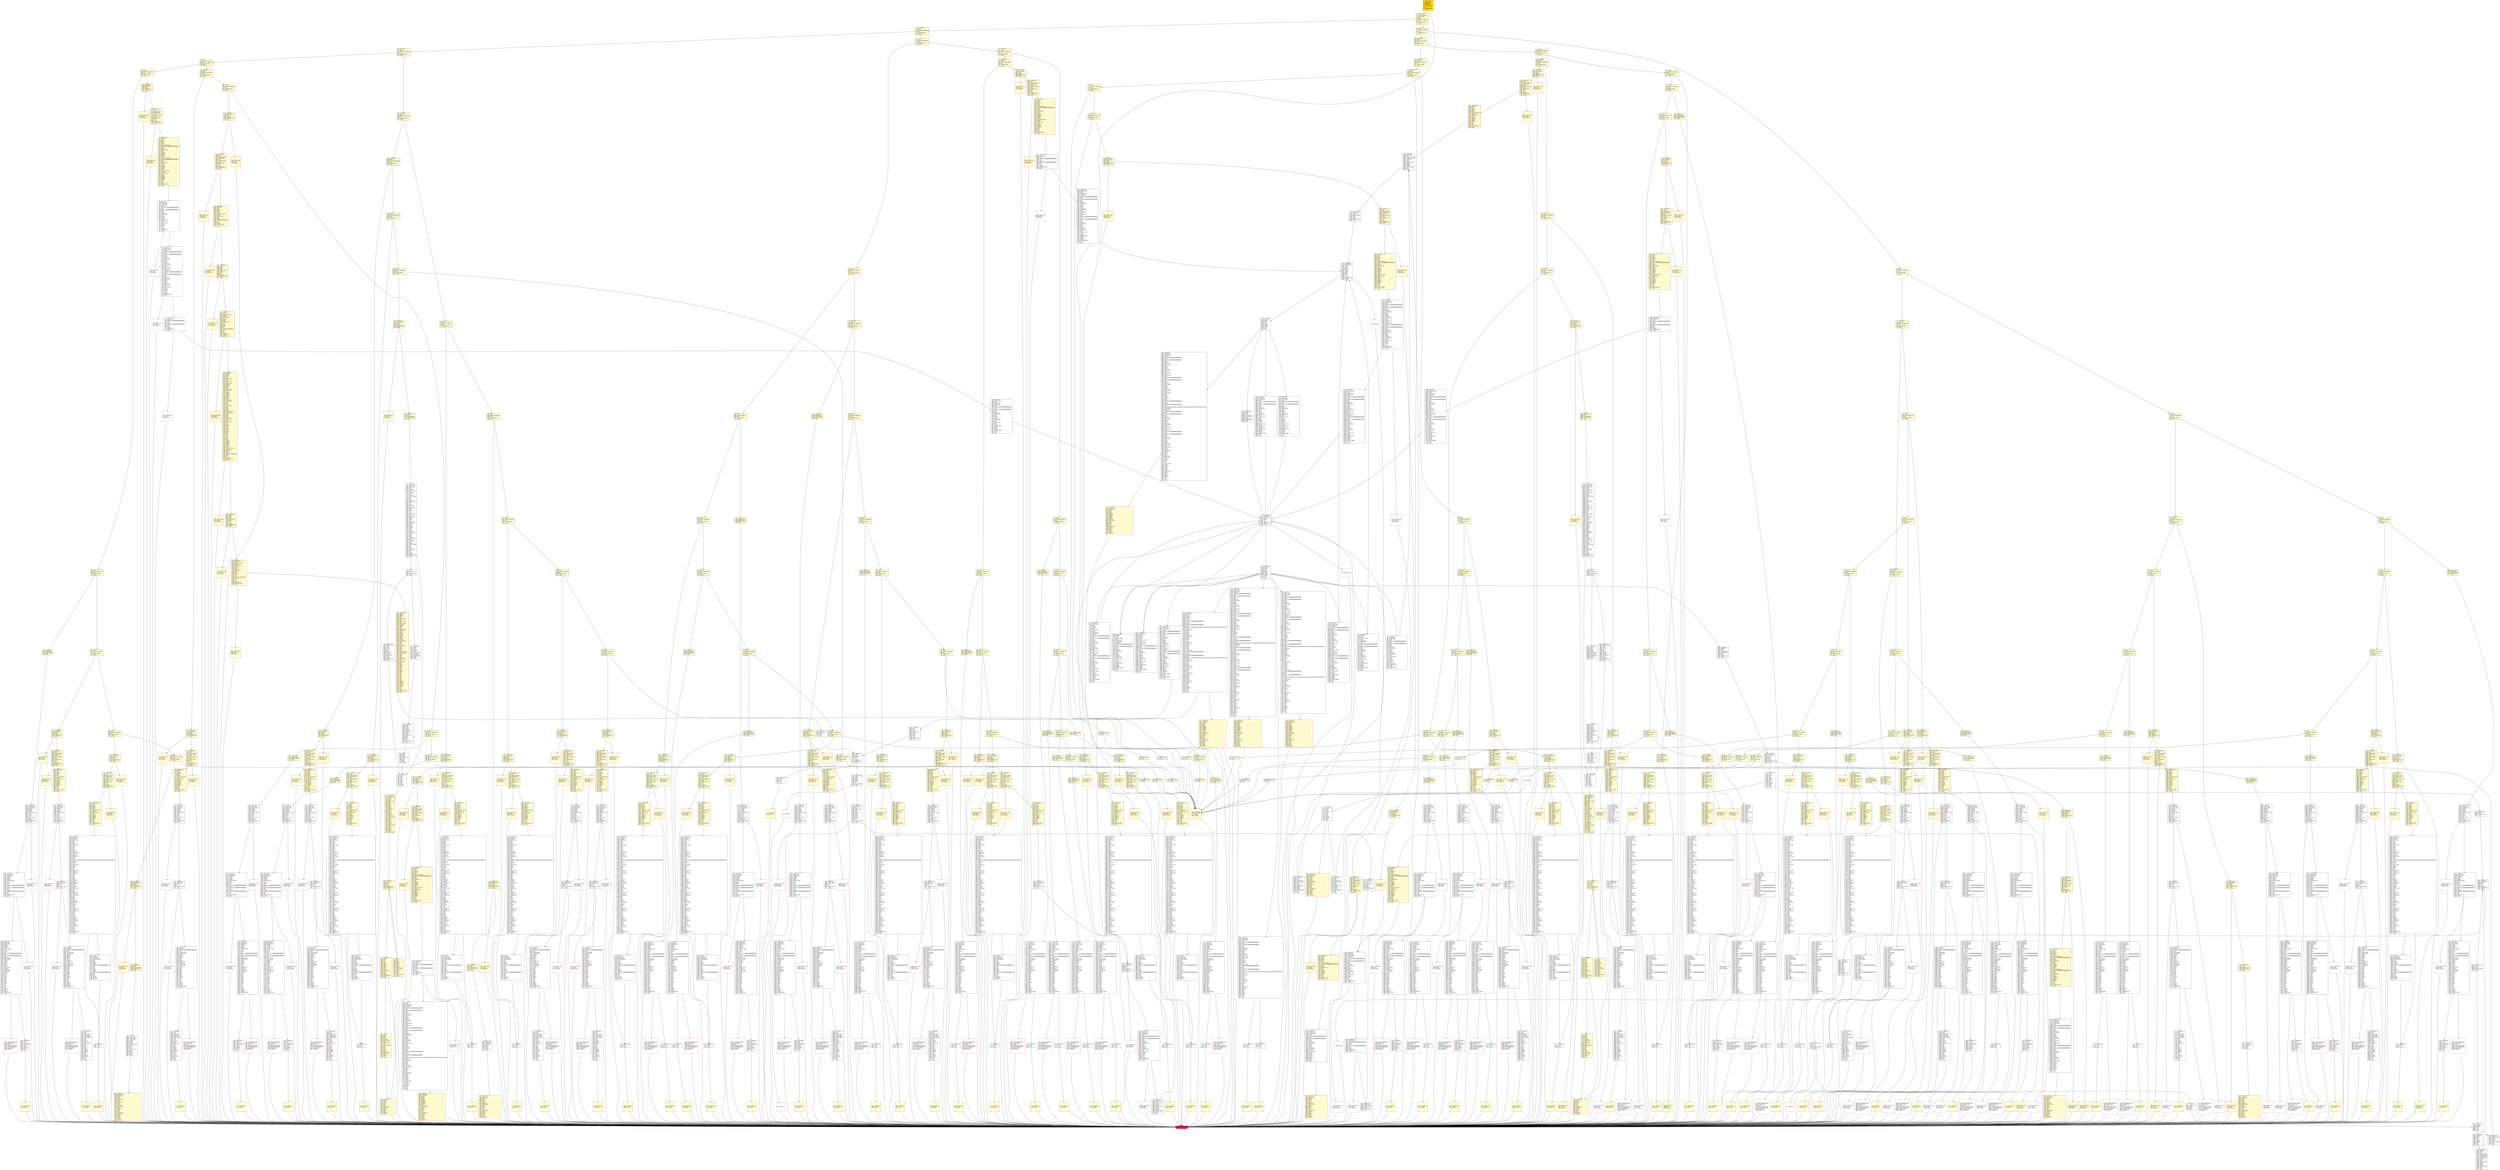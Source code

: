 digraph G {
bgcolor=transparent rankdir=UD;
node [shape=box style=filled color=black fillcolor=white fontname=arial fontcolor=black];
1149 [label="1149: JUMPDEST\l1150: POP\l1151: PUSH2 0x04aa\l1154: PUSH1 0x04\l1156: DUP1\l1157: CALLDATASIZE\l1158: SUB\l1159: PUSH1 0x20\l1161: DUP2\l1162: LT\l1163: ISZERO\l1164: PUSH2 0x0494\l1167: JUMPI\l" fillcolor=lemonchiffon ];
16923 [label="16923: RETURNDATASIZE\l16924: PUSH1 0x00\l16926: DUP1\l16927: RETURNDATACOPY\l16928: RETURNDATASIZE\l16929: PUSH1 0x00\l16931: REVERT\l" shape=Msquare color=crimson ];
9510 [label="9510: JUMPDEST\l9511: POP\l9512: JUMP\l" ];
504 [label="504: JUMPDEST\l505: DUP1\l506: PUSH4 0x70a08231\l511: EQ\l512: PUSH2 0x0c61\l515: JUMPI\l" fillcolor=lemonchiffon ];
3487 [label="3487: JUMPDEST\l3488: STOP\l" fillcolor=lemonchiffon shape=Msquare color=crimson ];
13698 [label="13698: JUMPDEST\l13699: PUSH2 0x4ce8\l13702: SWAP1\l13703: SWAP2\l13704: SWAP1\l13705: PUSH4 0xffffffff\l13710: AND\l13711: JUMP\l" ];
4123 [label="4123: JUMPDEST\l4124: CALLVALUE\l4125: DUP1\l4126: ISZERO\l4127: PUSH2 0x1027\l4130: JUMPI\l" fillcolor=lemonchiffon ];
12811 [label="12811: RETURNDATASIZE\l12812: PUSH1 0x00\l12814: DUP1\l12815: RETURNDATACOPY\l12816: RETURNDATASIZE\l12817: PUSH1 0x00\l12819: REVERT\l" shape=Msquare color=crimson ];
1196 [label="1196: JUMPDEST\l1197: CALLVALUE\l1198: DUP1\l1199: ISZERO\l1200: PUSH2 0x04b8\l1203: JUMPI\l" fillcolor=lemonchiffon ];
107 [label="107: DUP1\l108: PUSH4 0xffa87295\l113: EQ\l114: PUSH2 0x132b\l117: JUMPI\l" fillcolor=lemonchiffon ];
729 [label="729: DUP1\l730: PUSH4 0x49f04d25\l735: EQ\l736: PUSH2 0x0aaf\l739: JUMPI\l" fillcolor=lemonchiffon ];
3970 [label="3970: PUSH1 0x00\l3972: DUP1\l3973: REVERT\l" fillcolor=lemonchiffon shape=Msquare color=crimson ];
9500 [label="9500: JUMPDEST\l9501: PUSH2 0x2526\l9504: CALLER\l9505: DUP3\l9506: PUSH2 0x4b02\l9509: JUMP\l" ];
10813 [label="10813: RETURNDATASIZE\l10814: PUSH1 0x00\l10816: DUP1\l10817: RETURNDATACOPY\l10818: RETURNDATASIZE\l10819: PUSH1 0x00\l10821: REVERT\l" shape=Msquare color=crimson ];
3507 [label="3507: JUMPDEST\l3508: STOP\l" fillcolor=lemonchiffon shape=Msquare color=crimson ];
871 [label="871: DUP1\l872: PUSH4 0x2e0c3357\l877: EQ\l878: PUSH2 0x090b\l881: JUMPI\l" fillcolor=lemonchiffon ];
3517 [label="3517: JUMPDEST\l3518: STOP\l" fillcolor=lemonchiffon shape=Msquare color=crimson ];
13724 [label="13724: JUMPDEST\l13725: PUSH1 0x0a\l13727: PUSH1 0x00\l13729: SWAP1\l13730: SLOAD\l13731: SWAP1\l13732: PUSH2 0x0100\l13735: EXP\l13736: SWAP1\l13737: DIV\l13738: PUSH1 0xff\l13740: AND\l13741: ISZERO\l13742: PUSH2 0x35b6\l13745: JUMPI\l" ];
3734 [label="3734: DUP1\l3735: DUP3\l3736: ADD\l3737: MLOAD\l3738: DUP2\l3739: DUP5\l3740: ADD\l3741: MSTORE\l3742: PUSH1 0x20\l3744: DUP2\l3745: ADD\l3746: SWAP1\l3747: POP\l3748: PUSH2 0x0e8d\l3751: JUMP\l" fillcolor=lemonchiffon ];
762 [label="762: DUP1\l763: PUSH4 0x4cf90cf9\l768: EQ\l769: PUSH2 0x0afe\l772: JUMPI\l" fillcolor=lemonchiffon ];
16272 [label="16272: PUSH1 0x00\l16274: DUP1\l16275: REVERT\l" shape=Msquare color=crimson ];
18137 [label="18137: JUMPDEST\l18138: PUSH1 0x27\l18140: PUSH1 0x00\l18142: SWAP1\l18143: SLOAD\l18144: SWAP1\l18145: PUSH2 0x0100\l18148: EXP\l18149: SWAP1\l18150: DIV\l18151: PUSH20 0xffffffffffffffffffffffffffffffffffffffff\l18172: AND\l18173: PUSH20 0xffffffffffffffffffffffffffffffffffffffff\l18194: AND\l18195: CALLER\l18196: PUSH20 0xffffffffffffffffffffffffffffffffffffffff\l18217: AND\l18218: EQ\l18219: PUSH2 0x4733\l18222: JUMPI\l" ];
429 [label="429: PUSH2 0x0431\l432: JUMP\l" fillcolor=lemonchiffon ];
3497 [label="3497: JUMPDEST\l3498: STOP\l" fillcolor=lemonchiffon shape=Msquare color=crimson ];
9497 [label="9497: JUMPDEST\l9498: POP\l9499: JUMP\l" ];
8229 [label="8229: JUMPDEST\l8230: PUSH1 0x03\l8232: PUSH1 0x00\l8234: SWAP1\l8235: SLOAD\l8236: SWAP1\l8237: PUSH2 0x0100\l8240: EXP\l8241: SWAP1\l8242: DIV\l8243: PUSH1 0xff\l8245: AND\l8246: ISZERO\l8247: PUSH2 0x203f\l8250: JUMPI\l" ];
2019 [label="2019: PUSH1 0x00\l2021: DUP1\l2022: REVERT\l" fillcolor=lemonchiffon shape=Msquare color=crimson ];
2735 [label="2735: JUMPDEST\l2736: CALLVALUE\l2737: DUP1\l2738: ISZERO\l2739: PUSH2 0x0abb\l2742: JUMPI\l" fillcolor=lemonchiffon ];
336 [label="336: DUP1\l337: PUSH4 0xa21c0b09\l342: EQ\l343: PUSH2 0x0f59\l346: JUMPI\l" fillcolor=lemonchiffon ];
2158 [label="2158: JUMPDEST\l2159: CALLVALUE\l2160: DUP1\l2161: ISZERO\l2162: PUSH2 0x087a\l2165: JUMPI\l" fillcolor=lemonchiffon ];
4072 [label="4072: PUSH1 0x00\l4074: DUP1\l4075: REVERT\l" fillcolor=lemonchiffon shape=Msquare color=crimson ];
16362 [label="16362: PUSH1 0x00\l16364: DUP1\l16365: REVERT\l" shape=Msquare color=crimson ];
1535 [label="1535: JUMPDEST\l1536: PUSH1 0x40\l1538: MLOAD\l1539: DUP1\l1540: DUP3\l1541: DUP2\l1542: MSTORE\l1543: PUSH1 0x20\l1545: ADD\l1546: SWAP2\l1547: POP\l1548: POP\l1549: PUSH1 0x40\l1551: MLOAD\l1552: DUP1\l1553: SWAP2\l1554: SUB\l1555: SWAP1\l1556: RETURN\l" fillcolor=lemonchiffon shape=Msquare color=crimson ];
19699 [label="19699: INVALID\l" shape=Msquare color=crimson ];
10370 [label="10370: JUMPDEST\l10371: PUSH1 0x00\l10373: PUSH1 0x01\l10375: SWAP1\l10376: SLOAD\l10377: SWAP1\l10378: PUSH2 0x0100\l10381: EXP\l10382: SWAP1\l10383: DIV\l10384: PUSH20 0xffffffffffffffffffffffffffffffffffffffff\l10405: AND\l10406: PUSH20 0xffffffffffffffffffffffffffffffffffffffff\l10427: AND\l10428: CALLER\l10429: PUSH20 0xffffffffffffffffffffffffffffffffffffffff\l10450: AND\l10451: EQ\l10452: PUSH2 0x28dc\l10455: JUMPI\l" ];
3527 [label="3527: JUMPDEST\l3528: STOP\l" fillcolor=lemonchiffon shape=Msquare color=crimson ];
2327 [label="2327: JUMPDEST\l2328: POP\l2329: PUSH2 0x0944\l2332: PUSH1 0x04\l2334: DUP1\l2335: CALLDATASIZE\l2336: SUB\l2337: PUSH1 0x20\l2339: DUP2\l2340: LT\l2341: ISZERO\l2342: PUSH2 0x092e\l2345: JUMPI\l" fillcolor=lemonchiffon ];
4095 [label="4095: PUSH1 0x00\l4097: DUP1\l4098: REVERT\l" fillcolor=lemonchiffon shape=Msquare color=crimson ];
3341 [label="3341: JUMPDEST\l3342: POP\l3343: PUSH2 0x0d5a\l3346: PUSH1 0x04\l3348: DUP1\l3349: CALLDATASIZE\l3350: SUB\l3351: PUSH1 0x40\l3353: DUP2\l3354: LT\l3355: ISZERO\l3356: PUSH2 0x0d24\l3359: JUMPI\l" fillcolor=lemonchiffon ];
19676 [label="19676: INVALID\l" shape=Msquare color=crimson ];
500 [label="500: PUSH2 0x0431\l503: JUMP\l" fillcolor=lemonchiffon ];
12925 [label="12925: RETURNDATASIZE\l12926: PUSH1 0x00\l12928: DUP1\l12929: RETURNDATACOPY\l12930: RETURNDATASIZE\l12931: PUSH1 0x00\l12933: REVERT\l" shape=Msquare color=crimson ];
4490 [label="4490: JUMPDEST\l4491: DUP2\l4492: ADD\l4493: SWAP1\l4494: DUP1\l4495: DUP1\l4496: CALLDATALOAD\l4497: SWAP1\l4498: PUSH1 0x20\l4500: ADD\l4501: SWAP1\l4502: SWAP3\l4503: SWAP2\l4504: SWAP1\l4505: POP\l4506: POP\l4507: POP\l4508: PUSH2 0x4404\l4511: JUMP\l" fillcolor=lemonchiffon ];
19668 [label="19668: INVALID\l" shape=Msquare color=crimson ];
2001 [label="2001: PUSH1 0x00\l2003: DUP1\l2004: REVERT\l" fillcolor=lemonchiffon shape=Msquare color=crimson ];
13437 [label="13437: JUMPDEST\l13438: PUSH1 0x24\l13440: PUSH1 0x01\l13442: SWAP1\l13443: SLOAD\l13444: SWAP1\l13445: PUSH2 0x0100\l13448: EXP\l13449: SWAP1\l13450: DIV\l13451: PUSH20 0xffffffffffffffffffffffffffffffffffffffff\l13472: AND\l13473: PUSH20 0xffffffffffffffffffffffffffffffffffffffff\l13494: AND\l13495: CALLER\l13496: PUSH20 0xffffffffffffffffffffffffffffffffffffffff\l13517: AND\l13518: EQ\l13519: PUSH2 0x34d7\l13522: JUMPI\l" ];
15792 [label="15792: JUMPDEST\l15793: PUSH1 0x0f\l15795: PUSH1 0x00\l15797: CALLER\l15798: PUSH20 0xffffffffffffffffffffffffffffffffffffffff\l15819: AND\l15820: PUSH20 0xffffffffffffffffffffffffffffffffffffffff\l15841: AND\l15842: DUP2\l15843: MSTORE\l15844: PUSH1 0x20\l15846: ADD\l15847: SWAP1\l15848: DUP2\l15849: MSTORE\l15850: PUSH1 0x20\l15852: ADD\l15853: PUSH1 0x00\l15855: SHA3\l15856: DUP2\l15857: SWAP1\l15858: SSTORE\l15859: POP\l15860: PUSH2 0x3e45\l15863: DUP2\l15864: PUSH1 0x0f\l15866: PUSH1 0x00\l15868: DUP9\l15869: PUSH20 0xffffffffffffffffffffffffffffffffffffffff\l15890: AND\l15891: PUSH20 0xffffffffffffffffffffffffffffffffffffffff\l15912: AND\l15913: DUP2\l15914: MSTORE\l15915: PUSH1 0x20\l15917: ADD\l15918: SWAP1\l15919: DUP2\l15920: MSTORE\l15921: PUSH1 0x20\l15923: ADD\l15924: PUSH1 0x00\l15926: SHA3\l15927: SLOAD\l15928: PUSH2 0x4ae6\l15931: SWAP1\l15932: SWAP2\l15933: SWAP1\l15934: PUSH4 0xffffffff\l15939: AND\l15940: JUMP\l" ];
11600 [label="11600: JUMPDEST\l11601: POP\l11602: JUMP\l" ];
12965 [label="12965: JUMPDEST\l12966: PUSH1 0x1f\l12968: PUSH1 0x00\l12970: SWAP1\l12971: SLOAD\l12972: SWAP1\l12973: PUSH2 0x0100\l12976: EXP\l12977: SWAP1\l12978: DIV\l12979: PUSH20 0xffffffffffffffffffffffffffffffffffffffff\l13000: AND\l13001: PUSH20 0xffffffffffffffffffffffffffffffffffffffff\l13022: AND\l13023: PUSH2 0x08fc\l13026: CALLVALUE\l13027: SWAP1\l13028: DUP2\l13029: ISZERO\l13030: MUL\l13031: SWAP1\l13032: PUSH1 0x40\l13034: MLOAD\l13035: PUSH1 0x00\l13037: PUSH1 0x40\l13039: MLOAD\l13040: DUP1\l13041: DUP4\l13042: SUB\l13043: DUP2\l13044: DUP6\l13045: DUP9\l13046: DUP9\l13047: CALL\l13048: SWAP4\l13049: POP\l13050: POP\l13051: POP\l13052: POP\l13053: ISZERO\l13054: DUP1\l13055: ISZERO\l13056: PUSH2 0x330d\l13059: JUMPI\l" ];
931 [label="931: DUP1\l932: PUSH4 0x22eb7404\l937: EQ\l938: PUSH2 0x085a\l941: JUMPI\l" fillcolor=lemonchiffon ];
10131 [label="10131: JUMPDEST\l10132: PUSH1 0x07\l10134: PUSH1 0x00\l10136: SWAP1\l10137: SLOAD\l10138: SWAP1\l10139: PUSH2 0x0100\l10142: EXP\l10143: SWAP1\l10144: DIV\l10145: PUSH20 0xffffffffffffffffffffffffffffffffffffffff\l10166: AND\l10167: PUSH20 0xffffffffffffffffffffffffffffffffffffffff\l10188: AND\l10189: PUSH2 0x08fc\l10192: CALLVALUE\l10193: SWAP1\l10194: DUP2\l10195: ISZERO\l10196: MUL\l10197: SWAP1\l10198: PUSH1 0x40\l10200: MLOAD\l10201: PUSH1 0x00\l10203: PUSH1 0x40\l10205: MLOAD\l10206: DUP1\l10207: DUP4\l10208: SUB\l10209: DUP2\l10210: DUP6\l10211: DUP9\l10212: DUP9\l10213: CALL\l10214: SWAP4\l10215: POP\l10216: POP\l10217: POP\l10218: POP\l10219: ISZERO\l10220: DUP1\l10221: ISZERO\l10222: PUSH2 0x27fb\l10225: JUMPI\l" ];
1512 [label="1512: JUMPDEST\l1513: STOP\l" fillcolor=lemonchiffon shape=Msquare color=crimson ];
3270 [label="3270: JUMPDEST\l3271: CALLVALUE\l3272: DUP1\l3273: ISZERO\l3274: PUSH2 0x0cd2\l3277: JUMPI\l" fillcolor=lemonchiffon ];
1340 [label="1340: JUMPDEST\l1341: CALLVALUE\l1342: DUP1\l1343: ISZERO\l1344: PUSH2 0x0548\l1347: JUMPI\l" fillcolor=lemonchiffon ];
3679 [label="3679: JUMPDEST\l3680: POP\l3681: PUSH2 0x0e68\l3684: PUSH2 0x362a\l3687: JUMP\l" fillcolor=lemonchiffon ];
4028 [label="4028: JUMPDEST\l4029: PUSH1 0x40\l4031: MLOAD\l4032: DUP1\l4033: DUP3\l4034: ISZERO\l4035: ISZERO\l4036: ISZERO\l4037: ISZERO\l4038: DUP2\l4039: MSTORE\l4040: PUSH1 0x20\l4042: ADD\l4043: SWAP2\l4044: POP\l4045: POP\l4046: PUSH1 0x40\l4048: MLOAD\l4049: DUP1\l4050: SWAP2\l4051: SUB\l4052: SWAP1\l4053: RETURN\l" fillcolor=lemonchiffon shape=Msquare color=crimson ];
1824 [label="1824: PUSH1 0x00\l1826: DUP1\l1827: REVERT\l" fillcolor=lemonchiffon shape=Msquare color=crimson ];
14009 [label="14009: DUP3\l14010: SWAP1\l14011: SUB\l14012: PUSH1 0x1f\l14014: AND\l14015: DUP3\l14016: ADD\l14017: SWAP2\l" ];
3878 [label="3878: PUSH1 0x00\l3880: DUP1\l3881: REVERT\l" fillcolor=lemonchiffon shape=Msquare color=crimson ];
17237 [label="17237: CALLER\l17238: PUSH1 0x16\l17240: PUSH1 0x00\l17242: PUSH2 0x0100\l17245: EXP\l17246: DUP2\l17247: SLOAD\l17248: DUP2\l17249: PUSH20 0xffffffffffffffffffffffffffffffffffffffff\l17270: MUL\l17271: NOT\l17272: AND\l17273: SWAP1\l17274: DUP4\l17275: PUSH20 0xffffffffffffffffffffffffffffffffffffffff\l17296: AND\l17297: MUL\l17298: OR\l17299: SWAP1\l17300: SSTORE\l17301: POP\l" ];
942 [label="942: DUP1\l943: PUSH4 0x23b7445f\l948: EQ\l949: PUSH2 0x0864\l952: JUMPI\l" fillcolor=lemonchiffon ];
18223 [label="18223: PUSH1 0x00\l18225: DUP1\l18226: REVERT\l" shape=Msquare color=crimson ];
17546 [label="17546: CALLER\l17547: PUSH1 0x2e\l17549: PUSH1 0x00\l17551: PUSH2 0x0100\l17554: EXP\l17555: DUP2\l17556: SLOAD\l17557: DUP2\l17558: PUSH20 0xffffffffffffffffffffffffffffffffffffffff\l17579: MUL\l17580: NOT\l17581: AND\l17582: SWAP1\l17583: DUP4\l17584: PUSH20 0xffffffffffffffffffffffffffffffffffffffff\l17605: AND\l17606: MUL\l17607: OR\l17608: SWAP1\l17609: SSTORE\l17610: POP\l" ];
478 [label="478: DUP1\l479: PUSH4 0x88fe9387\l484: EQ\l485: PUSH2 0x0db5\l488: JUMPI\l" fillcolor=lemonchiffon ];
369 [label="369: DUP1\l370: PUSH4 0xa8e542c1\l375: EQ\l376: PUSH2 0x0fe0\l379: JUMPI\l" fillcolor=lemonchiffon ];
1853 [label="1853: PUSH1 0x00\l1855: DUP1\l1856: REVERT\l" fillcolor=lemonchiffon shape=Msquare color=crimson ];
3901 [label="3901: PUSH1 0x00\l3903: DUP1\l3904: REVERT\l" fillcolor=lemonchiffon shape=Msquare color=crimson ];
11707 [label="11707: JUMPDEST\l11708: POP\l11709: JUMP\l" ];
1651 [label="1651: JUMPDEST\l1652: DUP2\l1653: ADD\l1654: SWAP1\l1655: DUP1\l1656: DUP1\l1657: CALLDATALOAD\l1658: SWAP1\l1659: PUSH1 0x20\l1661: ADD\l1662: SWAP1\l1663: SWAP3\l1664: SWAP2\l1665: SWAP1\l1666: POP\l1667: POP\l1668: POP\l1669: PUSH2 0x17f8\l1672: JUMP\l" fillcolor=lemonchiffon ];
3364 [label="3364: JUMPDEST\l3365: DUP2\l3366: ADD\l3367: SWAP1\l3368: DUP1\l3369: DUP1\l3370: CALLDATALOAD\l3371: PUSH20 0xffffffffffffffffffffffffffffffffffffffff\l3392: AND\l3393: SWAP1\l3394: PUSH1 0x20\l3396: ADD\l3397: SWAP1\l3398: SWAP3\l3399: SWAP2\l3400: SWAP1\l3401: DUP1\l3402: CALLDATALOAD\l3403: SWAP1\l3404: PUSH1 0x20\l3406: ADD\l3407: SWAP1\l3408: SWAP3\l3409: SWAP2\l3410: SWAP1\l3411: POP\l3412: POP\l3413: POP\l3414: PUSH2 0x3006\l3417: JUMP\l" fillcolor=lemonchiffon ];
3842 [label="3842: PUSH1 0x00\l3844: DUP1\l3845: REVERT\l" fillcolor=lemonchiffon shape=Msquare color=crimson ];
9822 [label="9822: JUMPDEST\l9823: PUSH1 0x40\l9825: MLOAD\l9826: PUSH1 0x20\l9828: ADD\l9829: DUP1\l9830: DUP1\l9831: PUSH1 0x20\l9833: ADD\l9834: DUP3\l9835: DUP2\l9836: SUB\l9837: DUP3\l9838: MSTORE\l9839: PUSH1 0x05\l9841: DUP2\l9842: MSTORE\l9843: PUSH1 0x20\l9845: ADD\l9846: DUP1\l9847: PUSH32 0x68656c6c6f000000000000000000000000000000000000000000000000000000\l9880: DUP2\l9881: MSTORE\l9882: POP\l9883: PUSH1 0x20\l9885: ADD\l9886: SWAP2\l9887: POP\l9888: POP\l9889: PUSH1 0x40\l9891: MLOAD\l9892: PUSH1 0x20\l9894: DUP2\l9895: DUP4\l9896: SUB\l9897: SUB\l9898: DUP2\l9899: MSTORE\l9900: SWAP1\l9901: PUSH1 0x40\l9903: MSTORE\l9904: DUP1\l9905: MLOAD\l9906: SWAP1\l9907: PUSH1 0x20\l9909: ADD\l9910: SHA3\l9911: DUP2\l9912: PUSH1 0x40\l9914: MLOAD\l9915: PUSH1 0x20\l9917: ADD\l9918: DUP1\l9919: DUP3\l9920: DUP2\l9921: MSTORE\l9922: PUSH1 0x20\l9924: ADD\l9925: SWAP2\l9926: POP\l9927: POP\l9928: PUSH1 0x40\l9930: MLOAD\l9931: PUSH1 0x20\l9933: DUP2\l9934: DUP4\l9935: SUB\l9936: SUB\l9937: DUP2\l9938: MSTORE\l9939: SWAP1\l9940: PUSH1 0x40\l9942: MSTORE\l9943: DUP1\l9944: MLOAD\l9945: SWAP1\l9946: PUSH1 0x20\l9948: ADD\l9949: SHA3\l9950: EQ\l9951: ISZERO\l9952: PUSH2 0x2725\l9955: JUMPI\l" ];
4592 [label="4592: JUMPDEST\l4593: DUP2\l4594: ADD\l4595: SWAP1\l4596: DUP1\l4597: DUP1\l4598: CALLDATALOAD\l4599: SWAP1\l4600: PUSH1 0x20\l4602: ADD\l4603: SWAP1\l4604: SWAP3\l4605: SWAP2\l4606: SWAP1\l4607: POP\l4608: POP\l4609: POP\l4610: PUSH2 0x44d4\l4613: JUMP\l" fillcolor=lemonchiffon ];
15674 [label="15674: JUMPDEST\l15675: PUSH1 0x00\l15677: PUSH2 0x3d45\l15680: DUP4\l15681: PUSH2 0x354b\l15684: JUMP\l" ];
19132 [label="19132: RETURNDATASIZE\l19133: PUSH1 0x00\l19135: DUP1\l19136: RETURNDATACOPY\l19137: RETURNDATASIZE\l19138: PUSH1 0x00\l19140: REVERT\l" shape=Msquare color=crimson ];
1801 [label="1801: PUSH1 0x00\l1803: DUP1\l1804: REVERT\l" fillcolor=lemonchiffon shape=Msquare color=crimson ];
19174 [label="19174: JUMPDEST\l19175: PUSH1 0x00\l19177: DUP1\l19178: DUP3\l19179: DUP5\l19180: ADD\l19181: SWAP1\l19182: POP\l19183: DUP4\l19184: DUP2\l19185: LT\l19186: ISZERO\l19187: PUSH2 0x4af8\l19190: JUMPI\l" ];
6992 [label="6992: JUMPDEST\l6993: PUSH1 0x20\l6995: PUSH1 0x00\l6997: SWAP1\l6998: SLOAD\l6999: SWAP1\l7000: PUSH2 0x0100\l7003: EXP\l7004: SWAP1\l7005: DIV\l7006: PUSH20 0xffffffffffffffffffffffffffffffffffffffff\l7027: AND\l7028: PUSH20 0xffffffffffffffffffffffffffffffffffffffff\l7049: AND\l7050: PUSH2 0x08fc\l7053: PUSH1 0x21\l7055: SLOAD\l7056: SWAP1\l7057: DUP2\l7058: ISZERO\l7059: MUL\l7060: SWAP1\l7061: PUSH1 0x40\l7063: MLOAD\l7064: PUSH1 0x00\l7066: PUSH1 0x40\l7068: MLOAD\l7069: DUP1\l7070: DUP4\l7071: SUB\l7072: DUP2\l7073: DUP6\l7074: DUP9\l7075: DUP9\l7076: CALL\l7077: SWAP4\l7078: POP\l7079: POP\l7080: POP\l7081: POP\l7082: ISZERO\l7083: DUP1\l7084: ISZERO\l7085: PUSH2 0x1bba\l7088: JUMPI\l" ];
17620 [label="17620: JUMPDEST\l17621: PUSH1 0x24\l17623: PUSH1 0x00\l17625: SWAP1\l17626: SLOAD\l17627: SWAP1\l17628: PUSH2 0x0100\l17631: EXP\l17632: SWAP1\l17633: DIV\l17634: PUSH1 0xff\l17636: AND\l17637: ISZERO\l17638: PUSH2 0x44ee\l17641: JUMPI\l" ];
17064 [label="17064: RETURNDATASIZE\l17065: PUSH1 0x00\l17067: DUP1\l17068: RETURNDATACOPY\l17069: RETURNDATASIZE\l17070: PUSH1 0x00\l17072: REVERT\l" shape=Msquare color=crimson ];
298 [label="298: PUSH2 0x0431\l301: JUMP\l" fillcolor=lemonchiffon ];
2725 [label="2725: JUMPDEST\l2726: PUSH2 0x0aad\l2729: PUSH2 0x25f3\l2732: JUMP\l" fillcolor=lemonchiffon ];
3564 [label="3564: JUMPDEST\l3565: DUP2\l3566: ADD\l3567: SWAP1\l3568: DUP1\l3569: DUP1\l3570: CALLDATALOAD\l3571: SWAP1\l3572: PUSH1 0x20\l3574: ADD\l3575: SWAP1\l3576: SWAP3\l3577: SWAP2\l3578: SWAP1\l3579: POP\l3580: POP\l3581: POP\l3582: PUSH2 0x354b\l3585: JUMP\l" fillcolor=lemonchiffon ];
3947 [label="3947: PUSH1 0x00\l3949: DUP1\l3950: REVERT\l" fillcolor=lemonchiffon shape=Msquare color=crimson ];
3418 [label="3418: JUMPDEST\l3419: STOP\l" fillcolor=lemonchiffon shape=Msquare color=crimson ];
1905 [label="1905: PUSH1 0x00\l1907: DUP1\l1908: REVERT\l" fillcolor=lemonchiffon shape=Msquare color=crimson ];
6857 [label="6857: RETURNDATASIZE\l6858: PUSH1 0x00\l6860: DUP1\l6861: RETURNDATACOPY\l6862: RETURNDATASIZE\l6863: PUSH1 0x00\l6865: REVERT\l" shape=Msquare color=crimson ];
9712 [label="9712: JUMPDEST\l9713: POP\l9714: JUMP\l" ];
2962 [label="2962: JUMPDEST\l2963: CALLVALUE\l2964: DUP1\l2965: ISZERO\l2966: PUSH2 0x0b9e\l2969: JUMPI\l" fillcolor=lemonchiffon ];
3688 [label="3688: JUMPDEST\l3689: PUSH1 0x40\l3691: MLOAD\l3692: DUP1\l3693: DUP1\l3694: PUSH1 0x20\l3696: ADD\l3697: DUP3\l3698: DUP2\l3699: SUB\l3700: DUP3\l3701: MSTORE\l3702: DUP4\l3703: DUP2\l3704: DUP2\l3705: MLOAD\l3706: DUP2\l3707: MSTORE\l3708: PUSH1 0x20\l3710: ADD\l3711: SWAP2\l3712: POP\l3713: DUP1\l3714: MLOAD\l3715: SWAP1\l3716: PUSH1 0x20\l3718: ADD\l3719: SWAP1\l3720: DUP1\l3721: DUP4\l3722: DUP4\l3723: PUSH1 0x00\l" fillcolor=lemonchiffon ];
11603 [label="11603: JUMPDEST\l11604: PUSH1 0x1e\l11606: PUSH1 0x00\l11608: SWAP1\l11609: SLOAD\l11610: SWAP1\l11611: PUSH2 0x0100\l11614: EXP\l11615: SWAP1\l11616: DIV\l11617: PUSH20 0xffffffffffffffffffffffffffffffffffffffff\l11638: AND\l11639: PUSH20 0xffffffffffffffffffffffffffffffffffffffff\l11660: AND\l11661: PUSH2 0x08fc\l11664: CALLVALUE\l11665: SWAP1\l11666: DUP2\l11667: ISZERO\l11668: MUL\l11669: SWAP1\l11670: PUSH1 0x40\l11672: MLOAD\l11673: PUSH1 0x00\l11675: PUSH1 0x40\l11677: MLOAD\l11678: DUP1\l11679: DUP4\l11680: SUB\l11681: DUP2\l11682: DUP6\l11683: DUP9\l11684: DUP9\l11685: CALL\l11686: SWAP4\l11687: POP\l11688: POP\l11689: POP\l11690: POP\l11691: ISZERO\l11692: DUP1\l11693: ISZERO\l11694: PUSH2 0x2dbb\l11697: JUMPI\l" ];
41 [label="41: DUP1\l42: PUSH4 0xc5ac0ded\l47: GT\l48: PUSH2 0x00b6\l51: JUMPI\l" fillcolor=lemonchiffon ];
2374 [label="2374: JUMPDEST\l2375: CALLVALUE\l2376: DUP1\l2377: ISZERO\l2378: PUSH2 0x0952\l2381: JUMPI\l" fillcolor=lemonchiffon ];
19623 [label="19623: JUMPDEST\l19624: SWAP3\l19625: POP\l19626: POP\l19627: POP\l19628: SWAP3\l19629: SWAP2\l19630: POP\l19631: POP\l19632: JUMP\l" ];
15538 [label="15538: JUMPDEST\l15539: PUSH1 0x00\l15541: PUSH1 0x0f\l15543: PUSH1 0x00\l15545: CALLER\l15546: PUSH20 0xffffffffffffffffffffffffffffffffffffffff\l15567: AND\l15568: PUSH20 0xffffffffffffffffffffffffffffffffffffffff\l15589: AND\l15590: DUP2\l15591: MSTORE\l15592: PUSH1 0x20\l15594: ADD\l15595: SWAP1\l15596: DUP2\l15597: MSTORE\l15598: PUSH1 0x20\l15600: ADD\l15601: PUSH1 0x00\l15603: SHA3\l15604: SLOAD\l15605: DUP3\l15606: GT\l15607: ISZERO\l15608: PUSH2 0x3d00\l15611: JUMPI\l" ];
380 [label="380: PUSH2 0x0431\l383: JUMP\l" fillcolor=lemonchiffon ];
17866 [label="17866: JUMPDEST\l17867: POP\l17868: JUMP\l" ];
1871 [label="1871: PUSH1 0x00\l1873: DUP1\l1874: REVERT\l" fillcolor=lemonchiffon shape=Msquare color=crimson ];
553 [label="553: JUMPDEST\l554: DUP1\l555: PUSH4 0x39509351\l560: GT\l561: PUSH2 0x033a\l564: JUMPI\l" fillcolor=lemonchiffon ];
2433 [label="2433: JUMPDEST\l2434: CALLVALUE\l2435: DUP1\l2436: ISZERO\l2437: PUSH2 0x098d\l2440: JUMPI\l" fillcolor=lemonchiffon ];
3428 [label="3428: JUMPDEST\l3429: STOP\l" fillcolor=lemonchiffon shape=Msquare color=crimson ];
5261 [label="5261: JUMPDEST\l5262: PUSH1 0x60\l5264: PUSH1 0x02\l5266: DUP1\l5267: SLOAD\l5268: PUSH1 0x01\l5270: DUP2\l5271: PUSH1 0x01\l5273: AND\l5274: ISZERO\l5275: PUSH2 0x0100\l5278: MUL\l5279: SUB\l5280: AND\l5281: PUSH1 0x02\l5283: SWAP1\l5284: DIV\l5285: DUP1\l5286: PUSH1 0x1f\l5288: ADD\l5289: PUSH1 0x20\l5291: DUP1\l5292: SWAP2\l5293: DIV\l5294: MUL\l5295: PUSH1 0x20\l5297: ADD\l5298: PUSH1 0x40\l5300: MLOAD\l5301: SWAP1\l5302: DUP2\l5303: ADD\l5304: PUSH1 0x40\l5306: MSTORE\l5307: DUP1\l5308: SWAP3\l5309: SWAP2\l5310: SWAP1\l5311: DUP2\l5312: DUP2\l5313: MSTORE\l5314: PUSH1 0x20\l5316: ADD\l5317: DUP3\l5318: DUP1\l5319: SLOAD\l5320: PUSH1 0x01\l5322: DUP2\l5323: PUSH1 0x01\l5325: AND\l5326: ISZERO\l5327: PUSH2 0x0100\l5330: MUL\l5331: SUB\l5332: AND\l5333: PUSH1 0x02\l5335: SWAP1\l5336: DIV\l5337: DUP1\l5338: ISZERO\l5339: PUSH2 0x1525\l5342: JUMPI\l" ];
8500 [label="8500: JUMPDEST\l8501: CALLER\l8502: PUSH20 0xffffffffffffffffffffffffffffffffffffffff\l8523: AND\l8524: PUSH2 0x08fc\l8527: PUSH1 0x0d\l8529: SLOAD\l8530: SWAP1\l8531: DUP2\l8532: ISZERO\l8533: MUL\l8534: SWAP1\l8535: PUSH1 0x40\l8537: MLOAD\l8538: PUSH1 0x00\l8540: PUSH1 0x40\l8542: MLOAD\l8543: DUP1\l8544: DUP4\l8545: SUB\l8546: DUP2\l8547: DUP6\l8548: DUP9\l8549: DUP9\l8550: CALL\l8551: SWAP4\l8552: POP\l8553: POP\l8554: POP\l8555: POP\l8556: ISZERO\l8557: DUP1\l8558: ISZERO\l8559: PUSH2 0x217c\l8562: JUMPI\l" ];
17073 [label="17073: JUMPDEST\l17074: POP\l17075: PUSH1 0x01\l17077: PUSH1 0x00\l17079: DUP1\l17080: PUSH2 0x0100\l17083: EXP\l17084: DUP2\l17085: SLOAD\l17086: DUP2\l17087: PUSH1 0xff\l17089: MUL\l17090: NOT\l17091: AND\l17092: SWAP1\l17093: DUP4\l17094: ISZERO\l17095: ISZERO\l17096: MUL\l17097: OR\l17098: SWAP1\l17099: SSTORE\l17100: POP\l17101: POP\l17102: JUMP\l" ];
11401 [label="11401: JUMPDEST\l11402: PUSH1 0x40\l11404: MLOAD\l11405: PUSH1 0x20\l11407: ADD\l11408: DUP1\l11409: DUP1\l11410: PUSH1 0x20\l11412: ADD\l11413: DUP3\l11414: DUP2\l11415: SUB\l11416: DUP3\l11417: MSTORE\l11418: PUSH1 0x05\l11420: DUP2\l11421: MSTORE\l11422: PUSH1 0x20\l11424: ADD\l11425: DUP1\l11426: PUSH32 0x68656c6c6f000000000000000000000000000000000000000000000000000000\l11459: DUP2\l11460: MSTORE\l11461: POP\l11462: PUSH1 0x20\l11464: ADD\l11465: SWAP2\l11466: POP\l11467: POP\l11468: PUSH1 0x40\l11470: MLOAD\l11471: PUSH1 0x20\l11473: DUP2\l11474: DUP4\l11475: SUB\l11476: SUB\l11477: DUP2\l11478: MSTORE\l11479: SWAP1\l11480: PUSH1 0x40\l11482: MSTORE\l11483: DUP1\l11484: MLOAD\l11485: SWAP1\l11486: PUSH1 0x20\l11488: ADD\l11489: SHA3\l11490: DUP2\l11491: PUSH1 0x40\l11493: MLOAD\l11494: PUSH1 0x20\l11496: ADD\l11497: DUP1\l11498: DUP3\l11499: DUP2\l11500: MSTORE\l11501: PUSH1 0x20\l11503: ADD\l11504: SWAP2\l11505: POP\l11506: POP\l11507: PUSH1 0x40\l11509: MLOAD\l11510: PUSH1 0x20\l11512: DUP2\l11513: DUP4\l11514: SUB\l11515: SUB\l11516: DUP2\l11517: MSTORE\l11518: SWAP1\l11519: PUSH1 0x40\l11521: MSTORE\l11522: DUP1\l11523: MLOAD\l11524: SWAP1\l11525: PUSH1 0x20\l11527: ADD\l11528: SHA3\l11529: EQ\l11530: ISZERO\l11531: PUSH2 0x2d50\l11534: JUMPI\l" ];
13667 [label="13667: JUMPDEST\l13668: SWAP1\l13669: POP\l13670: PUSH1 0x00\l13672: PUSH2 0x3590\l13675: PUSH2 0x1388\l13678: PUSH2 0x3582\l13681: PUSH1 0x19\l13683: SLOAD\l13684: DUP6\l13685: PUSH2 0x4cb1\l13688: SWAP1\l13689: SWAP2\l13690: SWAP1\l13691: PUSH4 0xffffffff\l13696: AND\l13697: JUMP\l" ];
19617 [label="19617: JUMPDEST\l19618: DUP6\l19619: PUSH2 0x4cb1\l19622: JUMP\l" ];
12294 [label="12294: JUMPDEST\l12295: PUSH1 0x12\l12297: PUSH1 0x00\l12299: DUP4\l12300: PUSH20 0xffffffffffffffffffffffffffffffffffffffff\l12321: AND\l12322: PUSH20 0xffffffffffffffffffffffffffffffffffffffff\l12343: AND\l12344: DUP2\l12345: MSTORE\l12346: PUSH1 0x20\l12348: ADD\l12349: SWAP1\l12350: DUP2\l12351: MSTORE\l12352: PUSH1 0x20\l12354: ADD\l12355: PUSH1 0x00\l12357: SHA3\l12358: PUSH1 0x00\l12360: CALLER\l12361: PUSH20 0xffffffffffffffffffffffffffffffffffffffff\l12382: AND\l12383: PUSH20 0xffffffffffffffffffffffffffffffffffffffff\l12404: AND\l12405: DUP2\l12406: MSTORE\l12407: PUSH1 0x20\l12409: ADD\l12410: SWAP1\l12411: DUP2\l12412: MSTORE\l12413: PUSH1 0x20\l12415: ADD\l12416: PUSH1 0x00\l12418: SHA3\l12419: SLOAD\l12420: DUP2\l12421: GT\l12422: ISZERO\l12423: PUSH2 0x308f\l12426: JUMPI\l" ];
3248 [label="3248: JUMPDEST\l3249: PUSH1 0x40\l3251: MLOAD\l3252: DUP1\l3253: DUP3\l3254: DUP2\l3255: MSTORE\l3256: PUSH1 0x20\l3258: ADD\l3259: SWAP2\l3260: POP\l3261: POP\l3262: PUSH1 0x40\l3264: MLOAD\l3265: DUP1\l3266: SWAP2\l3267: SUB\l3268: SWAP1\l3269: RETURN\l" fillcolor=lemonchiffon shape=Msquare color=crimson ];
1706 [label="1706: PUSH1 0x00\l1708: DUP1\l1709: REVERT\l" fillcolor=lemonchiffon shape=Msquare color=crimson ];
1710 [label="1710: JUMPDEST\l1711: DUP2\l1712: ADD\l1713: SWAP1\l1714: DUP1\l1715: DUP1\l1716: CALLDATALOAD\l1717: SWAP1\l1718: PUSH1 0x20\l1720: ADD\l1721: SWAP1\l1722: SWAP3\l1723: SWAP2\l1724: SWAP1\l1725: POP\l1726: POP\l1727: POP\l1728: PUSH2 0x1886\l1731: JUMP\l" fillcolor=lemonchiffon ];
85 [label="85: DUP1\l86: PUSH4 0xf341dc48\l91: EQ\l92: PUSH2 0x12e6\l95: JUMPI\l" fillcolor=lemonchiffon ];
19313 [label="19313: JUMPDEST\l19314: PUSH1 0x17\l19316: DUP2\l19317: SWAP1\l19318: SSTORE\l19319: POP\l19320: PUSH2 0x4bc9\l19323: DUP2\l19324: PUSH1 0x0f\l19326: PUSH1 0x00\l19328: DUP6\l19329: PUSH20 0xffffffffffffffffffffffffffffffffffffffff\l19350: AND\l19351: PUSH20 0xffffffffffffffffffffffffffffffffffffffff\l19372: AND\l19373: DUP2\l19374: MSTORE\l19375: PUSH1 0x20\l19377: ADD\l19378: SWAP1\l19379: DUP2\l19380: MSTORE\l19381: PUSH1 0x20\l19383: ADD\l19384: PUSH1 0x00\l19386: SHA3\l19387: SLOAD\l19388: PUSH2 0x4acf\l19391: SWAP1\l19392: SWAP2\l19393: SWAP1\l19394: PUSH4 0xffffffff\l19399: AND\l19400: JUMP\l" ];
13060 [label="13060: RETURNDATASIZE\l13061: PUSH1 0x00\l13063: DUP1\l13064: RETURNDATACOPY\l13065: RETURNDATASIZE\l13066: PUSH1 0x00\l13068: REVERT\l" shape=Msquare color=crimson ];
178 [label="178: PUSH2 0x0431\l181: JUMP\l" fillcolor=lemonchiffon ];
17001 [label="17001: JUMPDEST\l17002: CALLER\l17003: PUSH20 0xffffffffffffffffffffffffffffffffffffffff\l17024: AND\l17025: PUSH2 0x08fc\l17028: PUSH1 0x01\l17030: SLOAD\l17031: SWAP1\l17032: DUP2\l17033: ISZERO\l17034: MUL\l17035: SWAP1\l17036: PUSH1 0x40\l17038: MLOAD\l17039: PUSH1 0x00\l17041: PUSH1 0x40\l17043: MLOAD\l17044: DUP1\l17045: DUP4\l17046: SUB\l17047: DUP2\l17048: DUP6\l17049: DUP9\l17050: DUP9\l17051: CALL\l17052: SWAP4\l17053: POP\l17054: POP\l17055: POP\l17056: POP\l17057: ISZERO\l17058: DUP1\l17059: ISZERO\l17060: PUSH2 0x42b1\l17063: JUMPI\l" ];
17409 [label="17409: JUMPDEST\l17410: POP\l17411: JUMP\l" ];
12226 [label="12226: CALLER\l12227: PUSH1 0x26\l12229: PUSH1 0x00\l12231: PUSH2 0x0100\l12234: EXP\l12235: DUP2\l12236: SLOAD\l12237: DUP2\l12238: PUSH20 0xffffffffffffffffffffffffffffffffffffffff\l12259: MUL\l12260: NOT\l12261: AND\l12262: SWAP1\l12263: DUP4\l12264: PUSH20 0xffffffffffffffffffffffffffffffffffffffff\l12285: AND\l12286: MUL\l12287: OR\l12288: SWAP1\l12289: SSTORE\l12290: POP\l" ];
16821 [label="16821: JUMPDEST\l16822: PUSH1 0x29\l16824: PUSH1 0x14\l16826: SWAP1\l16827: SLOAD\l16828: SWAP1\l16829: PUSH2 0x0100\l16832: EXP\l16833: SWAP1\l16834: DIV\l16835: PUSH1 0xff\l16837: AND\l16838: ISZERO\l16839: PUSH2 0x41cf\l16842: JUMPI\l" ];
1683 [label="1683: PUSH1 0x00\l1685: DUP1\l1686: REVERT\l" fillcolor=lemonchiffon shape=Msquare color=crimson ];
96 [label="96: DUP1\l97: PUSH4 0xf91044bf\l102: EQ\l103: PUSH2 0x1321\l106: JUMPI\l" fillcolor=lemonchiffon ];
19688 [label="19688: JUMPDEST\l19689: PUSH1 0x00\l19691: DUP1\l19692: DUP3\l19693: DUP5\l19694: DUP2\l19695: PUSH2 0x4cf4\l19698: JUMPI\l" ];
122 [label="122: JUMPDEST\l123: DUP1\l124: PUSH4 0xc5ac0ded\l129: EQ\l130: PUSH2 0x11a2\l133: JUMPI\l" fillcolor=lemonchiffon ];
134 [label="134: DUP1\l135: PUSH4 0xcac0d92d\l140: EQ\l141: PUSH2 0x11cd\l144: JUMPI\l" fillcolor=lemonchiffon ];
1194 [label="1194: JUMPDEST\l1195: STOP\l" fillcolor=lemonchiffon shape=Msquare color=crimson ];
5351 [label="5351: PUSH2 0x0100\l5354: DUP1\l5355: DUP4\l5356: SLOAD\l5357: DIV\l5358: MUL\l5359: DUP4\l5360: MSTORE\l5361: SWAP2\l5362: PUSH1 0x20\l5364: ADD\l5365: SWAP2\l5366: PUSH2 0x1525\l5369: JUMP\l" ];
11285 [label="11285: JUMPDEST\l11286: PUSH1 0x1c\l11288: PUSH1 0x01\l11290: SWAP1\l11291: SLOAD\l11292: SWAP1\l11293: PUSH2 0x0100\l11296: EXP\l11297: SWAP1\l11298: DIV\l11299: PUSH20 0xffffffffffffffffffffffffffffffffffffffff\l11320: AND\l11321: PUSH20 0xffffffffffffffffffffffffffffffffffffffff\l11342: AND\l11343: PUSH2 0x08fc\l11346: PUSH1 0x1d\l11348: SLOAD\l11349: SWAP1\l11350: DUP2\l11351: ISZERO\l11352: MUL\l11353: SWAP1\l11354: PUSH1 0x40\l11356: MLOAD\l11357: PUSH1 0x00\l11359: PUSH1 0x40\l11361: MLOAD\l11362: DUP1\l11363: DUP4\l11364: SUB\l11365: DUP2\l11366: DUP6\l11367: DUP9\l11368: DUP9\l11369: CALL\l11370: SWAP4\l11371: POP\l11372: POP\l11373: POP\l11374: POP\l11375: ISZERO\l11376: DUP1\l11377: ISZERO\l11378: PUSH2 0x2c7f\l11381: JUMPI\l" ];
1765 [label="1765: PUSH1 0x00\l1767: DUP1\l1768: REVERT\l" fillcolor=lemonchiffon shape=Msquare color=crimson ];
13408 [label="13408: JUMPDEST\l13409: POP\l13410: JUMP\l" ];
10718 [label="10718: JUMPDEST\l10719: PUSH1 0x0e\l10721: PUSH1 0x00\l10723: SWAP1\l10724: SLOAD\l10725: SWAP1\l10726: PUSH2 0x0100\l10729: EXP\l10730: SWAP1\l10731: DIV\l10732: PUSH20 0xffffffffffffffffffffffffffffffffffffffff\l10753: AND\l10754: PUSH20 0xffffffffffffffffffffffffffffffffffffffff\l10775: AND\l10776: PUSH2 0x08fc\l10779: CALLVALUE\l10780: SWAP1\l10781: DUP2\l10782: ISZERO\l10783: MUL\l10784: SWAP1\l10785: PUSH1 0x40\l10787: MLOAD\l10788: PUSH1 0x00\l10790: PUSH1 0x40\l10792: MLOAD\l10793: DUP1\l10794: DUP4\l10795: SUB\l10796: DUP2\l10797: DUP6\l10798: DUP9\l10799: DUP9\l10800: CALL\l10801: SWAP4\l10802: POP\l10803: POP\l10804: POP\l10805: POP\l10806: ISZERO\l10807: DUP1\l10808: ISZERO\l10809: PUSH2 0x2a46\l10812: JUMPI\l" ];
3819 [label="3819: PUSH1 0x00\l3821: DUP1\l3822: REVERT\l" fillcolor=lemonchiffon shape=Msquare color=crimson ];
6175 [label="6175: JUMPDEST\l6176: CALLER\l6177: PUSH20 0xffffffffffffffffffffffffffffffffffffffff\l6198: AND\l6199: PUSH2 0x08fc\l6202: PUSH1 0x11\l6204: SLOAD\l6205: SWAP1\l6206: DUP2\l6207: ISZERO\l6208: MUL\l6209: SWAP1\l6210: PUSH1 0x40\l6212: MLOAD\l6213: PUSH1 0x00\l6215: PUSH1 0x40\l6217: MLOAD\l6218: DUP1\l6219: DUP4\l6220: SUB\l6221: DUP2\l6222: DUP6\l6223: DUP9\l6224: DUP9\l6225: CALL\l6226: SWAP4\l6227: POP\l6228: POP\l6229: POP\l6230: POP\l6231: ISZERO\l6232: DUP1\l6233: ISZERO\l6234: PUSH2 0x1867\l6237: JUMPI\l" ];
9513 [label="9513: JUMPDEST\l9514: PUSH1 0x40\l9516: MLOAD\l9517: PUSH1 0x20\l9519: ADD\l9520: DUP1\l9521: DUP1\l9522: PUSH1 0x20\l9524: ADD\l9525: DUP3\l9526: DUP2\l9527: SUB\l9528: DUP3\l9529: MSTORE\l9530: PUSH1 0x05\l9532: DUP2\l9533: MSTORE\l9534: PUSH1 0x20\l9536: ADD\l9537: DUP1\l9538: PUSH32 0x68656c6c6f000000000000000000000000000000000000000000000000000000\l9571: DUP2\l9572: MSTORE\l9573: POP\l9574: PUSH1 0x20\l9576: ADD\l9577: SWAP2\l9578: POP\l9579: POP\l9580: PUSH1 0x40\l9582: MLOAD\l9583: PUSH1 0x20\l9585: DUP2\l9586: DUP4\l9587: SUB\l9588: SUB\l9589: DUP2\l9590: MSTORE\l9591: SWAP1\l9592: PUSH1 0x40\l9594: MSTORE\l9595: DUP1\l9596: MLOAD\l9597: SWAP1\l9598: PUSH1 0x20\l9600: ADD\l9601: SHA3\l9602: DUP2\l9603: PUSH1 0x40\l9605: MLOAD\l9606: PUSH1 0x20\l9608: ADD\l9609: DUP1\l9610: DUP3\l9611: DUP2\l9612: MSTORE\l9613: PUSH1 0x20\l9615: ADD\l9616: SWAP2\l9617: POP\l9618: POP\l9619: PUSH1 0x40\l9621: MLOAD\l9622: PUSH1 0x20\l9624: DUP2\l9625: DUP4\l9626: SUB\l9627: SUB\l9628: DUP2\l9629: MSTORE\l9630: SWAP1\l9631: PUSH1 0x40\l9633: MSTORE\l9634: DUP1\l9635: MLOAD\l9636: SWAP1\l9637: PUSH1 0x20\l9639: ADD\l9640: SHA3\l9641: EQ\l9642: ISZERO\l9643: PUSH2 0x25f0\l9646: JUMPI\l" ];
1746 [label="1746: JUMPDEST\l1747: POP\l1748: PUSH2 0x06ff\l1751: PUSH1 0x04\l1753: DUP1\l1754: CALLDATASIZE\l1755: SUB\l1756: PUSH1 0x20\l1758: DUP2\l1759: LT\l1760: ISZERO\l1761: PUSH2 0x06e9\l1764: JUMPI\l" fillcolor=lemonchiffon ];
11129 [label="11129: RETURNDATASIZE\l11130: PUSH1 0x00\l11132: DUP1\l11133: RETURNDATACOPY\l11134: RETURNDATASIZE\l11135: PUSH1 0x00\l11137: REVERT\l" shape=Msquare color=crimson ];
7885 [label="7885: JUMPDEST\l7886: PUSH1 0x12\l7888: PUSH1 0x00\l7890: DUP9\l7891: PUSH20 0xffffffffffffffffffffffffffffffffffffffff\l7912: AND\l7913: PUSH20 0xffffffffffffffffffffffffffffffffffffffff\l7934: AND\l7935: DUP2\l7936: MSTORE\l7937: PUSH1 0x20\l7939: ADD\l7940: SWAP1\l7941: DUP2\l7942: MSTORE\l7943: PUSH1 0x20\l7945: ADD\l7946: PUSH1 0x00\l7948: SHA3\l7949: PUSH1 0x00\l7951: CALLER\l7952: PUSH20 0xffffffffffffffffffffffffffffffffffffffff\l7973: AND\l7974: PUSH20 0xffffffffffffffffffffffffffffffffffffffff\l7995: AND\l7996: DUP2\l7997: MSTORE\l7998: PUSH1 0x20\l8000: ADD\l8001: SWAP1\l8002: DUP2\l8003: MSTORE\l8004: PUSH1 0x20\l8006: ADD\l8007: PUSH1 0x00\l8009: SHA3\l8010: DUP2\l8011: SWAP1\l8012: SSTORE\l8013: POP\l8014: DUP5\l8015: PUSH20 0xffffffffffffffffffffffffffffffffffffffff\l8036: AND\l8037: DUP7\l8038: PUSH20 0xffffffffffffffffffffffffffffffffffffffff\l8059: AND\l8060: PUSH32 0xddf252ad1be2c89b69c2b068fc378daa952ba7f163c4a11628f55a4df523b3ef\l8093: DUP4\l8094: PUSH1 0x40\l8096: MLOAD\l8097: DUP1\l8098: DUP3\l8099: DUP2\l8100: MSTORE\l8101: PUSH1 0x20\l8103: ADD\l8104: SWAP2\l8105: POP\l8106: POP\l8107: PUSH1 0x40\l8109: MLOAD\l8110: DUP1\l8111: SWAP2\l8112: SUB\l8113: SWAP1\l8114: LOG3\l8115: PUSH1 0x00\l8117: PUSH20 0xffffffffffffffffffffffffffffffffffffffff\l8138: AND\l8139: DUP7\l8140: PUSH20 0xffffffffffffffffffffffffffffffffffffffff\l8161: AND\l8162: PUSH32 0xddf252ad1be2c89b69c2b068fc378daa952ba7f163c4a11628f55a4df523b3ef\l8195: DUP5\l8196: PUSH1 0x40\l8198: MLOAD\l8199: DUP1\l8200: DUP3\l8201: DUP2\l8202: MSTORE\l8203: PUSH1 0x20\l8205: ADD\l8206: SWAP2\l8207: POP\l8208: POP\l8209: PUSH1 0x40\l8211: MLOAD\l8212: DUP1\l8213: SWAP2\l8214: SUB\l8215: SWAP1\l8216: LOG3\l8217: PUSH1 0x01\l8219: SWAP3\l8220: POP\l8221: POP\l8222: POP\l8223: SWAP4\l8224: SWAP3\l8225: POP\l8226: POP\l8227: POP\l8228: JUMP\l" ];
314 [label="314: DUP1\l315: PUSH4 0x9bb0b30d\l320: GT\l321: PUSH2 0x0180\l324: JUMPI\l" fillcolor=lemonchiffon ];
4636 [label="4636: JUMPDEST\l4637: CALLVALUE\l4638: DUP1\l4639: ISZERO\l4640: PUSH2 0x1228\l4643: JUMPI\l" fillcolor=lemonchiffon ];
249 [label="249: PUSH2 0x0431\l252: JUMP\l" fillcolor=lemonchiffon ];
3327 [label="3327: JUMPDEST\l3328: STOP\l" fillcolor=lemonchiffon shape=Msquare color=crimson ];
1742 [label="1742: PUSH1 0x00\l1744: DUP1\l1745: REVERT\l" fillcolor=lemonchiffon shape=Msquare color=crimson ];
14539 [label="14539: JUMPDEST\l14540: PUSH1 0x00\l14542: DUP1\l14543: PUSH20 0xffffffffffffffffffffffffffffffffffffffff\l14564: AND\l14565: DUP4\l14566: PUSH20 0xffffffffffffffffffffffffffffffffffffffff\l14587: AND\l14588: EQ\l14589: ISZERO\l14590: PUSH2 0x3906\l14593: JUMPI\l" ];
10024 [label="10024: JUMPDEST\l10025: PUSH1 0x2d\l10027: PUSH1 0x00\l10029: SWAP1\l10030: SLOAD\l10031: SWAP1\l10032: PUSH2 0x0100\l10035: EXP\l10036: SWAP1\l10037: DIV\l10038: PUSH20 0xffffffffffffffffffffffffffffffffffffffff\l10059: AND\l10060: PUSH20 0xffffffffffffffffffffffffffffffffffffffff\l10081: AND\l10082: PUSH2 0x08fc\l10085: CALLVALUE\l10086: SWAP1\l10087: DUP2\l10088: ISZERO\l10089: MUL\l10090: SWAP1\l10091: PUSH1 0x40\l10093: MLOAD\l10094: PUSH1 0x00\l10096: PUSH1 0x40\l10098: MLOAD\l10099: DUP1\l10100: DUP4\l10101: SUB\l10102: DUP2\l10103: DUP6\l10104: DUP9\l10105: DUP9\l10106: CALL\l10107: SWAP4\l10108: POP\l10109: POP\l10110: POP\l10111: POP\l10112: ISZERO\l10113: DUP1\l10114: ISZERO\l10115: PUSH2 0x2790\l10118: JUMPI\l" ];
18133 [label="18133: PUSH1 0x00\l18135: DUP1\l18136: REVERT\l" shape=Msquare color=crimson ];
6592 [label="6592: JUMPDEST\l6593: PUSH1 0x20\l6595: MUL\l6596: PUSH1 0x20\l6598: ADD\l6599: ADD\l6600: MLOAD\l6601: DUP4\l6602: DUP4\l6603: DUP2\l6604: MLOAD\l6605: DUP2\l6606: LT\l6607: PUSH2 0x19d4\l6610: JUMPI\l" ];
5019 [label="5019: RETURNDATASIZE\l5020: PUSH1 0x00\l5022: DUP1\l5023: RETURNDATACOPY\l5024: RETURNDATASIZE\l5025: PUSH1 0x00\l5027: REVERT\l" shape=Msquare color=crimson ];
3616 [label="3616: PUSH1 0x00\l3618: DUP1\l3619: REVERT\l" fillcolor=lemonchiffon shape=Msquare color=crimson ];
3088 [label="3088: JUMPDEST\l3089: STOP\l" fillcolor=lemonchiffon shape=Msquare color=crimson ];
2747 [label="2747: JUMPDEST\l2748: POP\l2749: PUSH2 0x0ae8\l2752: PUSH1 0x04\l2754: DUP1\l2755: CALLDATASIZE\l2756: SUB\l2757: PUSH1 0x20\l2759: DUP2\l2760: LT\l2761: ISZERO\l2762: PUSH2 0x0ad2\l2765: JUMPI\l" fillcolor=lemonchiffon ];
15535 [label="15535: JUMPDEST\l15536: POP\l15537: JUMP\l" ];
3329 [label="3329: JUMPDEST\l3330: CALLVALUE\l3331: DUP1\l3332: ISZERO\l3333: PUSH2 0x0d0d\l3336: JUMPI\l" fillcolor=lemonchiffon ];
13975 [label="13975: JUMPDEST\l13976: DUP3\l13977: ADD\l13978: SWAP2\l13979: SWAP1\l13980: PUSH1 0x00\l13982: MSTORE\l13983: PUSH1 0x20\l13985: PUSH1 0x00\l13987: SHA3\l13988: SWAP1\l" ];
3098 [label="3098: JUMPDEST\l3099: STOP\l" fillcolor=lemonchiffon shape=Msquare color=crimson ];
1172 [label="1172: JUMPDEST\l1173: DUP2\l1174: ADD\l1175: SWAP1\l1176: DUP1\l1177: DUP1\l1178: CALLDATALOAD\l1179: SWAP1\l1180: PUSH1 0x20\l1182: ADD\l1183: SWAP1\l1184: SWAP3\l1185: SWAP2\l1186: SWAP1\l1187: POP\l1188: POP\l1189: POP\l1190: PUSH2 0x13c3\l1193: JUMP\l" fillcolor=lemonchiffon ];
19202 [label="19202: JUMPDEST\l19203: PUSH1 0x00\l19205: DUP2\l19206: EQ\l19207: ISZERO\l19208: PUSH2 0x4b10\l19211: JUMPI\l" ];
1588 [label="1588: PUSH1 0x00\l1590: DUP1\l1591: REVERT\l" fillcolor=lemonchiffon shape=Msquare color=crimson ];
9393 [label="9393: JUMPDEST\l9394: PUSH1 0x2e\l9396: PUSH1 0x00\l9398: SWAP1\l9399: SLOAD\l9400: SWAP1\l9401: PUSH2 0x0100\l9404: EXP\l9405: SWAP1\l9406: DIV\l9407: PUSH20 0xffffffffffffffffffffffffffffffffffffffff\l9428: AND\l9429: PUSH20 0xffffffffffffffffffffffffffffffffffffffff\l9450: AND\l9451: PUSH2 0x08fc\l9454: CALLVALUE\l9455: SWAP1\l9456: DUP2\l9457: ISZERO\l9458: MUL\l9459: SWAP1\l9460: PUSH1 0x40\l9462: MLOAD\l9463: PUSH1 0x00\l9465: PUSH1 0x40\l9467: MLOAD\l9468: DUP1\l9469: DUP4\l9470: SUB\l9471: DUP2\l9472: DUP6\l9473: DUP9\l9474: DUP9\l9475: CALL\l9476: SWAP4\l9477: POP\l9478: POP\l9479: POP\l9480: POP\l9481: ISZERO\l9482: DUP1\l9483: ISZERO\l9484: PUSH2 0x2519\l9487: JUMPI\l" ];
3639 [label="3639: PUSH1 0x00\l3641: DUP1\l3642: REVERT\l" fillcolor=lemonchiffon shape=Msquare color=crimson ];
19292 [label="19292: JUMPDEST\l19293: PUSH2 0x4b71\l19296: DUP2\l19297: PUSH1 0x17\l19299: SLOAD\l19300: PUSH2 0x4acf\l19303: SWAP1\l19304: SWAP2\l19305: SWAP1\l19306: PUSH4 0xffffffff\l19311: AND\l19312: JUMP\l" ];
6876 [label="6876: JUMPDEST\l6877: PUSH1 0x1f\l6879: PUSH1 0x14\l6881: SWAP1\l6882: SLOAD\l6883: SWAP1\l6884: PUSH2 0x0100\l6887: EXP\l6888: SWAP1\l6889: DIV\l6890: PUSH1 0xff\l6892: AND\l6893: ISZERO\l6894: PUSH2 0x1af6\l6897: JUMPI\l" ];
11535 [label="11535: CALLER\l11536: PUSH1 0x15\l11538: PUSH1 0x00\l11540: PUSH2 0x0100\l11543: EXP\l11544: DUP2\l11545: SLOAD\l11546: DUP2\l11547: PUSH20 0xffffffffffffffffffffffffffffffffffffffff\l11568: MUL\l11569: NOT\l11570: AND\l11571: SWAP1\l11572: DUP4\l11573: PUSH20 0xffffffffffffffffffffffffffffffffffffffff\l11594: AND\l11595: MUL\l11596: OR\l11597: SWAP1\l11598: SSTORE\l11599: POP\l" ];
7186 [label="7186: JUMPDEST\l7187: PUSH1 0x12\l7189: PUSH1 0x00\l7191: DUP6\l7192: PUSH20 0xffffffffffffffffffffffffffffffffffffffff\l7213: AND\l7214: PUSH20 0xffffffffffffffffffffffffffffffffffffffff\l7235: AND\l7236: DUP2\l7237: MSTORE\l7238: PUSH1 0x20\l7240: ADD\l7241: SWAP1\l7242: DUP2\l7243: MSTORE\l7244: PUSH1 0x20\l7246: ADD\l7247: PUSH1 0x00\l7249: SHA3\l7250: PUSH1 0x00\l7252: CALLER\l7253: PUSH20 0xffffffffffffffffffffffffffffffffffffffff\l7274: AND\l7275: PUSH20 0xffffffffffffffffffffffffffffffffffffffff\l7296: AND\l7297: DUP2\l7298: MSTORE\l7299: PUSH1 0x20\l7301: ADD\l7302: SWAP1\l7303: DUP2\l7304: MSTORE\l7305: PUSH1 0x20\l7307: ADD\l7308: PUSH1 0x00\l7310: SHA3\l7311: SLOAD\l7312: DUP3\l7313: GT\l7314: ISZERO\l7315: PUSH2 0x1c9b\l7318: JUMPI\l" ];
7089 [label="7089: RETURNDATASIZE\l7090: PUSH1 0x00\l7092: DUP1\l7093: RETURNDATACOPY\l7094: RETURNDATASIZE\l7095: PUSH1 0x00\l7097: REVERT\l" shape=Msquare color=crimson ];
1805 [label="1805: JUMPDEST\l1806: POP\l1807: PUSH2 0x0858\l1810: PUSH1 0x04\l1812: DUP1\l1813: CALLDATASIZE\l1814: SUB\l1815: PUSH1 0x40\l1817: DUP2\l1818: LT\l1819: ISZERO\l1820: PUSH2 0x0724\l1823: JUMPI\l" fillcolor=lemonchiffon ];
5258 [label="5258: JUMPDEST\l5259: POP\l5260: JUMP\l" ];
16472 [label="16472: JUMPDEST\l16473: POP\l16474: CALLVALUE\l16475: PUSH1 0x0d\l16477: DUP2\l16478: SWAP1\l16479: SSTORE\l16480: POP\l16481: JUMP\l" ];
3108 [label="3108: JUMPDEST\l3109: STOP\l" fillcolor=lemonchiffon shape=Msquare color=crimson ];
15336 [label="15336: JUMPDEST\l15337: PUSH1 0x40\l15339: MLOAD\l15340: PUSH1 0x20\l15342: ADD\l15343: DUP1\l15344: DUP1\l15345: PUSH1 0x20\l15347: ADD\l15348: DUP3\l15349: DUP2\l15350: SUB\l15351: DUP3\l15352: MSTORE\l15353: PUSH1 0x05\l15355: DUP2\l15356: MSTORE\l15357: PUSH1 0x20\l15359: ADD\l15360: DUP1\l15361: PUSH32 0x68656c6c6f000000000000000000000000000000000000000000000000000000\l15394: DUP2\l15395: MSTORE\l15396: POP\l15397: PUSH1 0x20\l15399: ADD\l15400: SWAP2\l15401: POP\l15402: POP\l15403: PUSH1 0x40\l15405: MLOAD\l15406: PUSH1 0x20\l15408: DUP2\l15409: DUP4\l15410: SUB\l15411: SUB\l15412: DUP2\l15413: MSTORE\l15414: SWAP1\l15415: PUSH1 0x40\l15417: MSTORE\l15418: DUP1\l15419: MLOAD\l15420: SWAP1\l15421: PUSH1 0x20\l15423: ADD\l15424: SHA3\l15425: DUP2\l15426: PUSH1 0x40\l15428: MLOAD\l15429: PUSH1 0x20\l15431: ADD\l15432: DUP1\l15433: DUP3\l15434: DUP2\l15435: MSTORE\l15436: PUSH1 0x20\l15438: ADD\l15439: SWAP2\l15440: POP\l15441: POP\l15442: PUSH1 0x40\l15444: MLOAD\l15445: PUSH1 0x20\l15447: DUP2\l15448: DUP4\l15449: SUB\l15450: SUB\l15451: DUP2\l15452: MSTORE\l15453: SWAP1\l15454: PUSH1 0x40\l15456: MSTORE\l15457: DUP1\l15458: MLOAD\l15459: SWAP1\l15460: PUSH1 0x20\l15462: ADD\l15463: SHA3\l15464: EQ\l15465: ISZERO\l15466: PUSH2 0x3caf\l15469: JUMPI\l" ];
227 [label="227: DUP1\l228: PUSH4 0xbf06f531\l233: EQ\l234: PUSH2 0x115d\l237: JUMPI\l" fillcolor=lemonchiffon ];
1565 [label="1565: PUSH1 0x00\l1567: DUP1\l1568: REVERT\l" fillcolor=lemonchiffon shape=Msquare color=crimson ];
1467 [label="1467: JUMPDEST\l1468: POP\l1469: PUSH2 0x05e8\l1472: PUSH1 0x04\l1474: DUP1\l1475: CALLDATASIZE\l1476: SUB\l1477: PUSH1 0x20\l1479: DUP2\l1480: LT\l1481: ISZERO\l1482: PUSH2 0x05d2\l1485: JUMPI\l" fillcolor=lemonchiffon ];
5722 [label="5722: JUMPDEST\l5723: PUSH1 0x40\l5725: MLOAD\l5726: PUSH1 0x20\l5728: ADD\l5729: DUP1\l5730: DUP1\l5731: PUSH1 0x20\l5733: ADD\l5734: DUP3\l5735: DUP2\l5736: SUB\l5737: DUP3\l5738: MSTORE\l5739: PUSH1 0x05\l5741: DUP2\l5742: MSTORE\l5743: PUSH1 0x20\l5745: ADD\l5746: DUP1\l5747: PUSH32 0x68656c6c6f000000000000000000000000000000000000000000000000000000\l5780: DUP2\l5781: MSTORE\l5782: POP\l5783: PUSH1 0x20\l5785: ADD\l5786: SWAP2\l5787: POP\l5788: POP\l5789: PUSH1 0x40\l5791: MLOAD\l5792: PUSH1 0x20\l5794: DUP2\l5795: DUP4\l5796: SUB\l5797: SUB\l5798: DUP2\l5799: MSTORE\l5800: SWAP1\l5801: PUSH1 0x40\l5803: MSTORE\l5804: DUP1\l5805: MLOAD\l5806: SWAP1\l5807: PUSH1 0x20\l5809: ADD\l5810: SHA3\l5811: DUP2\l5812: PUSH1 0x40\l5814: MLOAD\l5815: PUSH1 0x20\l5817: ADD\l5818: DUP1\l5819: DUP3\l5820: DUP2\l5821: MSTORE\l5822: PUSH1 0x20\l5824: ADD\l5825: SWAP2\l5826: POP\l5827: POP\l5828: PUSH1 0x40\l5830: MLOAD\l5831: PUSH1 0x20\l5833: DUP2\l5834: DUP4\l5835: SUB\l5836: SUB\l5837: DUP2\l5838: MSTORE\l5839: SWAP1\l5840: PUSH1 0x40\l5842: MSTORE\l5843: DUP1\l5844: MLOAD\l5845: SWAP1\l5846: PUSH1 0x20\l5848: ADD\l5849: SHA3\l5850: EQ\l5851: ISZERO\l5852: PUSH2 0x1721\l5855: JUMPI\l" ];
4616 [label="4616: JUMPDEST\l4617: PUSH2 0x1210\l4620: PUSH2 0x4562\l4623: JUMP\l" fillcolor=lemonchiffon ];
3167 [label="3167: JUMPDEST\l3168: STOP\l" fillcolor=lemonchiffon shape=Msquare color=crimson ];
565 [label="565: DUP1\l566: PUSH4 0x4d7da226\l571: GT\l572: PUSH2 0x02c2\l575: JUMPI\l" fillcolor=lemonchiffon ];
2701 [label="2701: JUMPDEST\l2702: DUP2\l2703: ADD\l2704: SWAP1\l2705: DUP1\l2706: DUP1\l2707: CALLDATALOAD\l2708: SWAP1\l2709: PUSH1 0x20\l2711: ADD\l2712: SWAP1\l2713: SWAP3\l2714: SWAP2\l2715: SWAP1\l2716: POP\l2717: POP\l2718: POP\l2719: PUSH2 0x2529\l2722: JUMP\l" fillcolor=lemonchiffon ];
1647 [label="1647: PUSH1 0x00\l1649: DUP1\l1650: REVERT\l" fillcolor=lemonchiffon shape=Msquare color=crimson ];
15317 [label="15317: RETURNDATASIZE\l15318: PUSH1 0x00\l15320: DUP1\l15321: RETURNDATACOPY\l15322: RETURNDATASIZE\l15323: PUSH1 0x00\l15325: REVERT\l" shape=Msquare color=crimson ];
18656 [label="18656: JUMPDEST\l18657: POP\l18658: PUSH1 0x01\l18660: PUSH1 0x26\l18662: PUSH1 0x14\l18664: PUSH2 0x0100\l18667: EXP\l18668: DUP2\l18669: SLOAD\l18670: DUP2\l18671: PUSH1 0xff\l18673: MUL\l18674: NOT\l18675: AND\l18676: SWAP1\l18677: DUP4\l18678: ISZERO\l18679: ISZERO\l18680: MUL\l18681: OR\l18682: SWAP1\l18683: SSTORE\l18684: POP\l18685: POP\l18686: JUMP\l" ];
14230 [label="14230: JUMPDEST\l14231: PUSH1 0x40\l14233: MLOAD\l14234: PUSH1 0x20\l14236: ADD\l14237: DUP1\l14238: DUP1\l14239: PUSH1 0x20\l14241: ADD\l14242: DUP3\l14243: DUP2\l14244: SUB\l14245: DUP3\l14246: MSTORE\l14247: PUSH1 0x05\l14249: DUP2\l14250: MSTORE\l14251: PUSH1 0x20\l14253: ADD\l14254: DUP1\l14255: PUSH32 0x68656c6c6f000000000000000000000000000000000000000000000000000000\l14288: DUP2\l14289: MSTORE\l14290: POP\l14291: PUSH1 0x20\l14293: ADD\l14294: SWAP2\l14295: POP\l14296: POP\l14297: PUSH1 0x40\l14299: MLOAD\l14300: PUSH1 0x20\l14302: DUP2\l14303: DUP4\l14304: SUB\l14305: SUB\l14306: DUP2\l14307: MSTORE\l14308: SWAP1\l14309: PUSH1 0x40\l14311: MSTORE\l14312: DUP1\l14313: MLOAD\l14314: SWAP1\l14315: PUSH1 0x20\l14317: ADD\l14318: SHA3\l14319: DUP2\l14320: PUSH1 0x40\l14322: MLOAD\l14323: PUSH1 0x20\l14325: ADD\l14326: DUP1\l14327: DUP3\l14328: DUP2\l14329: MSTORE\l14330: PUSH1 0x20\l14332: ADD\l14333: SWAP2\l14334: POP\l14335: POP\l14336: PUSH1 0x40\l14338: MLOAD\l14339: PUSH1 0x20\l14341: DUP2\l14342: DUP4\l14343: SUB\l14344: SUB\l14345: DUP2\l14346: MSTORE\l14347: SWAP1\l14348: PUSH1 0x40\l14350: MSTORE\l14351: DUP1\l14352: MLOAD\l14353: SWAP1\l14354: PUSH1 0x20\l14356: ADD\l14357: SHA3\l14358: EQ\l14359: ISZERO\l14360: PUSH2 0x385d\l14363: JUMPI\l" ];
18227 [label="18227: JUMPDEST\l18228: PUSH1 0x27\l18230: PUSH1 0x00\l18232: SWAP1\l18233: SLOAD\l18234: SWAP1\l18235: PUSH2 0x0100\l18238: EXP\l18239: SWAP1\l18240: DIV\l18241: PUSH20 0xffffffffffffffffffffffffffffffffffffffff\l18262: AND\l18263: PUSH20 0xffffffffffffffffffffffffffffffffffffffff\l18284: AND\l18285: PUSH2 0x08fc\l18288: PUSH1 0x28\l18290: SLOAD\l18291: SWAP1\l18292: DUP2\l18293: ISZERO\l18294: MUL\l18295: SWAP1\l18296: PUSH1 0x40\l18298: MLOAD\l18299: PUSH1 0x00\l18301: PUSH1 0x40\l18303: MLOAD\l18304: DUP1\l18305: DUP4\l18306: SUB\l18307: DUP2\l18308: DUP6\l18309: DUP9\l18310: DUP9\l18311: CALL\l18312: SWAP4\l18313: POP\l18314: POP\l18315: POP\l18316: POP\l18317: ISZERO\l18318: DUP1\l18319: ISZERO\l18320: PUSH2 0x479d\l18323: JUMPI\l" ];
17400 [label="17400: RETURNDATASIZE\l17401: PUSH1 0x00\l17403: DUP1\l17404: RETURNDATACOPY\l17405: RETURNDATASIZE\l17406: PUSH1 0x00\l17408: REVERT\l" shape=Msquare color=crimson ];
13098 [label="13098: JUMPDEST\l13099: PUSH1 0x10\l13101: PUSH1 0x01\l13103: SWAP1\l13104: SLOAD\l13105: SWAP1\l13106: PUSH2 0x0100\l13109: EXP\l13110: SWAP1\l13111: DIV\l13112: PUSH20 0xffffffffffffffffffffffffffffffffffffffff\l13133: AND\l13134: PUSH20 0xffffffffffffffffffffffffffffffffffffffff\l13155: AND\l13156: CALLER\l13157: PUSH20 0xffffffffffffffffffffffffffffffffffffffff\l13178: AND\l13179: EQ\l13180: PUSH2 0x3384\l13183: JUMPI\l" ];
118 [label="118: PUSH2 0x0431\l121: JUMP\l" fillcolor=lemonchiffon ];
2193 [label="2193: JUMPDEST\l2194: DUP2\l2195: ADD\l2196: SWAP1\l2197: DUP1\l2198: DUP1\l2199: CALLDATALOAD\l2200: PUSH20 0xffffffffffffffffffffffffffffffffffffffff\l2221: AND\l2222: SWAP1\l2223: PUSH1 0x20\l2225: ADD\l2226: SWAP1\l2227: SWAP3\l2228: SWAP2\l2229: SWAP1\l2230: DUP1\l2231: CALLDATALOAD\l2232: PUSH20 0xffffffffffffffffffffffffffffffffffffffff\l2253: AND\l2254: SWAP1\l2255: PUSH1 0x20\l2257: ADD\l2258: SWAP1\l2259: SWAP3\l2260: SWAP2\l2261: SWAP1\l2262: DUP1\l2263: CALLDATALOAD\l2264: SWAP1\l2265: PUSH1 0x20\l2267: ADD\l2268: SWAP1\l2269: SWAP3\l2270: SWAP2\l2271: SWAP1\l2272: POP\l2273: POP\l2274: POP\l2275: PUSH2 0x1bc4\l2278: JUMP\l" fillcolor=lemonchiffon ];
17611 [label="17611: JUMPDEST\l17612: POP\l17613: JUMP\l" ];
811 [label="811: DUP1\l812: PUSH4 0x44ddf4ba\l817: EQ\l818: PUSH2 0x0a6a\l821: JUMPI\l" fillcolor=lemonchiffon ];
1526 [label="1526: JUMPDEST\l1527: POP\l1528: PUSH2 0x05ff\l1531: PUSH2 0x1724\l1534: JUMP\l" fillcolor=lemonchiffon ];
691 [label="691: DUP1\l692: PUSH4 0x59e3d29a\l697: EQ\l698: PUSH2 0x0b92\l701: JUMPI\l" fillcolor=lemonchiffon ];
3811 [label="3811: JUMPDEST\l3812: CALLVALUE\l3813: DUP1\l3814: ISZERO\l3815: PUSH2 0x0eef\l3818: JUMPI\l" fillcolor=lemonchiffon ];
10959 [label="10959: CALLER\l10960: PUSH1 0x0e\l10962: PUSH1 0x00\l10964: PUSH2 0x0100\l10967: EXP\l10968: DUP2\l10969: SLOAD\l10970: DUP2\l10971: PUSH20 0xffffffffffffffffffffffffffffffffffffffff\l10992: MUL\l10993: NOT\l10994: AND\l10995: SWAP1\l10996: DUP4\l10997: PUSH20 0xffffffffffffffffffffffffffffffffffffffff\l11018: AND\l11019: MUL\l11020: OR\l11021: SWAP1\l11022: SSTORE\l11023: POP\l" ];
2315 [label="2315: JUMPDEST\l2316: CALLVALUE\l2317: DUP1\l2318: ISZERO\l2319: PUSH2 0x0917\l2322: JUMPI\l" fillcolor=lemonchiffon ];
4791 [label="4791: JUMPDEST\l4792: POP\l4793: PUSH2 0x12e4\l4796: PUSH1 0x04\l4798: DUP1\l4799: CALLDATASIZE\l4800: SUB\l4801: PUSH1 0x20\l4803: DUP2\l4804: LT\l4805: ISZERO\l4806: PUSH2 0x12ce\l4809: JUMPI\l" fillcolor=lemonchiffon ];
14018 [label="14018: JUMPDEST\l14019: POP\l14020: POP\l14021: POP\l14022: POP\l14023: POP\l14024: SWAP1\l14025: POP\l14026: SWAP1\l14027: JUMP\l" ];
1002 [label="1002: DUP1\l1003: PUSH4 0x1a28c356\l1008: EQ\l1009: PUSH2 0x0650\l1012: JUMPI\l" fillcolor=lemonchiffon ];
1624 [label="1624: PUSH1 0x00\l1626: DUP1\l1627: REVERT\l" fillcolor=lemonchiffon shape=Msquare color=crimson ];
3675 [label="3675: PUSH1 0x00\l3677: DUP1\l3678: REVERT\l" fillcolor=lemonchiffon shape=Msquare color=crimson ];
1135 [label="1135: JUMPDEST\l1136: STOP\l" fillcolor=lemonchiffon shape=Msquare color=crimson ];
13285 [label="13285: RETURNDATASIZE\l13286: PUSH1 0x00\l13288: DUP1\l13289: RETURNDATACOPY\l13290: RETURNDATASIZE\l13291: PUSH1 0x00\l13293: REVERT\l" shape=Msquare color=crimson ];
3951 [label="3951: JUMPDEST\l3952: POP\l3953: PUSH2 0x0fbc\l3956: PUSH1 0x04\l3958: DUP1\l3959: CALLDATASIZE\l3960: SUB\l3961: PUSH1 0x40\l3963: DUP2\l3964: LT\l3965: ISZERO\l3966: PUSH2 0x0f86\l3969: JUMPI\l" fillcolor=lemonchiffon ];
10021 [label="10021: JUMPDEST\l10022: POP\l10023: JUMP\l" ];
7108 [label="7108: JUMPDEST\l7109: PUSH1 0x00\l7111: PUSH1 0x0f\l7113: PUSH1 0x00\l7115: DUP6\l7116: PUSH20 0xffffffffffffffffffffffffffffffffffffffff\l7137: AND\l7138: PUSH20 0xffffffffffffffffffffffffffffffffffffffff\l7159: AND\l7160: DUP2\l7161: MSTORE\l7162: PUSH1 0x20\l7164: ADD\l7165: SWAP1\l7166: DUP2\l7167: MSTORE\l7168: PUSH1 0x20\l7170: ADD\l7171: PUSH1 0x00\l7173: SHA3\l7174: SLOAD\l7175: DUP3\l7176: GT\l7177: ISZERO\l7178: PUSH2 0x1c12\l7181: JUMPI\l" ];
11027 [label="11027: JUMPDEST\l11028: PUSH1 0x07\l11030: PUSH1 0x14\l11032: SWAP1\l11033: SLOAD\l11034: SWAP1\l11035: PUSH2 0x0100\l11038: EXP\l11039: SWAP1\l11040: DIV\l11041: PUSH1 0xff\l11043: AND\l11044: ISZERO\l11045: PUSH2 0x2b2d\l11048: JUMPI\l" ];
5921 [label="5921: JUMPDEST\l5922: POP\l5923: JUMP\l" ];
3939 [label="3939: JUMPDEST\l3940: CALLVALUE\l3941: DUP1\l3942: ISZERO\l3943: PUSH2 0x0f6f\l3946: JUMPI\l" fillcolor=lemonchiffon ];
3181 [label="3181: JUMPDEST\l3182: POP\l3183: PUSH2 0x0cb0\l3186: PUSH1 0x04\l3188: DUP1\l3189: CALLDATASIZE\l3190: SUB\l3191: PUSH1 0x20\l3193: DUP2\l3194: LT\l3195: ISZERO\l3196: PUSH2 0x0c84\l3199: JUMPI\l" fillcolor=lemonchiffon ];
5413 [label="5413: JUMPDEST\l5414: POP\l5415: POP\l5416: POP\l5417: POP\l5418: POP\l5419: SWAP1\l5420: POP\l5421: SWAP1\l5422: JUMP\l" ];
6531 [label="6531: JUMPDEST\l6532: POP\l6533: PUSH1 0x01\l6535: PUSH1 0x1f\l6537: PUSH1 0x14\l6539: PUSH2 0x0100\l6542: EXP\l6543: DUP2\l6544: SLOAD\l6545: DUP2\l6546: PUSH1 0xff\l6548: MUL\l6549: NOT\l6550: AND\l6551: SWAP1\l6552: DUP4\l6553: ISZERO\l6554: ISZERO\l6555: MUL\l6556: OR\l6557: SWAP1\l6558: SSTORE\l6559: POP\l6560: POP\l6561: JUMP\l" ];
13746 [label="13746: PUSH1 0x00\l13748: DUP1\l13749: REVERT\l" shape=Msquare color=crimson ];
4362 [label="4362: JUMPDEST\l4363: DUP2\l4364: ADD\l4365: SWAP1\l4366: DUP1\l4367: DUP1\l4368: CALLDATALOAD\l4369: SWAP1\l4370: PUSH1 0x20\l4372: ADD\l4373: SWAP1\l4374: SWAP3\l4375: SWAP2\l4376: SWAP1\l4377: POP\l4378: POP\l4379: POP\l4380: PUSH2 0x4243\l4383: JUMP\l" fillcolor=lemonchiffon ];
1463 [label="1463: PUSH1 0x00\l1465: DUP1\l1466: REVERT\l" fillcolor=lemonchiffon shape=Msquare color=crimson ];
904 [label="904: PUSH2 0x0431\l907: JUMP\l" fillcolor=lemonchiffon ];
13759 [label="13759: PUSH1 0x00\l13761: DUP1\l13762: REVERT\l" shape=Msquare color=crimson ];
2794 [label="2794: JUMPDEST\l2795: PUSH2 0x0af2\l2798: PUSH2 0x2728\l2801: JUMP\l" fillcolor=lemonchiffon ];
800 [label="800: DUP1\l801: PUSH4 0x42966c68\l806: EQ\l807: PUSH2 0x0a2f\l810: JUMPI\l" fillcolor=lemonchiffon ];
2997 [label="2997: JUMPDEST\l2998: DUP2\l2999: ADD\l3000: SWAP1\l3001: DUP1\l3002: DUP1\l3003: CALLDATALOAD\l3004: SWAP1\l3005: PUSH1 0x20\l3007: ADD\l3008: SWAP1\l3009: SWAP3\l3010: SWAP2\l3011: SWAP1\l3012: POP\l3013: POP\l3014: POP\l3015: PUSH2 0x2b13\l3018: JUMP\l" fillcolor=lemonchiffon ];
3461 [label="3461: PUSH1 0x00\l3463: DUP1\l3464: REVERT\l" fillcolor=lemonchiffon shape=Msquare color=crimson ];
4779 [label="4779: JUMPDEST\l4780: CALLVALUE\l4781: DUP1\l4782: ISZERO\l4783: PUSH2 0x12b7\l4786: JUMPI\l" fillcolor=lemonchiffon ];
953 [label="953: PUSH2 0x0431\l956: JUMP\l" fillcolor=lemonchiffon ];
12092 [label="12092: JUMPDEST\l12093: PUSH1 0x40\l12095: MLOAD\l12096: PUSH1 0x20\l12098: ADD\l12099: DUP1\l12100: DUP1\l12101: PUSH1 0x20\l12103: ADD\l12104: DUP3\l12105: DUP2\l12106: SUB\l12107: DUP3\l12108: MSTORE\l12109: PUSH1 0x05\l12111: DUP2\l12112: MSTORE\l12113: PUSH1 0x20\l12115: ADD\l12116: DUP1\l12117: PUSH32 0x68656c6c6f000000000000000000000000000000000000000000000000000000\l12150: DUP2\l12151: MSTORE\l12152: POP\l12153: PUSH1 0x20\l12155: ADD\l12156: SWAP2\l12157: POP\l12158: POP\l12159: PUSH1 0x40\l12161: MLOAD\l12162: PUSH1 0x20\l12164: DUP2\l12165: DUP4\l12166: SUB\l12167: SUB\l12168: DUP2\l12169: MSTORE\l12170: SWAP1\l12171: PUSH1 0x40\l12173: MSTORE\l12174: DUP1\l12175: MLOAD\l12176: SWAP1\l12177: PUSH1 0x20\l12179: ADD\l12180: SHA3\l12181: DUP2\l12182: PUSH1 0x40\l12184: MLOAD\l12185: PUSH1 0x20\l12187: ADD\l12188: DUP1\l12189: DUP3\l12190: DUP2\l12191: MSTORE\l12192: PUSH1 0x20\l12194: ADD\l12195: SWAP2\l12196: POP\l12197: POP\l12198: PUSH1 0x40\l12200: MLOAD\l12201: PUSH1 0x20\l12203: DUP2\l12204: DUP4\l12205: SUB\l12206: SUB\l12207: DUP2\l12208: MSTORE\l12209: SWAP1\l12210: PUSH1 0x40\l12212: MSTORE\l12213: DUP1\l12214: MLOAD\l12215: SWAP1\l12216: PUSH1 0x20\l12218: ADD\l12219: SHA3\l12220: EQ\l12221: ISZERO\l12222: PUSH2 0x3003\l12225: JUMPI\l" ];
14162 [label="14162: CALLER\l14163: PUSH1 0x1f\l14165: PUSH1 0x00\l14167: PUSH2 0x0100\l14170: EXP\l14171: DUP2\l14172: SLOAD\l14173: DUP2\l14174: PUSH20 0xffffffffffffffffffffffffffffffffffffffff\l14195: MUL\l14196: NOT\l14197: AND\l14198: SWAP1\l14199: DUP4\l14200: PUSH20 0xffffffffffffffffffffffffffffffffffffffff\l14221: AND\l14222: MUL\l14223: OR\l14224: SWAP1\l14225: SSTORE\l14226: POP\l" ];
16615 [label="16615: JUMPDEST\l16616: PUSH1 0x2a\l16618: PUSH1 0x00\l16620: SWAP1\l16621: SLOAD\l16622: SWAP1\l16623: PUSH2 0x0100\l16626: EXP\l16627: SWAP1\l16628: DIV\l16629: PUSH20 0xffffffffffffffffffffffffffffffffffffffff\l16650: AND\l16651: PUSH20 0xffffffffffffffffffffffffffffffffffffffff\l16672: AND\l16673: CALLER\l16674: PUSH20 0xffffffffffffffffffffffffffffffffffffffff\l16695: AND\l16696: EQ\l16697: PUSH2 0x4141\l16700: JUMPI\l" ];
3305 [label="3305: JUMPDEST\l3306: DUP2\l3307: ADD\l3308: SWAP1\l3309: DUP1\l3310: DUP1\l3311: CALLDATALOAD\l3312: SWAP1\l3313: PUSH1 0x20\l3315: ADD\l3316: SWAP1\l3317: SWAP3\l3318: SWAP2\l3319: SWAP1\l3320: POP\l3321: POP\l3322: POP\l3323: PUSH2 0x2f3c\l3326: JUMP\l" fillcolor=lemonchiffon ];
3021 [label="3021: JUMPDEST\l3022: PUSH2 0x0bd5\l3025: PUSH2 0x2ba1\l3028: JUMP\l" fillcolor=lemonchiffon ];
1073 [label="1073: JUMPDEST\l1074: PUSH1 0x00\l1076: DUP1\l1077: REVERT\l" fillcolor=lemonchiffon shape=Msquare color=crimson ];
2666 [label="2666: JUMPDEST\l2667: CALLVALUE\l2668: DUP1\l2669: ISZERO\l2670: PUSH2 0x0a76\l2673: JUMPI\l" fillcolor=lemonchiffon ];
706 [label="706: JUMPDEST\l707: DUP1\l708: PUSH4 0x45345e4c\l713: GT\l714: PUSH2 0x0309\l717: JUMPI\l" fillcolor=lemonchiffon ];
6162 [label="6162: JUMPDEST\l6163: PUSH1 0x0a\l6165: DUP2\l6166: LT\l6167: PUSH2 0x181f\l6170: JUMPI\l" ];
6238 [label="6238: RETURNDATASIZE\l6239: PUSH1 0x00\l6241: DUP1\l6242: RETURNDATACOPY\l6243: RETURNDATASIZE\l6244: PUSH1 0x00\l6246: REVERT\l" shape=Msquare color=crimson ];
6247 [label="6247: JUMPDEST\l6248: POP\l6249: PUSH1 0x01\l6251: PUSH1 0x10\l6253: PUSH1 0x00\l6255: PUSH2 0x0100\l6258: EXP\l6259: DUP2\l6260: SLOAD\l6261: DUP2\l6262: PUSH1 0xff\l6264: MUL\l6265: NOT\l6266: AND\l6267: SWAP1\l6268: DUP4\l6269: ISZERO\l6270: ISZERO\l6271: MUL\l6272: OR\l6273: SWAP1\l6274: SSTORE\l6275: POP\l6276: POP\l6277: JUMP\l" ];
10333 [label="10333: RETURNDATASIZE\l10334: PUSH1 0x00\l10336: DUP1\l10337: RETURNDATACOPY\l10338: RETURNDATASIZE\l10339: PUSH1 0x00\l10341: REVERT\l" shape=Msquare color=crimson ];
3560 [label="3560: PUSH1 0x00\l3562: DUP1\l3563: REVERT\l" fillcolor=lemonchiffon shape=Msquare color=crimson ];
4062 [label="4062: JUMPDEST\l4063: STOP\l" fillcolor=lemonchiffon shape=Msquare color=crimson ];
18545 [label="18545: JUMPDEST\l18546: PUSH1 0x26\l18548: PUSH1 0x14\l18550: SWAP1\l18551: SLOAD\l18552: SWAP1\l18553: PUSH2 0x0100\l18556: EXP\l18557: SWAP1\l18558: DIV\l18559: PUSH1 0xff\l18561: AND\l18562: ISZERO\l18563: PUSH2 0x488b\l18566: JUMPI\l" ];
1522 [label="1522: PUSH1 0x00\l1524: DUP1\l1525: REVERT\l" fillcolor=lemonchiffon shape=Msquare color=crimson ];
16463 [label="16463: RETURNDATASIZE\l16464: PUSH1 0x00\l16466: DUP1\l16467: RETURNDATACOPY\l16468: RETURNDATASIZE\l16469: PUSH1 0x00\l16471: REVERT\l" shape=Msquare color=crimson ];
18803 [label="18803: JUMPDEST\l18804: PUSH1 0x22\l18806: PUSH1 0x01\l18808: SWAP1\l18809: SLOAD\l18810: SWAP1\l18811: PUSH2 0x0100\l18814: EXP\l18815: SWAP1\l18816: DIV\l18817: PUSH20 0xffffffffffffffffffffffffffffffffffffffff\l18838: AND\l18839: PUSH20 0xffffffffffffffffffffffffffffffffffffffff\l18860: AND\l18861: PUSH2 0x08fc\l18864: PUSH1 0x23\l18866: SLOAD\l18867: SWAP1\l18868: DUP2\l18869: ISZERO\l18870: MUL\l18871: SWAP1\l18872: PUSH1 0x40\l18874: MLOAD\l18875: PUSH1 0x00\l18877: PUSH1 0x40\l18879: MLOAD\l18880: DUP1\l18881: DUP4\l18882: SUB\l18883: DUP2\l18884: DUP6\l18885: DUP9\l18886: DUP9\l18887: CALL\l18888: SWAP4\l18889: POP\l18890: POP\l18891: POP\l18892: POP\l18893: ISZERO\l18894: DUP1\l18895: ISZERO\l18896: PUSH2 0x49dd\l18899: JUMPI\l" ];
6568 [label="6568: JUMPDEST\l6569: DUP3\l6570: MLOAD\l6571: DUP2\l6572: LT\l6573: ISZERO\l6574: PUSH2 0x19ef\l6577: JUMPI\l" ];
4917 [label="4917: JUMPDEST\l4918: PUSH1 0x1c\l4920: PUSH1 0x00\l4922: SWAP1\l4923: SLOAD\l4924: SWAP1\l4925: PUSH2 0x0100\l4928: EXP\l4929: SWAP1\l4930: DIV\l4931: PUSH1 0xff\l4933: AND\l4934: ISZERO\l4935: PUSH2 0x134f\l4938: JUMPI\l" ];
6902 [label="6902: JUMPDEST\l6903: PUSH1 0x20\l6905: PUSH1 0x00\l6907: SWAP1\l6908: SLOAD\l6909: SWAP1\l6910: PUSH2 0x0100\l6913: EXP\l6914: SWAP1\l6915: DIV\l6916: PUSH20 0xffffffffffffffffffffffffffffffffffffffff\l6937: AND\l6938: PUSH20 0xffffffffffffffffffffffffffffffffffffffff\l6959: AND\l6960: CALLER\l6961: PUSH20 0xffffffffffffffffffffffffffffffffffffffff\l6982: AND\l6983: EQ\l6984: PUSH2 0x1b50\l6987: JUMPI\l" ];
1486 [label="1486: PUSH1 0x00\l1488: DUP1\l1489: REVERT\l" fillcolor=lemonchiffon shape=Msquare color=crimson ];
4671 [label="4671: JUMPDEST\l4672: DUP2\l4673: ADD\l4674: SWAP1\l4675: DUP1\l4676: DUP1\l4677: CALLDATALOAD\l4678: PUSH20 0xffffffffffffffffffffffffffffffffffffffff\l4699: AND\l4700: SWAP1\l4701: PUSH1 0x20\l4703: ADD\l4704: SWAP1\l4705: SWAP3\l4706: SWAP2\l4707: SWAP1\l4708: DUP1\l4709: CALLDATALOAD\l4710: PUSH20 0xffffffffffffffffffffffffffffffffffffffff\l4731: AND\l4732: SWAP1\l4733: PUSH1 0x20\l4735: ADD\l4736: SWAP1\l4737: SWAP3\l4738: SWAP2\l4739: SWAP1\l4740: POP\l4741: POP\l4742: POP\l4743: PUSH2 0x4638\l4746: JUMP\l" fillcolor=lemonchiffon ];
3537 [label="3537: PUSH1 0x00\l3539: DUP1\l3540: REVERT\l" fillcolor=lemonchiffon shape=Msquare color=crimson ];
1217 [label="1217: JUMPDEST\l1218: PUSH1 0x40\l1220: MLOAD\l1221: DUP1\l1222: DUP1\l1223: PUSH1 0x20\l1225: ADD\l1226: DUP3\l1227: DUP2\l1228: SUB\l1229: DUP3\l1230: MSTORE\l1231: DUP4\l1232: DUP2\l1233: DUP2\l1234: MLOAD\l1235: DUP2\l1236: MSTORE\l1237: PUSH1 0x20\l1239: ADD\l1240: SWAP2\l1241: POP\l1242: DUP1\l1243: MLOAD\l1244: SWAP1\l1245: PUSH1 0x20\l1247: ADD\l1248: SWAP1\l1249: DUP1\l1250: DUP4\l1251: DUP4\l1252: PUSH1 0x00\l" fillcolor=lemonchiffon ];
7098 [label="7098: JUMPDEST\l7099: POP\l7100: CALLVALUE\l7101: PUSH1 0x21\l7103: DUP2\l7104: SWAP1\l7105: SSTORE\l7106: POP\l7107: JUMP\l" ];
3360 [label="3360: PUSH1 0x00\l3362: DUP1\l3363: REVERT\l" fillcolor=lemonchiffon shape=Msquare color=crimson ];
3868 [label="3868: JUMPDEST\l3869: STOP\l" fillcolor=lemonchiffon shape=Msquare color=crimson ];
396 [label="396: DUP1\l397: PUSH4 0x9285dac8\l402: EQ\l403: PUSH2 0x0e18\l406: JUMPI\l" fillcolor=lemonchiffon ];
4557 [label="4557: JUMPDEST\l4558: CALLVALUE\l4559: DUP1\l4560: ISZERO\l4561: PUSH2 0x11d9\l4564: JUMPI\l" fillcolor=lemonchiffon ];
773 [label="773: PUSH2 0x0431\l776: JUMP\l" fillcolor=lemonchiffon ];
15670 [label="15670: PUSH1 0x00\l15672: DUP1\l15673: REVERT\l" shape=Msquare color=crimson ];
13866 [label="13866: JUMPDEST\l13867: PUSH1 0x60\l13869: PUSH1 0x05\l13871: DUP1\l13872: SLOAD\l13873: PUSH1 0x01\l13875: DUP2\l13876: PUSH1 0x01\l13878: AND\l13879: ISZERO\l13880: PUSH2 0x0100\l13883: MUL\l13884: SUB\l13885: AND\l13886: PUSH1 0x02\l13888: SWAP1\l13889: DIV\l13890: DUP1\l13891: PUSH1 0x1f\l13893: ADD\l13894: PUSH1 0x20\l13896: DUP1\l13897: SWAP2\l13898: DIV\l13899: MUL\l13900: PUSH1 0x20\l13902: ADD\l13903: PUSH1 0x40\l13905: MLOAD\l13906: SWAP1\l13907: DUP2\l13908: ADD\l13909: PUSH1 0x40\l13911: MSTORE\l13912: DUP1\l13913: SWAP3\l13914: SWAP2\l13915: SWAP1\l13916: DUP2\l13917: DUP2\l13918: MSTORE\l13919: PUSH1 0x20\l13921: ADD\l13922: DUP3\l13923: DUP1\l13924: SLOAD\l13925: PUSH1 0x01\l13927: DUP2\l13928: PUSH1 0x01\l13930: AND\l13931: ISZERO\l13932: PUSH2 0x0100\l13935: MUL\l13936: SUB\l13937: AND\l13938: PUSH1 0x02\l13940: SWAP1\l13941: DIV\l13942: DUP1\l13943: ISZERO\l13944: PUSH2 0x36c2\l13947: JUMPI\l" ];
4280 [label="4280: JUMPDEST\l4281: POP\l4282: PUSH2 0x10e5\l4285: PUSH1 0x04\l4287: DUP1\l4288: CALLDATASIZE\l4289: SUB\l4290: PUSH1 0x20\l4292: DUP2\l4293: LT\l4294: ISZERO\l4295: PUSH2 0x10cf\l4298: JUMPI\l" fillcolor=lemonchiffon ];
16811 [label="16811: JUMPDEST\l16812: POP\l16813: CALLVALUE\l16814: PUSH1 0x2b\l16816: DUP2\l16817: SWAP1\l16818: SSTORE\l16819: POP\l16820: JUMP\l" ];
3974 [label="3974: JUMPDEST\l3975: DUP2\l3976: ADD\l3977: SWAP1\l3978: DUP1\l3979: DUP1\l3980: CALLDATALOAD\l3981: PUSH20 0xffffffffffffffffffffffffffffffffffffffff\l4002: AND\l4003: SWAP1\l4004: PUSH1 0x20\l4006: ADD\l4007: SWAP1\l4008: SWAP3\l4009: SWAP2\l4010: SWAP1\l4011: DUP1\l4012: CALLDATALOAD\l4013: SWAP1\l4014: PUSH1 0x20\l4016: ADD\l4017: SWAP1\l4018: SWAP3\l4019: SWAP2\l4020: SWAP1\l4021: POP\l4022: POP\l4023: POP\l4024: PUSH2 0x38cb\l4027: JUMP\l" fillcolor=lemonchiffon ];
16250 [label="16250: JUMPDEST\l16251: PUSH1 0x0c\l16253: PUSH1 0x00\l16255: SWAP1\l16256: SLOAD\l16257: SWAP1\l16258: PUSH2 0x0100\l16261: EXP\l16262: SWAP1\l16263: DIV\l16264: PUSH1 0xff\l16266: AND\l16267: ISZERO\l16268: PUSH2 0x3f94\l16271: JUMPI\l" ];
14527 [label="14527: RETURNDATASIZE\l14528: PUSH1 0x00\l14530: DUP1\l14531: RETURNDATACOPY\l14532: RETURNDATASIZE\l14533: PUSH1 0x00\l14535: REVERT\l" shape=Msquare color=crimson ];
822 [label="822: PUSH2 0x0431\l825: JUMP\l" fillcolor=lemonchiffon ];
3337 [label="3337: PUSH1 0x00\l3339: DUP1\l3340: REVERT\l" fillcolor=lemonchiffon shape=Msquare color=crimson ];
1429 [label="1429: JUMPDEST\l1430: PUSH1 0x40\l1432: MLOAD\l1433: DUP1\l1434: DUP3\l1435: ISZERO\l1436: ISZERO\l1437: ISZERO\l1438: ISZERO\l1439: DUP2\l1440: MSTORE\l1441: PUSH1 0x20\l1443: ADD\l1444: SWAP2\l1445: POP\l1446: POP\l1447: PUSH1 0x40\l1449: MLOAD\l1450: DUP1\l1451: SWAP2\l1452: SUB\l1453: SWAP1\l1454: RETURN\l" fillcolor=lemonchiffon shape=Msquare color=crimson ];
17869 [label="17869: JUMPDEST\l17870: PUSH1 0x2f\l17872: PUSH1 0x00\l17874: SWAP1\l17875: SLOAD\l17876: SWAP1\l17877: PUSH2 0x0100\l17880: EXP\l17881: SWAP1\l17882: DIV\l17883: PUSH20 0xffffffffffffffffffffffffffffffffffffffff\l17904: AND\l17905: PUSH20 0xffffffffffffffffffffffffffffffffffffffff\l17926: AND\l17927: PUSH2 0x08fc\l17930: CALLVALUE\l17931: SWAP1\l17932: DUP2\l17933: ISZERO\l17934: MUL\l17935: SWAP1\l17936: PUSH1 0x40\l17938: MLOAD\l17939: PUSH1 0x00\l17941: PUSH1 0x40\l17943: MLOAD\l17944: DUP1\l17945: DUP4\l17946: SUB\l17947: DUP2\l17948: DUP6\l17949: DUP9\l17950: DUP9\l17951: CALL\l17952: SWAP4\l17953: POP\l17954: POP\l17955: POP\l17956: POP\l17957: ISZERO\l17958: DUP1\l17959: ISZERO\l17960: PUSH2 0x4635\l17963: JUMPI\l" ];
13712 [label="13712: JUMPDEST\l13713: SWAP1\l13714: POP\l13715: DUP1\l13716: SWAP3\l13717: POP\l13718: POP\l13719: POP\l13720: SWAP2\l13721: SWAP1\l13722: POP\l13723: JUMP\l" ];
10566 [label="10566: JUMPDEST\l10567: POP\l10568: CALLVALUE\l10569: PUSH1 0x01\l10571: DUP2\l10572: SWAP1\l10573: SSTORE\l10574: POP\l10575: JUMP\l" ];
14227 [label="14227: JUMPDEST\l14228: POP\l14229: JUMP\l" ];
6317 [label="6317: JUMPDEST\l6318: CALLER\l6319: PUSH20 0xffffffffffffffffffffffffffffffffffffffff\l6340: AND\l6341: PUSH2 0x08fc\l6344: PUSH1 0x1b\l6346: SLOAD\l6347: SWAP1\l6348: DUP2\l6349: ISZERO\l6350: MUL\l6351: SWAP1\l6352: PUSH1 0x40\l6354: MLOAD\l6355: PUSH1 0x00\l6357: PUSH1 0x40\l6359: MLOAD\l6360: DUP1\l6361: DUP4\l6362: SUB\l6363: DUP2\l6364: DUP6\l6365: DUP9\l6366: DUP9\l6367: CALL\l6368: SWAP4\l6369: POP\l6370: POP\l6371: POP\l6372: POP\l6373: ISZERO\l6374: DUP1\l6375: ISZERO\l6376: PUSH2 0x18f5\l6379: JUMPI\l" ];
10128 [label="10128: JUMPDEST\l10129: POP\l10130: JUMP\l" ];
3846 [label="3846: JUMPDEST\l3847: DUP2\l3848: ADD\l3849: SWAP1\l3850: DUP1\l3851: DUP1\l3852: CALLDATALOAD\l3853: SWAP1\l3854: PUSH1 0x20\l3856: ADD\l3857: SWAP1\l3858: SWAP3\l3859: SWAP2\l3860: SWAP1\l3861: POP\l3862: POP\l3863: POP\l3864: PUSH2 0x36cc\l3867: JUMP\l" fillcolor=lemonchiffon ];
445 [label="445: DUP1\l446: PUSH4 0x802e73c3\l451: EQ\l452: PUSH2 0x0d66\l455: JUMPI\l" fillcolor=lemonchiffon ];
1675 [label="1675: JUMPDEST\l1676: CALLVALUE\l1677: DUP1\l1678: ISZERO\l1679: PUSH2 0x0697\l1682: JUMPI\l" fillcolor=lemonchiffon ];
1857 [label="1857: JUMPDEST\l1858: DUP3\l1859: ADD\l1860: DUP4\l1861: PUSH1 0x20\l1863: DUP3\l1864: ADD\l1865: GT\l1866: ISZERO\l1867: PUSH2 0x0753\l1870: JUMPI\l" fillcolor=lemonchiffon ];
3927 [label="3927: JUMPDEST\l3928: STOP\l" fillcolor=lemonchiffon shape=Msquare color=crimson ];
1455 [label="1455: JUMPDEST\l1456: CALLVALUE\l1457: DUP1\l1458: ISZERO\l1459: PUSH2 0x05bb\l1462: JUMPI\l" fillcolor=lemonchiffon ];
6446 [label="6446: JUMPDEST\l6447: PUSH1 0x0a\l6449: DUP2\l6450: LT\l6451: PUSH2 0x193b\l6454: JUMPI\l" ];
6389 [label="6389: JUMPDEST\l6390: POP\l6391: PUSH1 0x01\l6393: PUSH1 0x1a\l6395: PUSH1 0x00\l6397: PUSH2 0x0100\l6400: EXP\l6401: DUP2\l6402: SLOAD\l6403: DUP2\l6404: PUSH1 0xff\l6406: MUL\l6407: NOT\l6408: AND\l6409: SWAP1\l6410: DUP4\l6411: ISZERO\l6412: ISZERO\l6413: MUL\l6414: OR\l6415: SWAP1\l6416: SSTORE\l6417: POP\l6418: POP\l6419: JUMP\l" ];
5478 [label="5478: PUSH1 0x00\l5480: DUP1\l5481: REVERT\l" shape=Msquare color=crimson ];
4514 [label="4514: JUMPDEST\l4515: CALLVALUE\l4516: DUP1\l4517: ISZERO\l4518: PUSH2 0x11ae\l4521: JUMPI\l" fillcolor=lemonchiffon ];
18647 [label="18647: RETURNDATASIZE\l18648: PUSH1 0x00\l18650: DUP1\l18651: RETURNDATACOPY\l18652: RETURNDATASIZE\l18653: PUSH1 0x00\l18655: REVERT\l" shape=Msquare color=crimson ];
4303 [label="4303: JUMPDEST\l4304: DUP2\l4305: ADD\l4306: SWAP1\l4307: DUP1\l4308: DUP1\l4309: CALLDATALOAD\l4310: SWAP1\l4311: PUSH1 0x20\l4313: ADD\l4314: SWAP1\l4315: SWAP3\l4316: SWAP2\l4317: SWAP1\l4318: POP\l4319: POP\l4320: POP\l4321: PUSH2 0x41b5\l4324: JUMP\l" fillcolor=lemonchiffon ];
3438 [label="3438: PUSH1 0x00\l3440: DUP1\l3441: REVERT\l" fillcolor=lemonchiffon shape=Msquare color=crimson ];
6133 [label="6133: JUMPDEST\l6134: POP\l6135: JUMP\l" ];
16963 [label="16963: JUMPDEST\l16964: PUSH1 0x00\l16966: DUP1\l16967: SWAP1\l16968: SLOAD\l16969: SWAP1\l16970: PUSH2 0x0100\l16973: EXP\l16974: SWAP1\l16975: DIV\l16976: PUSH1 0xff\l16978: AND\l16979: ISZERO\l16980: PUSH2 0x425c\l16983: JUMPI\l" ];
3509 [label="3509: JUMPDEST\l3510: PUSH2 0x0dbd\l3513: PUSH2 0x33f8\l3516: JUMP\l" fillcolor=lemonchiffon ];
19700 [label="19700: JUMPDEST\l19701: DIV\l19702: SWAP1\l19703: POP\l19704: DUP1\l19705: SWAP2\l19706: POP\l19707: POP\l19708: SWAP3\l19709: SWAP2\l19710: POP\l19711: POP\l19712: JUMP\l" ];
5343 [label="5343: DUP1\l5344: PUSH1 0x1f\l5346: LT\l5347: PUSH2 0x14fa\l5350: JUMPI\l" ];
16577 [label="16577: RETURNDATASIZE\l16578: PUSH1 0x00\l16580: DUP1\l16581: RETURNDATACOPY\l16582: RETURNDATASIZE\l16583: PUSH1 0x00\l16585: REVERT\l" shape=Msquare color=crimson ];
19682 [label="19682: JUMPDEST\l19683: SWAP3\l19684: SWAP2\l19685: POP\l19686: POP\l19687: JUMP\l" ];
10235 [label="10235: JUMPDEST\l10236: POP\l10237: JUMP\l" ];
8442 [label="8442: RETURNDATASIZE\l8443: PUSH1 0x00\l8445: DUP1\l8446: RETURNDATACOPY\l8447: RETURNDATASIZE\l8448: PUSH1 0x00\l8450: REVERT\l" shape=Msquare color=crimson ];
1348 [label="1348: PUSH1 0x00\l1350: DUP1\l1351: REVERT\l" fillcolor=lemonchiffon shape=Msquare color=crimson ];
4526 [label="4526: JUMPDEST\l4527: POP\l4528: PUSH2 0x11b7\l4531: PUSH2 0x44ce\l4534: JUMP\l" fillcolor=lemonchiffon ];
4158 [label="4158: JUMPDEST\l4159: DUP2\l4160: ADD\l4161: SWAP1\l4162: DUP1\l4163: DUP1\l4164: CALLDATALOAD\l4165: PUSH20 0xffffffffffffffffffffffffffffffffffffffff\l4186: AND\l4187: SWAP1\l4188: PUSH1 0x20\l4190: ADD\l4191: SWAP1\l4192: SWAP3\l4193: SWAP2\l4194: SWAP1\l4195: DUP1\l4196: CALLDATALOAD\l4197: SWAP1\l4198: PUSH1 0x20\l4200: ADD\l4201: SWAP1\l4202: SWAP3\l4203: SWAP2\l4204: SWAP1\l4205: POP\l4206: POP\l4207: POP\l4208: PUSH2 0x3cb2\l4211: JUMP\l" fillcolor=lemonchiffon ];
358 [label="358: DUP1\l359: PUSH4 0xa80e5d23\l364: EQ\l365: PUSH2 0x0fd6\l368: JUMPI\l" fillcolor=lemonchiffon ];
2619 [label="2619: JUMPDEST\l2620: POP\l2621: PUSH2 0x0a68\l2624: PUSH1 0x04\l2626: DUP1\l2627: CALLDATASIZE\l2628: SUB\l2629: PUSH1 0x20\l2631: DUP2\l2632: LT\l2633: ISZERO\l2634: PUSH2 0x0a52\l2637: JUMPI\l" fillcolor=lemonchiffon ];
3937 [label="3937: JUMPDEST\l3938: STOP\l" fillcolor=lemonchiffon shape=Msquare color=crimson ];
6380 [label="6380: RETURNDATASIZE\l6381: PUSH1 0x00\l6383: DUP1\l6384: RETURNDATACOPY\l6385: RETURNDATASIZE\l6386: PUSH1 0x00\l6388: REVERT\l" shape=Msquare color=crimson ];
13304 [label="13304: JUMPDEST\l13305: PUSH1 0x06\l13307: PUSH1 0x00\l13309: SWAP1\l13310: SLOAD\l13311: SWAP1\l13312: PUSH2 0x0100\l13315: EXP\l13316: SWAP1\l13317: DIV\l13318: PUSH20 0xffffffffffffffffffffffffffffffffffffffff\l13339: AND\l13340: PUSH20 0xffffffffffffffffffffffffffffffffffffffff\l13361: AND\l13362: PUSH2 0x08fc\l13365: CALLVALUE\l13366: SWAP1\l13367: DUP2\l13368: ISZERO\l13369: MUL\l13370: SWAP1\l13371: PUSH1 0x40\l13373: MLOAD\l13374: PUSH1 0x00\l13376: PUSH1 0x40\l13378: MLOAD\l13379: DUP1\l13380: DUP4\l13381: SUB\l13382: DUP2\l13383: DUP6\l13384: DUP9\l13385: DUP9\l13386: CALL\l13387: SWAP4\l13388: POP\l13389: POP\l13390: POP\l13391: POP\l13392: ISZERO\l13393: DUP1\l13394: ISZERO\l13395: PUSH2 0x3460\l13398: JUMPI\l" ];
14364 [label="14364: CALLER\l14365: PUSH1 0x18\l14367: PUSH1 0x00\l14369: PUSH2 0x0100\l14372: EXP\l14373: DUP2\l14374: SLOAD\l14375: DUP2\l14376: PUSH20 0xffffffffffffffffffffffffffffffffffffffff\l14397: MUL\l14398: NOT\l14399: AND\l14400: SWAP1\l14401: DUP4\l14402: PUSH20 0xffffffffffffffffffffffffffffffffffffffff\l14423: AND\l14424: MUL\l14425: OR\l14426: SWAP1\l14427: SSTORE\l14428: POP\l" ];
16029 [label="16029: JUMPDEST\l16030: PUSH1 0x17\l16032: DUP2\l16033: SWAP1\l16034: SSTORE\l16035: POP\l16036: DUP5\l16037: PUSH20 0xffffffffffffffffffffffffffffffffffffffff\l16058: AND\l16059: CALLER\l16060: PUSH20 0xffffffffffffffffffffffffffffffffffffffff\l16081: AND\l16082: PUSH32 0xddf252ad1be2c89b69c2b068fc378daa952ba7f163c4a11628f55a4df523b3ef\l16115: DUP4\l16116: PUSH1 0x40\l16118: MLOAD\l16119: DUP1\l16120: DUP3\l16121: DUP2\l16122: MSTORE\l16123: PUSH1 0x20\l16125: ADD\l16126: SWAP2\l16127: POP\l16128: POP\l16129: PUSH1 0x40\l16131: MLOAD\l16132: DUP1\l16133: SWAP2\l16134: SUB\l16135: SWAP1\l16136: LOG3\l16137: PUSH1 0x00\l16139: PUSH20 0xffffffffffffffffffffffffffffffffffffffff\l16160: AND\l16161: CALLER\l16162: PUSH20 0xffffffffffffffffffffffffffffffffffffffff\l16183: AND\l16184: PUSH32 0xddf252ad1be2c89b69c2b068fc378daa952ba7f163c4a11628f55a4df523b3ef\l16217: DUP5\l16218: PUSH1 0x40\l16220: MLOAD\l16221: DUP1\l16222: DUP3\l16223: DUP2\l16224: MSTORE\l16225: PUSH1 0x20\l16227: ADD\l16228: SWAP2\l16229: POP\l16230: POP\l16231: PUSH1 0x40\l16233: MLOAD\l16234: DUP1\l16235: SWAP2\l16236: SUB\l16237: SWAP1\l16238: LOG3\l16239: PUSH1 0x01\l16241: SWAP3\l16242: POP\l16243: POP\l16244: POP\l16245: SWAP3\l16246: SWAP2\l16247: POP\l16248: POP\l16249: JUMP\l" ];
1371 [label="1371: PUSH1 0x00\l1373: DUP1\l1374: REVERT\l" fillcolor=lemonchiffon shape=Msquare color=crimson ];
12849 [label="12849: JUMPDEST\l12850: PUSH1 0x0a\l12852: DUP2\l12853: LT\l12854: PUSH2 0x323e\l12857: JUMPI\l" ];
4467 [label="4467: JUMPDEST\l4468: POP\l4469: PUSH2 0x11a0\l4472: PUSH1 0x04\l4474: DUP1\l4475: CALLDATASIZE\l4476: SUB\l4477: PUSH1 0x20\l4479: DUP2\l4480: LT\l4481: ISZERO\l4482: PUSH2 0x118a\l4485: JUMPI\l" fillcolor=lemonchiffon ];
11814 [label="11814: JUMPDEST\l11815: POP\l11816: JUMP\l" ];
8451 [label="8451: JUMPDEST\l8452: POP\l8453: CALLVALUE\l8454: PUSH1 0x04\l8456: DUP2\l8457: SWAP1\l8458: SSTORE\l8459: POP\l8460: JUMP\l" ];
1113 [label="1113: JUMPDEST\l1114: DUP2\l1115: ADD\l1116: SWAP1\l1117: DUP1\l1118: DUP1\l1119: CALLDATALOAD\l1120: SWAP1\l1121: PUSH1 0x20\l1123: ADD\l1124: SWAP1\l1125: SWAP3\l1126: SWAP2\l1127: SWAP1\l1128: POP\l1129: POP\l1130: POP\l1131: PUSH2 0x1335\l1134: JUMP\l" fillcolor=lemonchiffon ];
4569 [label="4569: JUMPDEST\l4570: POP\l4571: PUSH2 0x1206\l4574: PUSH1 0x04\l4576: DUP1\l4577: CALLDATASIZE\l4578: SUB\l4579: PUSH1 0x20\l4581: DUP2\l4582: LT\l4583: ISZERO\l4584: PUSH2 0x11f0\l4587: JUMPI\l" fillcolor=lemonchiffon ];
13956 [label="13956: PUSH2 0x0100\l13959: DUP1\l13960: DUP4\l13961: SLOAD\l13962: DIV\l13963: MUL\l13964: DUP4\l13965: MSTORE\l13966: SWAP2\l13967: PUSH1 0x20\l13969: ADD\l13970: SWAP2\l13971: PUSH2 0x36c2\l13974: JUMP\l" ];
11066 [label="11066: JUMPDEST\l11067: CALLER\l11068: PUSH20 0xffffffffffffffffffffffffffffffffffffffff\l11089: AND\l11090: PUSH2 0x08fc\l11093: PUSH1 0x09\l11095: SLOAD\l11096: SWAP1\l11097: DUP2\l11098: ISZERO\l11099: MUL\l11100: SWAP1\l11101: PUSH1 0x40\l11103: MLOAD\l11104: PUSH1 0x00\l11106: PUSH1 0x40\l11108: MLOAD\l11109: DUP1\l11110: DUP4\l11111: SUB\l11112: DUP2\l11113: DUP6\l11114: DUP9\l11115: DUP9\l11116: CALL\l11117: SWAP4\l11118: POP\l11119: POP\l11120: POP\l11121: POP\l11122: ISZERO\l11123: DUP1\l11124: ISZERO\l11125: PUSH2 0x2b82\l11128: JUMPI\l" ];
467 [label="467: DUP1\l468: PUSH4 0x87c845d3\l473: EQ\l474: PUSH2 0x0dab\l477: JUMPI\l" fillcolor=lemonchiffon ];
18713 [label="18713: JUMPDEST\l18714: PUSH1 0x22\l18716: PUSH1 0x01\l18718: SWAP1\l18719: SLOAD\l18720: SWAP1\l18721: PUSH2 0x0100\l18724: EXP\l18725: SWAP1\l18726: DIV\l18727: PUSH20 0xffffffffffffffffffffffffffffffffffffffff\l18748: AND\l18749: PUSH20 0xffffffffffffffffffffffffffffffffffffffff\l18770: AND\l18771: CALLER\l18772: PUSH20 0xffffffffffffffffffffffffffffffffffffffff\l18793: AND\l18794: EQ\l18795: PUSH2 0x4973\l18798: JUMPI\l" ];
642 [label="642: PUSH2 0x0431\l645: JUMP\l" fillcolor=lemonchiffon ];
16589 [label="16589: JUMPDEST\l16590: PUSH1 0x29\l16592: PUSH1 0x14\l16594: SWAP1\l16595: SLOAD\l16596: SWAP1\l16597: PUSH2 0x0100\l16600: EXP\l16601: SWAP1\l16602: DIV\l16603: PUSH1 0xff\l16605: AND\l16606: ISZERO\l16607: PUSH2 0x40e7\l16610: JUMPI\l" ];
17973 [label="17973: JUMPDEST\l17974: POP\l17975: JUMP\l" ];
1204 [label="1204: PUSH1 0x00\l1206: DUP1\l1207: REVERT\l" fillcolor=lemonchiffon shape=Msquare color=crimson ];
16482 [label="16482: JUMPDEST\l16483: PUSH1 0x13\l16485: PUSH1 0x00\l16487: SWAP1\l16488: SLOAD\l16489: SWAP1\l16490: PUSH2 0x0100\l16493: EXP\l16494: SWAP1\l16495: DIV\l16496: PUSH20 0xffffffffffffffffffffffffffffffffffffffff\l16517: AND\l16518: PUSH20 0xffffffffffffffffffffffffffffffffffffffff\l16539: AND\l16540: PUSH2 0x08fc\l16543: CALLVALUE\l16544: SWAP1\l16545: DUP2\l16546: ISZERO\l16547: MUL\l16548: SWAP1\l16549: PUSH1 0x40\l16551: MLOAD\l16552: PUSH1 0x00\l16554: PUSH1 0x40\l16556: MLOAD\l16557: DUP1\l16558: DUP4\l16559: SUB\l16560: DUP2\l16561: DUP6\l16562: DUP9\l16563: DUP9\l16564: CALL\l16565: SWAP4\l16566: POP\l16567: POP\l16568: POP\l16569: POP\l16570: ISZERO\l16571: DUP1\l16572: ISZERO\l16573: PUSH2 0x40ca\l16576: JUMPI\l" ];
1673 [label="1673: JUMPDEST\l1674: STOP\l" fillcolor=lemonchiffon shape=Msquare color=crimson ];
3200 [label="3200: PUSH1 0x00\l3202: DUP1\l3203: REVERT\l" fillcolor=lemonchiffon shape=Msquare color=crimson ];
5404 [label="5404: DUP3\l5405: SWAP1\l5406: SUB\l5407: PUSH1 0x1f\l5409: AND\l5410: DUP3\l5411: ADD\l5412: SWAP2\l" ];
10557 [label="10557: RETURNDATASIZE\l10558: PUSH1 0x00\l10560: DUP1\l10561: RETURNDATACOPY\l10562: RETURNDATASIZE\l10563: PUSH1 0x00\l10565: REVERT\l" shape=Msquare color=crimson ];
702 [label="702: PUSH2 0x0431\l705: JUMP\l" fillcolor=lemonchiffon ];
1168 [label="1168: PUSH1 0x00\l1170: DUP1\l1171: REVERT\l" fillcolor=lemonchiffon shape=Msquare color=crimson ];
6670 [label="6670: JUMPDEST\l6671: PUSH1 0x1a\l6673: PUSH1 0x01\l6675: SWAP1\l6676: SLOAD\l6677: SWAP1\l6678: PUSH2 0x0100\l6681: EXP\l6682: SWAP1\l6683: DIV\l6684: PUSH20 0xffffffffffffffffffffffffffffffffffffffff\l6705: AND\l6706: PUSH20 0xffffffffffffffffffffffffffffffffffffffff\l6727: AND\l6728: CALLER\l6729: PUSH20 0xffffffffffffffffffffffffffffffffffffffff\l6750: AND\l6751: EQ\l6752: PUSH2 0x1a68\l6755: JUMPI\l" ];
7319 [label="7319: PUSH1 0x00\l7321: DUP1\l7322: REVERT\l" shape=Msquare color=crimson ];
15104 [label="15104: JUMPDEST\l15105: PUSH1 0x07\l15107: PUSH1 0x14\l15109: SWAP1\l15110: SLOAD\l15111: SWAP1\l15112: PUSH2 0x0100\l15115: EXP\l15116: SWAP1\l15117: DIV\l15118: PUSH1 0xff\l15120: AND\l15121: ISZERO\l15122: PUSH2 0x3b1a\l15125: JUMPI\l" ];
8487 [label="8487: JUMPDEST\l8488: PUSH1 0x0a\l8490: DUP2\l8491: LT\l8492: PUSH2 0x2134\l8495: JUMPI\l" ];
11053 [label="11053: JUMPDEST\l11054: PUSH1 0x0a\l11056: DUP2\l11057: LT\l11058: PUSH2 0x2b3a\l11061: JUMPI\l" ];
3301 [label="3301: PUSH1 0x00\l3303: DUP1\l3304: REVERT\l" fillcolor=lemonchiffon shape=Msquare color=crimson ];
407 [label="407: DUP1\l408: PUSH4 0x95d89b41\l413: EQ\l414: PUSH2 0x0e53\l417: JUMPI\l" fillcolor=lemonchiffon ];
8461 [label="8461: JUMPDEST\l8462: PUSH1 0x0c\l8464: PUSH1 0x00\l8466: SWAP1\l8467: SLOAD\l8468: SWAP1\l8469: PUSH2 0x0100\l8472: EXP\l8473: SWAP1\l8474: DIV\l8475: PUSH1 0xff\l8477: AND\l8478: ISZERO\l8479: PUSH2 0x2127\l8482: JUMPI\l" ];
19035 [label="19035: JUMPDEST\l19036: PUSH1 0x0a\l19038: PUSH1 0x01\l19040: SWAP1\l19041: SLOAD\l19042: SWAP1\l19043: PUSH2 0x0100\l19046: EXP\l19047: SWAP1\l19048: DIV\l19049: PUSH20 0xffffffffffffffffffffffffffffffffffffffff\l19070: AND\l19071: PUSH20 0xffffffffffffffffffffffffffffffffffffffff\l19092: AND\l19093: PUSH2 0x08fc\l19096: PUSH1 0x0b\l19098: SLOAD\l19099: SWAP1\l19100: DUP2\l19101: ISZERO\l19102: MUL\l19103: SWAP1\l19104: PUSH1 0x40\l19106: MLOAD\l19107: PUSH1 0x00\l19109: PUSH1 0x40\l19111: MLOAD\l19112: DUP1\l19113: DUP4\l19114: SUB\l19115: DUP2\l19116: DUP6\l19117: DUP9\l19118: DUP9\l19119: CALL\l19120: SWAP4\l19121: POP\l19122: POP\l19123: POP\l19124: POP\l19125: ISZERO\l19126: DUP1\l19127: ISZERO\l19128: PUSH2 0x4ac5\l19131: JUMPI\l" ];
17642 [label="17642: PUSH1 0x00\l17644: DUP1\l17645: REVERT\l" shape=Msquare color=crimson ];
17305 [label="17305: JUMPDEST\l17306: PUSH1 0x29\l17308: PUSH1 0x00\l17310: SWAP1\l17311: SLOAD\l17312: SWAP1\l17313: PUSH2 0x0100\l17316: EXP\l17317: SWAP1\l17318: DIV\l17319: PUSH20 0xffffffffffffffffffffffffffffffffffffffff\l17340: AND\l17341: PUSH20 0xffffffffffffffffffffffffffffffffffffffff\l17362: AND\l17363: PUSH2 0x08fc\l17366: CALLVALUE\l17367: SWAP1\l17368: DUP2\l17369: ISZERO\l17370: MUL\l17371: SWAP1\l17372: PUSH1 0x40\l17374: MLOAD\l17375: PUSH1 0x00\l17377: PUSH1 0x40\l17379: MLOAD\l17380: DUP1\l17381: DUP4\l17382: SUB\l17383: DUP2\l17384: DUP6\l17385: DUP9\l17386: DUP9\l17387: CALL\l17388: SWAP4\l17389: POP\l17390: POP\l17391: POP\l17392: POP\l17393: ISZERO\l17394: DUP1\l17395: ISZERO\l17396: PUSH2 0x4401\l17399: JUMPI\l" ];
1732 [label="1732: JUMPDEST\l1733: STOP\l" fillcolor=lemonchiffon shape=Msquare color=crimson ];
17655 [label="17655: PUSH1 0x00\l17657: DUP1\l17658: REVERT\l" shape=Msquare color=crimson ];
8572 [label="8572: JUMPDEST\l8573: POP\l8574: PUSH1 0x01\l8576: PUSH1 0x0c\l8578: PUSH1 0x00\l8580: PUSH2 0x0100\l8583: EXP\l8584: DUP2\l8585: SLOAD\l8586: DUP2\l8587: PUSH1 0xff\l8589: MUL\l8590: NOT\l8591: AND\l8592: SWAP1\l8593: DUP4\l8594: ISZERO\l8595: ISZERO\l8596: MUL\l8597: OR\l8598: SWAP1\l8599: SSTORE\l8600: POP\l8601: POP\l8602: JUMP\l" ];
30 [label="30: DUP1\l31: PUSH4 0xa9059cbb\l36: GT\l37: PUSH2 0x012e\l40: JUMPI\l" fillcolor=lemonchiffon ];
15612 [label="15612: PUSH1 0x00\l15614: DUP1\l15615: REVERT\l" shape=Msquare color=crimson ];
2678 [label="2678: JUMPDEST\l2679: POP\l2680: PUSH2 0x0aa3\l2683: PUSH1 0x04\l2685: DUP1\l2686: CALLDATASIZE\l2687: SUB\l2688: PUSH1 0x20\l2690: DUP2\l2691: LT\l2692: ISZERO\l2693: PUSH2 0x0a8d\l2696: JUMPI\l" fillcolor=lemonchiffon ];
6522 [label="6522: RETURNDATASIZE\l6523: PUSH1 0x00\l6525: DUP1\l6526: RETURNDATACOPY\l6527: RETURNDATASIZE\l6528: PUSH1 0x00\l6530: REVERT\l" shape=Msquare color=crimson ];
8563 [label="8563: RETURNDATASIZE\l8564: PUSH1 0x00\l8566: DUP1\l8567: RETURNDATACOPY\l8568: RETURNDATASIZE\l8569: PUSH1 0x00\l8571: REVERT\l" shape=Msquare color=crimson ];
253 [label="253: JUMPDEST\l254: DUP1\l255: PUSH4 0xa9059cbb\l260: EQ\l261: PUSH2 0x101b\l264: JUMPI\l" fillcolor=lemonchiffon ];
1791 [label="1791: JUMPDEST\l1792: STOP\l" fillcolor=lemonchiffon shape=Msquare color=crimson ];
2903 [label="2903: JUMPDEST\l2904: CALLVALUE\l2905: DUP1\l2906: ISZERO\l2907: PUSH2 0x0b63\l2910: JUMPI\l" fillcolor=lemonchiffon ];
3278 [label="3278: PUSH1 0x00\l3280: DUP1\l3281: REVERT\l" fillcolor=lemonchiffon shape=Msquare color=crimson ];
7377 [label="7377: PUSH1 0x00\l7379: DUP1\l7380: REVERT\l" shape=Msquare color=crimson ];
18584 [label="18584: JUMPDEST\l18585: CALLER\l18586: PUSH20 0xffffffffffffffffffffffffffffffffffffffff\l18607: AND\l18608: PUSH2 0x08fc\l18611: PUSH1 0x28\l18613: SLOAD\l18614: SWAP1\l18615: DUP2\l18616: ISZERO\l18617: MUL\l18618: SWAP1\l18619: PUSH1 0x40\l18621: MLOAD\l18622: PUSH1 0x00\l18624: PUSH1 0x40\l18626: MLOAD\l18627: DUP1\l18628: DUP4\l18629: SUB\l18630: DUP2\l18631: DUP6\l18632: DUP9\l18633: DUP9\l18634: CALL\l18635: SWAP4\l18636: POP\l18637: POP\l18638: POP\l18639: POP\l18640: ISZERO\l18641: DUP1\l18642: ISZERO\l18643: PUSH2 0x48e0\l18646: JUMPI\l" ];
13523 [label="13523: PUSH1 0x00\l13525: DUP1\l13526: REVERT\l" shape=Msquare color=crimson ];
3145 [label="3145: JUMPDEST\l3146: DUP2\l3147: ADD\l3148: SWAP1\l3149: DUP1\l3150: DUP1\l3151: CALLDATALOAD\l3152: SWAP1\l3153: PUSH1 0x20\l3155: ADD\l3156: SWAP1\l3157: SWAP3\l3158: SWAP2\l3159: SWAP1\l3160: POP\l3161: POP\l3162: POP\l3163: PUSH2 0x2e29\l3166: JUMP\l" fillcolor=lemonchiffon ];
7736 [label="7736: JUMPDEST\l7737: PUSH1 0x17\l7739: DUP2\l7740: SWAP1\l7741: SSTORE\l7742: POP\l7743: PUSH2 0x1ecd\l7746: DUP5\l7747: PUSH1 0x12\l7749: PUSH1 0x00\l7751: DUP10\l7752: PUSH20 0xffffffffffffffffffffffffffffffffffffffff\l7773: AND\l7774: PUSH20 0xffffffffffffffffffffffffffffffffffffffff\l7795: AND\l7796: DUP2\l7797: MSTORE\l7798: PUSH1 0x20\l7800: ADD\l7801: SWAP1\l7802: DUP2\l7803: MSTORE\l7804: PUSH1 0x20\l7806: ADD\l7807: PUSH1 0x00\l7809: SHA3\l7810: PUSH1 0x00\l7812: CALLER\l7813: PUSH20 0xffffffffffffffffffffffffffffffffffffffff\l7834: AND\l7835: PUSH20 0xffffffffffffffffffffffffffffffffffffffff\l7856: AND\l7857: DUP2\l7858: MSTORE\l7859: PUSH1 0x20\l7861: ADD\l7862: SWAP1\l7863: DUP2\l7864: MSTORE\l7865: PUSH1 0x20\l7867: ADD\l7868: PUSH1 0x00\l7870: SHA3\l7871: SLOAD\l7872: PUSH2 0x4acf\l7875: SWAP1\l7876: SWAP2\l7877: SWAP1\l7878: PUSH4 0xffffffff\l7883: AND\l7884: JUMP\l" ];
3929 [label="3929: JUMPDEST\l3930: PUSH2 0x0f61\l3933: PUSH2 0x3860\l3936: JUMP\l" fillcolor=lemonchiffon ];
11391 [label="11391: JUMPDEST\l11392: POP\l11393: CALLVALUE\l11394: PUSH1 0x1d\l11396: DUP2\l11397: SWAP1\l11398: SSTORE\l11399: POP\l11400: JUMP\l" ];
16988 [label="16988: JUMPDEST\l16989: PUSH1 0x0a\l16991: DUP2\l16992: LT\l16993: PUSH2 0x4269\l16996: JUMPI\l" ];
9819 [label="9819: JUMPDEST\l9820: POP\l9821: JUMP\l" ];
4398 [label="4398: JUMPDEST\l4399: POP\l4400: PUSH2 0x115b\l4403: PUSH1 0x04\l4405: DUP1\l4406: CALLDATASIZE\l4407: SUB\l4408: PUSH1 0x20\l4410: DUP2\l4411: LT\l4412: ISZERO\l4413: PUSH2 0x1145\l4416: JUMPI\l" fillcolor=lemonchiffon ];
216 [label="216: DUP1\l217: PUSH4 0xbecb69be\l222: EQ\l223: PUSH2 0x1122\l226: JUMPI\l" fillcolor=lemonchiffon ];
3620 [label="3620: JUMPDEST\l3621: POP\l3622: PUSH2 0x0e51\l3625: PUSH1 0x04\l3627: DUP1\l3628: CALLDATASIZE\l3629: SUB\l3630: PUSH1 0x20\l3632: DUP2\l3633: LT\l3634: ISZERO\l3635: PUSH2 0x0e3b\l3638: JUMPI\l" fillcolor=lemonchiffon ];
11169 [label="11169: JUMPDEST\l11170: PUSH1 0x1c\l11172: PUSH1 0x00\l11174: SWAP1\l11175: SLOAD\l11176: SWAP1\l11177: PUSH2 0x0100\l11180: EXP\l11181: SWAP1\l11182: DIV\l11183: PUSH1 0xff\l11185: AND\l11186: ISZERO\l11187: PUSH2 0x2bbb\l11190: JUMPI\l" ];
489 [label="489: DUP1\l490: PUSH4 0x89ebee3f\l495: EQ\l496: PUSH2 0x0dbf\l499: JUMPI\l" fillcolor=lemonchiffon ];
11138 [label="11138: JUMPDEST\l11139: POP\l11140: PUSH1 0x01\l11142: PUSH1 0x07\l11144: PUSH1 0x14\l11146: PUSH2 0x0100\l11149: EXP\l11150: DUP2\l11151: SLOAD\l11152: DUP2\l11153: PUSH1 0xff\l11155: MUL\l11156: NOT\l11157: AND\l11158: SWAP1\l11159: DUP4\l11160: ISZERO\l11161: ISZERO\l11162: MUL\l11163: OR\l11164: SWAP1\l11165: SSTORE\l11166: POP\l11167: POP\l11168: JUMP\l" ];
3118 [label="3118: PUSH1 0x00\l3120: DUP1\l3121: REVERT\l" fillcolor=lemonchiffon shape=Msquare color=crimson ];
433 [label="433: JUMPDEST\l434: DUP1\l435: PUSH4 0x802e73c3\l440: GT\l441: PUSH2 0x01f8\l444: JUMPI\l" fillcolor=lemonchiffon ];
11195 [label="11195: JUMPDEST\l11196: PUSH1 0x1c\l11198: PUSH1 0x01\l11200: SWAP1\l11201: SLOAD\l11202: SWAP1\l11203: PUSH2 0x0100\l11206: EXP\l11207: SWAP1\l11208: DIV\l11209: PUSH20 0xffffffffffffffffffffffffffffffffffffffff\l11230: AND\l11231: PUSH20 0xffffffffffffffffffffffffffffffffffffffff\l11252: AND\l11253: CALLER\l11254: PUSH20 0xffffffffffffffffffffffffffffffffffffffff\l11275: AND\l11276: EQ\l11277: PUSH2 0x2c15\l11280: JUMPI\l" ];
6459 [label="6459: JUMPDEST\l6460: CALLER\l6461: PUSH20 0xffffffffffffffffffffffffffffffffffffffff\l6482: AND\l6483: PUSH2 0x08fc\l6486: PUSH1 0x21\l6488: SLOAD\l6489: SWAP1\l6490: DUP2\l6491: ISZERO\l6492: MUL\l6493: SWAP1\l6494: PUSH1 0x40\l6496: MLOAD\l6497: PUSH1 0x00\l6499: PUSH1 0x40\l6501: MLOAD\l6502: DUP1\l6503: DUP4\l6504: SUB\l6505: DUP2\l6506: DUP6\l6507: DUP9\l6508: DUP9\l6509: CALL\l6510: SWAP4\l6511: POP\l6512: POP\l6513: POP\l6514: POP\l6515: ISZERO\l6516: DUP1\l6517: ISZERO\l6518: PUSH2 0x1983\l6521: JUMPI\l" ];
6625 [label="6625: JUMPDEST\l6626: POP\l6627: DUP1\l6628: DUP1\l6629: PUSH1 0x01\l6631: ADD\l6632: SWAP2\l6633: POP\l6634: POP\l6635: PUSH2 0x19a8\l6638: JUMP\l" ];
1086 [label="1086: PUSH1 0x00\l1088: DUP1\l1089: REVERT\l" fillcolor=lemonchiffon shape=Msquare color=crimson ];
4838 [label="4838: JUMPDEST\l4839: CALLVALUE\l4840: DUP1\l4841: ISZERO\l4842: PUSH2 0x12f2\l4845: JUMPI\l" fillcolor=lemonchiffon ];
18945 [label="18945: JUMPDEST\l18946: PUSH1 0x0a\l18948: PUSH1 0x01\l18950: SWAP1\l18951: SLOAD\l18952: SWAP1\l18953: PUSH2 0x0100\l18956: EXP\l18957: SWAP1\l18958: DIV\l18959: PUSH20 0xffffffffffffffffffffffffffffffffffffffff\l18980: AND\l18981: PUSH20 0xffffffffffffffffffffffffffffffffffffffff\l19002: AND\l19003: CALLER\l19004: PUSH20 0xffffffffffffffffffffffffffffffffffffffff\l19025: AND\l19026: EQ\l19027: PUSH2 0x4a5b\l19030: JUMPI\l" ];
10678 [label="10678: RETURNDATASIZE\l10679: PUSH1 0x00\l10681: DUP1\l10682: RETURNDATACOPY\l10683: RETURNDATASIZE\l10684: PUSH1 0x00\l10686: REVERT\l" shape=Msquare color=crimson ];
7182 [label="7182: PUSH1 0x00\l7184: DUP1\l7185: REVERT\l" shape=Msquare color=crimson ];
11281 [label="11281: PUSH1 0x00\l11283: DUP1\l11284: REVERT\l" shape=Msquare color=crimson ];
3586 [label="3586: JUMPDEST\l3587: PUSH1 0x40\l3589: MLOAD\l3590: DUP1\l3591: DUP3\l3592: DUP2\l3593: MSTORE\l3594: PUSH1 0x20\l3596: ADD\l3597: SWAP2\l3598: POP\l3599: POP\l3600: PUSH1 0x40\l3602: MLOAD\l3603: DUP1\l3604: SWAP2\l3605: SUB\l3606: SWAP1\l3607: RETURN\l" fillcolor=lemonchiffon shape=Msquare color=crimson ];
8805 [label="8805: JUMPDEST\l8806: PUSH1 0x00\l8808: PUSH1 0x06\l8810: PUSH1 0x14\l8812: SWAP1\l8813: SLOAD\l8814: SWAP1\l8815: PUSH2 0x0100\l8818: EXP\l8819: SWAP1\l8820: DIV\l8821: PUSH1 0xff\l8823: AND\l8824: SWAP1\l8825: POP\l8826: SWAP1\l8827: JUMP\l" ];
549 [label="549: PUSH2 0x0431\l552: JUMP\l" fillcolor=lemonchiffon ];
74 [label="74: DUP1\l75: PUSH4 0xea03094d\l80: EQ\l81: PUSH2 0x12ab\l84: JUMPI\l" fillcolor=lemonchiffon ];
16802 [label="16802: RETURNDATASIZE\l16803: PUSH1 0x00\l16805: DUP1\l16806: RETURNDATACOPY\l16807: RETURNDATASIZE\l16808: PUSH1 0x00\l16810: REVERT\l" shape=Msquare color=crimson ];
13188 [label="13188: JUMPDEST\l13189: PUSH1 0x10\l13191: PUSH1 0x01\l13193: SWAP1\l13194: SLOAD\l13195: SWAP1\l13196: PUSH2 0x0100\l13199: EXP\l13200: SWAP1\l13201: DIV\l13202: PUSH20 0xffffffffffffffffffffffffffffffffffffffff\l13223: AND\l13224: PUSH20 0xffffffffffffffffffffffffffffffffffffffff\l13245: AND\l13246: PUSH2 0x08fc\l13249: PUSH1 0x11\l13251: SLOAD\l13252: SWAP1\l13253: DUP2\l13254: ISZERO\l13255: MUL\l13256: SWAP1\l13257: PUSH1 0x40\l13259: MLOAD\l13260: PUSH1 0x00\l13262: PUSH1 0x40\l13264: MLOAD\l13265: DUP1\l13266: DUP4\l13267: SUB\l13268: DUP2\l13269: DUP6\l13270: DUP9\l13271: DUP9\l13272: CALL\l13273: SWAP4\l13274: POP\l13275: POP\l13276: POP\l13277: POP\l13278: ISZERO\l13279: DUP1\l13280: ISZERO\l13281: PUSH2 0x33ee\l13284: JUMPI\l" ];
3665 [label="3665: JUMPDEST\l3666: STOP\l" fillcolor=lemonchiffon shape=Msquare color=crimson ];
18919 [label="18919: JUMPDEST\l18920: PUSH1 0x0a\l18922: PUSH1 0x00\l18924: SWAP1\l18925: SLOAD\l18926: SWAP1\l18927: PUSH2 0x0100\l18930: EXP\l18931: SWAP1\l18932: DIV\l18933: PUSH1 0xff\l18935: AND\l18936: ISZERO\l18937: PUSH2 0x4a01\l18940: JUMPI\l" ];
3177 [label="3177: PUSH1 0x00\l3179: DUP1\l3180: REVERT\l" fillcolor=lemonchiffon shape=Msquare color=crimson ];
4956 [label="4956: JUMPDEST\l4957: CALLER\l4958: PUSH20 0xffffffffffffffffffffffffffffffffffffffff\l4979: AND\l4980: PUSH2 0x08fc\l4983: PUSH1 0x1d\l4985: SLOAD\l4986: SWAP1\l4987: DUP2\l4988: ISZERO\l4989: MUL\l4990: SWAP1\l4991: PUSH1 0x40\l4993: MLOAD\l4994: PUSH1 0x00\l4996: PUSH1 0x40\l4998: MLOAD\l4999: DUP1\l5000: DUP4\l5001: SUB\l5002: DUP2\l5003: DUP6\l5004: DUP9\l5005: DUP9\l5006: CALL\l5007: SWAP4\l5008: POP\l5009: POP\l5010: POP\l5011: POP\l5012: ISZERO\l5013: DUP1\l5014: ISZERO\l5015: PUSH2 0x13a4\l5018: JUMPI\l" ];
18900 [label="18900: RETURNDATASIZE\l18901: PUSH1 0x00\l18903: DUP1\l18904: RETURNDATACOPY\l18905: RETURNDATASIZE\l18906: PUSH1 0x00\l18908: REVERT\l" shape=Msquare color=crimson ];
265 [label="265: DUP1\l266: PUSH4 0xb11a247b\l271: EQ\l272: PUSH2 0x108e\l275: JUMPI\l" fillcolor=lemonchiffon ];
12016 [label="12016: JUMPDEST\l12017: POP\l12018: JUMP\l" ];
1145 [label="1145: PUSH1 0x00\l1147: DUP1\l1148: REVERT\l" fillcolor=lemonchiffon shape=Msquare color=crimson ];
13433 [label="13433: PUSH1 0x00\l13435: DUP1\l13436: REVERT\l" shape=Msquare color=crimson ];
1614 [label="1614: JUMPDEST\l1615: STOP\l" fillcolor=lemonchiffon shape=Msquare color=crimson ];
17976 [label="17976: JUMPDEST\l17977: PUSH1 0x00\l17979: PUSH1 0x12\l17981: PUSH1 0x00\l17983: DUP5\l17984: PUSH20 0xffffffffffffffffffffffffffffffffffffffff\l18005: AND\l18006: PUSH20 0xffffffffffffffffffffffffffffffffffffffff\l18027: AND\l18028: DUP2\l18029: MSTORE\l18030: PUSH1 0x20\l18032: ADD\l18033: SWAP1\l18034: DUP2\l18035: MSTORE\l18036: PUSH1 0x20\l18038: ADD\l18039: PUSH1 0x00\l18041: SHA3\l18042: PUSH1 0x00\l18044: DUP4\l18045: PUSH20 0xffffffffffffffffffffffffffffffffffffffff\l18066: AND\l18067: PUSH20 0xffffffffffffffffffffffffffffffffffffffff\l18088: AND\l18089: DUP2\l18090: MSTORE\l18091: PUSH1 0x20\l18093: ADD\l18094: SWAP1\l18095: DUP2\l18096: MSTORE\l18097: PUSH1 0x20\l18099: ADD\l18100: PUSH1 0x00\l18102: SHA3\l18103: SLOAD\l18104: SWAP1\l18105: POP\l18106: SWAP3\l18107: SWAP2\l18108: POP\l18109: POP\l18110: JUMP\l" ];
5370 [label="5370: JUMPDEST\l5371: DUP3\l5372: ADD\l5373: SWAP2\l5374: SWAP1\l5375: PUSH1 0x00\l5377: MSTORE\l5378: PUSH1 0x20\l5380: PUSH1 0x00\l5382: SHA3\l5383: SWAP1\l" ];
12712 [label="12712: JUMPDEST\l12713: POP\l12714: POP\l12715: JUMP\l" ];
3141 [label="3141: PUSH1 0x00\l3143: DUP1\l3144: REVERT\l" fillcolor=lemonchiffon shape=Msquare color=crimson ];
3905 [label="3905: JUMPDEST\l3906: DUP2\l3907: ADD\l3908: SWAP1\l3909: DUP1\l3910: DUP1\l3911: CALLDATALOAD\l3912: SWAP1\l3913: PUSH1 0x20\l3915: ADD\l3916: SWAP1\l3917: SWAP3\l3918: SWAP2\l3919: SWAP1\l3920: POP\l3921: POP\l3922: POP\l3923: PUSH2 0x3796\l3926: JUMP\l" fillcolor=lemonchiffon ];
1769 [label="1769: JUMPDEST\l1770: DUP2\l1771: ADD\l1772: SWAP1\l1773: DUP1\l1774: DUP1\l1775: CALLDATALOAD\l1776: SWAP1\l1777: PUSH1 0x20\l1779: ADD\l1780: SWAP1\l1781: SWAP3\l1782: SWAP2\l1783: SWAP1\l1784: POP\l1785: POP\l1786: POP\l1787: PUSH2 0x1914\l1790: JUMP\l" fillcolor=lemonchiffon ];
3204 [label="3204: JUMPDEST\l3205: DUP2\l3206: ADD\l3207: SWAP1\l3208: DUP1\l3209: DUP1\l3210: CALLDATALOAD\l3211: PUSH20 0xffffffffffffffffffffffffffffffffffffffff\l3232: AND\l3233: SWAP1\l3234: PUSH1 0x20\l3236: ADD\l3237: SWAP1\l3238: SWAP3\l3239: SWAP2\l3240: SWAP1\l3241: POP\l3242: POP\l3243: POP\l3244: PUSH2 0x2ef3\l3247: JUMP\l" fillcolor=lemonchiffon ];
1208 [label="1208: JUMPDEST\l1209: POP\l1210: PUSH2 0x04c1\l1213: PUSH2 0x148d\l1216: JUMP\l" fillcolor=lemonchiffon ];
1109 [label="1109: PUSH1 0x00\l1111: DUP1\l1112: REVERT\l" fillcolor=lemonchiffon shape=Msquare color=crimson ];
1013 [label="1013: DUP1\l1014: PUSH4 0x1b92061d\l1019: EQ\l1020: PUSH2 0x068b\l1023: JUMPI\l" fillcolor=lemonchiffon ];
4535 [label="4535: JUMPDEST\l4536: PUSH1 0x40\l4538: MLOAD\l4539: DUP1\l4540: DUP3\l4541: DUP2\l4542: MSTORE\l4543: PUSH1 0x20\l4545: ADD\l4546: SWAP2\l4547: POP\l4548: POP\l4549: PUSH1 0x40\l4551: MLOAD\l4552: DUP1\l4553: SWAP2\l4554: SUB\l4555: SWAP1\l4556: RETURN\l" fillcolor=lemonchiffon shape=Msquare color=crimson ];
2445 [label="2445: JUMPDEST\l2446: POP\l2447: PUSH2 0x0996\l2450: PUSH2 0x2265\l2453: JUMP\l" fillcolor=lemonchiffon ];
11805 [label="11805: RETURNDATASIZE\l11806: PUSH1 0x00\l11808: DUP1\l11809: RETURNDATACOPY\l11810: RETURNDATASIZE\l11811: PUSH1 0x00\l11813: REVERT\l" shape=Msquare color=crimson ];
16366 [label="16366: JUMPDEST\l16367: PUSH1 0x0c\l16369: PUSH1 0x01\l16371: SWAP1\l16372: SLOAD\l16373: SWAP1\l16374: PUSH2 0x0100\l16377: EXP\l16378: SWAP1\l16379: DIV\l16380: PUSH20 0xffffffffffffffffffffffffffffffffffffffff\l16401: AND\l16402: PUSH20 0xffffffffffffffffffffffffffffffffffffffff\l16423: AND\l16424: PUSH2 0x08fc\l16427: PUSH1 0x0d\l16429: SLOAD\l16430: SWAP1\l16431: DUP2\l16432: ISZERO\l16433: MUL\l16434: SWAP1\l16435: PUSH1 0x40\l16437: MLOAD\l16438: PUSH1 0x00\l16440: PUSH1 0x40\l16442: MLOAD\l16443: DUP1\l16444: DUP4\l16445: SUB\l16446: DUP2\l16447: DUP6\l16448: DUP9\l16449: DUP9\l16450: CALL\l16451: SWAP4\l16452: POP\l16453: POP\l16454: POP\l16455: POP\l16456: ISZERO\l16457: DUP1\l16458: ISZERO\l16459: PUSH2 0x4058\l16462: JUMPI\l" ];
2993 [label="2993: PUSH1 0x00\l2995: DUP1\l2996: REVERT\l" fillcolor=lemonchiffon shape=Msquare color=crimson ];
11191 [label="11191: PUSH1 0x00\l11193: DUP1\l11194: REVERT\l" shape=Msquare color=crimson ];
13826 [label="13826: RETURNDATASIZE\l13827: PUSH1 0x00\l13829: DUP1\l13830: RETURNDATACOPY\l13831: RETURNDATASIZE\l13832: PUSH1 0x00\l13834: REVERT\l" shape=Msquare color=crimson ];
1301 [label="1301: DUP1\l1302: DUP3\l1303: SUB\l1304: DUP1\l1305: MLOAD\l1306: PUSH1 0x01\l1308: DUP4\l1309: PUSH1 0x20\l1311: SUB\l1312: PUSH2 0x0100\l1315: EXP\l1316: SUB\l1317: NOT\l1318: AND\l1319: DUP2\l1320: MSTORE\l1321: PUSH1 0x20\l1323: ADD\l1324: SWAP2\l1325: POP\l" fillcolor=lemonchiffon ];
13184 [label="13184: PUSH1 0x00\l13186: DUP1\l13187: REVERT\l" shape=Msquare color=crimson ];
2454 [label="2454: JUMPDEST\l2455: PUSH1 0x40\l2457: MLOAD\l2458: DUP1\l2459: DUP3\l2460: PUSH1 0xff\l2462: AND\l2463: PUSH1 0xff\l2465: AND\l2466: DUP2\l2467: MSTORE\l2468: PUSH1 0x20\l2470: ADD\l2471: SWAP2\l2472: POP\l2473: POP\l2474: PUSH1 0x40\l2476: MLOAD\l2477: DUP1\l2478: SWAP2\l2479: SUB\l2480: SWAP1\l2481: RETURN\l" fillcolor=lemonchiffon shape=Msquare color=crimson ];
2846 [label="2846: JUMPDEST\l2847: POP\l2848: PUSH2 0x0b4b\l2851: PUSH1 0x04\l2853: DUP1\l2854: CALLDATASIZE\l2855: SUB\l2856: PUSH1 0x20\l2858: DUP2\l2859: LT\l2860: ISZERO\l2861: PUSH2 0x0b35\l2864: JUMPI\l" fillcolor=lemonchiffon ];
11951 [label="11951: CALLER\l11952: PUSH1 0x2d\l11954: PUSH1 0x00\l11956: PUSH2 0x0100\l11959: EXP\l11960: DUP2\l11961: SLOAD\l11962: DUP2\l11963: PUSH20 0xffffffffffffffffffffffffffffffffffffffff\l11984: MUL\l11985: NOT\l11986: AND\l11987: SWAP1\l11988: DUP4\l11989: PUSH20 0xffffffffffffffffffffffffffffffffffffffff\l12010: AND\l12011: MUL\l12012: OR\l12013: SWAP1\l12014: SSTORE\l12015: POP\l" ];
19669 [label="19669: JUMPDEST\l19670: DIV\l19671: EQ\l19672: PUSH2 0x4cdd\l19675: JUMPI\l" ];
13763 [label="13763: JUMPDEST\l13764: CALLER\l13765: PUSH20 0xffffffffffffffffffffffffffffffffffffffff\l13786: AND\l13787: PUSH2 0x08fc\l13790: PUSH1 0x0b\l13792: SLOAD\l13793: SWAP1\l13794: DUP2\l13795: ISZERO\l13796: MUL\l13797: SWAP1\l13798: PUSH1 0x40\l13800: MLOAD\l13801: PUSH1 0x00\l13803: PUSH1 0x40\l13805: MLOAD\l13806: DUP1\l13807: DUP4\l13808: SUB\l13809: DUP2\l13810: DUP6\l13811: DUP9\l13812: DUP9\l13813: CALL\l13814: SWAP4\l13815: POP\l13816: POP\l13817: POP\l13818: POP\l13819: ISZERO\l13820: DUP1\l13821: ISZERO\l13822: PUSH2 0x360b\l13825: JUMPI\l" ];
789 [label="789: DUP1\l790: PUSH4 0x3de3422b\l795: EQ\l796: PUSH2 0x0a25\l799: JUMPI\l" fillcolor=lemonchiffon ];
4512 [label="4512: JUMPDEST\l4513: STOP\l" fillcolor=lemonchiffon shape=Msquare color=crimson ];
17964 [label="17964: RETURNDATASIZE\l17965: PUSH1 0x00\l17967: DUP1\l17968: RETURNDATACOPY\l17969: RETURNDATASIZE\l17970: PUSH1 0x00\l17972: REVERT\l" shape=Msquare color=crimson ];
957 [label="957: JUMPDEST\l958: DUP1\l959: PUSH4 0x131d7fc9\l964: GT\l965: PUSH2 0x0404\l968: JUMPI\l" fillcolor=lemonchiffon ];
2970 [label="2970: PUSH1 0x00\l2972: DUP1\l2973: REVERT\l" fillcolor=lemonchiffon shape=Msquare color=crimson ];
2482 [label="2482: JUMPDEST\l2483: CALLVALUE\l2484: DUP1\l2485: ISZERO\l2486: PUSH2 0x09be\l2489: JUMPI\l" fillcolor=lemonchiffon ];
6304 [label="6304: JUMPDEST\l6305: PUSH1 0x0a\l6307: DUP2\l6308: LT\l6309: PUSH2 0x18ad\l6312: JUMPI\l" ];
2804 [label="2804: JUMPDEST\l2805: PUSH2 0x0afc\l2808: PUSH2 0x2793\l2811: JUMP\l" fillcolor=lemonchiffon ];
9810 [label="9810: RETURNDATASIZE\l9811: PUSH1 0x00\l9813: DUP1\l9814: RETURNDATACOPY\l9815: RETURNDATASIZE\l9816: PUSH1 0x00\l9818: REVERT\l" shape=Msquare color=crimson ];
4873 [label="4873: JUMPDEST\l4874: DUP2\l4875: ADD\l4876: SWAP1\l4877: DUP1\l4878: DUP1\l4879: CALLDATALOAD\l4880: SWAP1\l4881: PUSH1 0x20\l4883: ADD\l4884: SWAP1\l4885: SWAP3\l4886: SWAP2\l4887: SWAP1\l4888: POP\l4889: POP\l4890: POP\l4891: PUSH2 0x4871\l4894: JUMP\l" fillcolor=lemonchiffon ];
6278 [label="6278: JUMPDEST\l6279: PUSH1 0x1a\l6281: PUSH1 0x00\l6283: SWAP1\l6284: SLOAD\l6285: SWAP1\l6286: PUSH2 0x0100\l6289: EXP\l6290: SWAP1\l6291: DIV\l6292: PUSH1 0xff\l6294: AND\l6295: ISZERO\l6296: PUSH2 0x18a0\l6299: JUMPI\l" ];
11710 [label="11710: JUMPDEST\l11711: PUSH1 0x16\l11713: PUSH1 0x00\l11715: SWAP1\l11716: SLOAD\l11717: SWAP1\l11718: PUSH2 0x0100\l11721: EXP\l11722: SWAP1\l11723: DIV\l11724: PUSH20 0xffffffffffffffffffffffffffffffffffffffff\l11745: AND\l11746: PUSH20 0xffffffffffffffffffffffffffffffffffffffff\l11767: AND\l11768: PUSH2 0x08fc\l11771: CALLVALUE\l11772: SWAP1\l11773: DUP2\l11774: ISZERO\l11775: MUL\l11776: SWAP1\l11777: PUSH1 0x40\l11779: MLOAD\l11780: PUSH1 0x00\l11782: PUSH1 0x40\l11784: MLOAD\l11785: DUP1\l11786: DUP4\l11787: SUB\l11788: DUP2\l11789: DUP6\l11790: DUP9\l11791: DUP9\l11792: CALL\l11793: SWAP4\l11794: POP\l11795: POP\l11796: POP\l11797: POP\l11798: ISZERO\l11799: DUP1\l11800: ISZERO\l11801: PUSH2 0x2e26\l11804: JUMPI\l" ];
10576 [label="10576: JUMPDEST\l10577: PUSH1 0x03\l10579: PUSH1 0x00\l10581: SWAP1\l10582: SLOAD\l10583: SWAP1\l10584: PUSH2 0x0100\l10587: EXP\l10588: SWAP1\l10589: DIV\l10590: PUSH1 0xff\l10592: AND\l10593: ISZERO\l10594: PUSH2 0x296a\l10597: JUMPI\l" ];
4648 [label="4648: JUMPDEST\l4649: POP\l4650: PUSH2 0x128b\l4653: PUSH1 0x04\l4655: DUP1\l4656: CALLDATASIZE\l4657: SUB\l4658: PUSH1 0x40\l4660: DUP2\l4661: LT\l4662: ISZERO\l4663: PUSH2 0x123f\l4666: JUMPI\l" fillcolor=lemonchiffon ];
3062 [label="3062: PUSH1 0x00\l3064: DUP1\l3065: REVERT\l" fillcolor=lemonchiffon shape=Msquare color=crimson ];
13411 [label="13411: JUMPDEST\l13412: PUSH1 0x24\l13414: PUSH1 0x00\l13416: SWAP1\l13417: SLOAD\l13418: SWAP1\l13419: PUSH2 0x0100\l13422: EXP\l13423: SWAP1\l13424: DIV\l13425: PUSH1 0xff\l13427: AND\l13428: ISZERO\l13429: PUSH2 0x347d\l13432: JUMPI\l" ];
145 [label="145: DUP1\l146: PUSH4 0xcc0352b2\l151: EQ\l152: PUSH2 0x1208\l155: JUMPI\l" fillcolor=lemonchiffon ];
3752 [label="3752: JUMPDEST\l3753: POP\l3754: POP\l3755: POP\l3756: POP\l3757: SWAP1\l3758: POP\l3759: SWAP1\l3760: DUP2\l3761: ADD\l3762: SWAP1\l3763: PUSH1 0x1f\l3765: AND\l3766: DUP1\l3767: ISZERO\l3768: PUSH2 0x0ed5\l3771: JUMPI\l" fillcolor=lemonchiffon ];
1793 [label="1793: JUMPDEST\l1794: CALLVALUE\l1795: DUP1\l1796: ISZERO\l1797: PUSH2 0x070d\l1800: JUMPI\l" fillcolor=lemonchiffon ];
14741 [label="14741: JUMPDEST\l14742: PUSH1 0x12\l14744: PUSH1 0x00\l14746: CALLER\l14747: PUSH20 0xffffffffffffffffffffffffffffffffffffffff\l14768: AND\l14769: PUSH20 0xffffffffffffffffffffffffffffffffffffffff\l14790: AND\l14791: DUP2\l14792: MSTORE\l14793: PUSH1 0x20\l14795: ADD\l14796: SWAP1\l14797: DUP2\l14798: MSTORE\l14799: PUSH1 0x20\l14801: ADD\l14802: PUSH1 0x00\l14804: SHA3\l14805: PUSH1 0x00\l14807: DUP6\l14808: PUSH20 0xffffffffffffffffffffffffffffffffffffffff\l14829: AND\l14830: PUSH20 0xffffffffffffffffffffffffffffffffffffffff\l14851: AND\l14852: DUP2\l14853: MSTORE\l14854: PUSH1 0x20\l14856: ADD\l14857: SWAP1\l14858: DUP2\l14859: MSTORE\l14860: PUSH1 0x20\l14862: ADD\l14863: PUSH1 0x00\l14865: SHA3\l14866: DUP2\l14867: SWAP1\l14868: SSTORE\l14869: POP\l14870: DUP3\l14871: PUSH20 0xffffffffffffffffffffffffffffffffffffffff\l14892: AND\l14893: CALLER\l14894: PUSH20 0xffffffffffffffffffffffffffffffffffffffff\l14915: AND\l14916: PUSH32 0x8c5be1e5ebec7d5bd14f71427d1e84f3dd0314c0f7b2291e5b200ac8c7c3b925\l14949: PUSH1 0x12\l14951: PUSH1 0x00\l14953: CALLER\l14954: PUSH20 0xffffffffffffffffffffffffffffffffffffffff\l14975: AND\l14976: PUSH20 0xffffffffffffffffffffffffffffffffffffffff\l14997: AND\l14998: DUP2\l14999: MSTORE\l15000: PUSH1 0x20\l15002: ADD\l15003: SWAP1\l15004: DUP2\l15005: MSTORE\l15006: PUSH1 0x20\l15008: ADD\l15009: PUSH1 0x00\l15011: SHA3\l15012: PUSH1 0x00\l15014: DUP8\l15015: PUSH20 0xffffffffffffffffffffffffffffffffffffffff\l15036: AND\l15037: PUSH20 0xffffffffffffffffffffffffffffffffffffffff\l15058: AND\l15059: DUP2\l15060: MSTORE\l15061: PUSH1 0x20\l15063: ADD\l15064: SWAP1\l15065: DUP2\l15066: MSTORE\l15067: PUSH1 0x20\l15069: ADD\l15070: PUSH1 0x00\l15072: SHA3\l15073: SLOAD\l15074: PUSH1 0x40\l15076: MLOAD\l15077: DUP1\l15078: DUP3\l15079: DUP2\l15080: MSTORE\l15081: PUSH1 0x20\l15083: ADD\l15084: SWAP2\l15085: POP\l15086: POP\l15087: PUSH1 0x40\l15089: MLOAD\l15090: DUP1\l15091: SWAP2\l15092: SUB\l15093: SWAP1\l15094: LOG3\l15095: PUSH1 0x01\l15097: SWAP1\l15098: POP\l15099: SWAP3\l15100: SWAP2\l15101: POP\l15102: POP\l15103: JUMP\l" ];
2597 [label="2597: JUMPDEST\l2598: PUSH2 0x0a2d\l2601: PUSH2 0x24b1\l2604: JUMP\l" fillcolor=lemonchiffon ];
538 [label="538: DUP1\l539: PUSH4 0x7f2efe0b\l544: EQ\l545: PUSH2 0x0d5c\l548: JUMPI\l" fillcolor=lemonchiffon ];
3039 [label="3039: PUSH1 0x00\l3041: DUP1\l3042: REVERT\l" fillcolor=lemonchiffon shape=Msquare color=crimson ];
156 [label="156: DUP1\l157: PUSH4 0xccc6044b\l162: EQ\l163: PUSH2 0x1212\l166: JUMPI\l" fillcolor=lemonchiffon ];
13094 [label="13094: PUSH1 0x00\l13096: DUP1\l13097: REVERT\l" shape=Msquare color=crimson ];
4850 [label="4850: JUMPDEST\l4851: POP\l4852: PUSH2 0x131f\l4855: PUSH1 0x04\l4857: DUP1\l4858: CALLDATASIZE\l4859: SUB\l4860: PUSH1 0x20\l4862: DUP2\l4863: LT\l4864: ISZERO\l4865: PUSH2 0x1309\l4868: JUMPI\l" fillcolor=lemonchiffon ];
11049 [label="11049: PUSH1 0x00\l11051: DUP1\l11052: REVERT\l" shape=Msquare color=crimson ];
658 [label="658: DUP1\l659: PUSH4 0x4fb42aeb\l664: EQ\l665: PUSH2 0x0b12\l668: JUMPI\l" fillcolor=lemonchiffon ];
3100 [label="3100: JUMPDEST\l3101: PUSH2 0x0c24\l3104: PUSH2 0x2dbe\l3107: JUMP\l" fillcolor=lemonchiffon ];
2865 [label="2865: PUSH1 0x00\l2867: DUP1\l2868: REVERT\l" fillcolor=lemonchiffon shape=Msquare color=crimson ];
980 [label="980: DUP1\l981: PUSH4 0x18160ddd\l986: EQ\l987: PUSH2 0x05ea\l990: JUMPI\l" fillcolor=lemonchiffon ];
11062 [label="11062: PUSH1 0x00\l11064: DUP1\l11065: REVERT\l" shape=Msquare color=crimson ];
4769 [label="4769: JUMPDEST\l4770: PUSH2 0x12a9\l4773: PUSH2 0x46bf\l4776: JUMP\l" fillcolor=lemonchiffon ];
2313 [label="2313: JUMPDEST\l2314: STOP\l" fillcolor=lemonchiffon shape=Msquare color=crimson ];
4064 [label="4064: JUMPDEST\l4065: CALLVALUE\l4066: DUP1\l4067: ISZERO\l4068: PUSH2 0x0fec\l4071: JUMPI\l" fillcolor=lemonchiffon ];
11817 [label="11817: JUMPDEST\l11818: PUSH1 0x40\l11820: MLOAD\l11821: PUSH1 0x20\l11823: ADD\l11824: DUP1\l11825: DUP1\l11826: PUSH1 0x20\l11828: ADD\l11829: DUP3\l11830: DUP2\l11831: SUB\l11832: DUP3\l11833: MSTORE\l11834: PUSH1 0x05\l11836: DUP2\l11837: MSTORE\l11838: PUSH1 0x20\l11840: ADD\l11841: DUP1\l11842: PUSH32 0x68656c6c6f000000000000000000000000000000000000000000000000000000\l11875: DUP2\l11876: MSTORE\l11877: POP\l11878: PUSH1 0x20\l11880: ADD\l11881: SWAP2\l11882: POP\l11883: POP\l11884: PUSH1 0x40\l11886: MLOAD\l11887: PUSH1 0x20\l11889: DUP2\l11890: DUP4\l11891: SUB\l11892: SUB\l11893: DUP2\l11894: MSTORE\l11895: SWAP1\l11896: PUSH1 0x40\l11898: MSTORE\l11899: DUP1\l11900: MLOAD\l11901: SWAP1\l11902: PUSH1 0x20\l11904: ADD\l11905: SHA3\l11906: DUP2\l11907: PUSH1 0x40\l11909: MLOAD\l11910: PUSH1 0x20\l11912: ADD\l11913: DUP1\l11914: DUP3\l11915: DUP2\l11916: MSTORE\l11917: PUSH1 0x20\l11919: ADD\l11920: SWAP2\l11921: POP\l11922: POP\l11923: PUSH1 0x40\l11925: MLOAD\l11926: PUSH1 0x20\l11928: DUP2\l11929: DUP4\l11930: SUB\l11931: SUB\l11932: DUP2\l11933: MSTORE\l11934: SWAP1\l11935: PUSH1 0x40\l11937: MSTORE\l11938: DUP1\l11939: MLOAD\l11940: SWAP1\l11941: PUSH1 0x20\l11943: ADD\l11944: SHA3\l11945: EQ\l11946: ISZERO\l11947: PUSH2 0x2ef0\l11950: JUMPI\l" ];
4869 [label="4869: PUSH1 0x00\l4871: DUP1\l4872: REVERT\l" fillcolor=lemonchiffon shape=Msquare color=crimson ];
1263 [label="1263: DUP1\l1264: DUP3\l1265: ADD\l1266: MLOAD\l1267: DUP2\l1268: DUP5\l1269: ADD\l1270: MSTORE\l1271: PUSH1 0x20\l1273: DUP2\l1274: ADD\l1275: SWAP1\l1276: POP\l1277: PUSH2 0x04e6\l1280: JUMP\l" fillcolor=lemonchiffon ];
9715 [label="9715: JUMPDEST\l9716: PUSH1 0x18\l9718: PUSH1 0x00\l9720: SWAP1\l9721: SLOAD\l9722: SWAP1\l9723: PUSH2 0x0100\l9726: EXP\l9727: SWAP1\l9728: DIV\l9729: PUSH20 0xffffffffffffffffffffffffffffffffffffffff\l9750: AND\l9751: PUSH20 0xffffffffffffffffffffffffffffffffffffffff\l9772: AND\l9773: PUSH2 0x08fc\l9776: CALLVALUE\l9777: SWAP1\l9778: DUP2\l9779: ISZERO\l9780: MUL\l9781: SWAP1\l9782: PUSH1 0x40\l9784: MLOAD\l9785: PUSH1 0x00\l9787: PUSH1 0x40\l9789: MLOAD\l9790: DUP1\l9791: DUP4\l9792: SUB\l9793: DUP2\l9794: DUP6\l9795: DUP9\l9796: DUP9\l9797: CALL\l9798: SWAP4\l9799: POP\l9800: POP\l9801: POP\l9802: POP\l9803: ISZERO\l9804: DUP1\l9805: ISZERO\l9806: PUSH2 0x265b\l9809: JUMPI\l" ];
19212 [label="19212: PUSH1 0x00\l19214: DUP1\l19215: REVERT\l" shape=Msquare color=crimson ];
4384 [label="4384: JUMPDEST\l4385: STOP\l" fillcolor=lemonchiffon shape=Msquare color=crimson ];
1326 [label="1326: JUMPDEST\l1327: POP\l1328: SWAP3\l1329: POP\l1330: POP\l1331: POP\l1332: PUSH1 0x40\l1334: MLOAD\l1335: DUP1\l1336: SWAP2\l1337: SUB\l1338: SWAP1\l1339: RETURN\l" fillcolor=lemonchiffon shape=Msquare color=crimson ];
15126 [label="15126: PUSH1 0x00\l15128: DUP1\l15129: REVERT\l" shape=Msquare color=crimson ];
2842 [label="2842: PUSH1 0x00\l2844: DUP1\l2845: REVERT\l" fillcolor=lemonchiffon shape=Msquare color=crimson ];
18333 [label="18333: JUMPDEST\l18334: POP\l18335: CALLVALUE\l18336: PUSH1 0x28\l18338: DUP2\l18339: SWAP1\l18340: SSTORE\l18341: POP\l18342: JUMP\l" ];
19633 [label="19633: JUMPDEST\l19634: PUSH1 0x00\l19636: DUP1\l19637: DUP4\l19638: EQ\l19639: ISZERO\l19640: PUSH2 0x4cc4\l19643: JUMPI\l" ];
2138 [label="2138: JUMPDEST\l2139: PUSH2 0x0862\l2142: PUSH2 0x19f4\l2145: JUMP\l" fillcolor=lemonchiffon ];
17659 [label="17659: JUMPDEST\l17660: CALLER\l17661: PUSH20 0xffffffffffffffffffffffffffffffffffffffff\l17682: AND\l17683: PUSH2 0x08fc\l17686: PUSH1 0x25\l17688: SLOAD\l17689: SWAP1\l17690: DUP2\l17691: ISZERO\l17692: MUL\l17693: SWAP1\l17694: PUSH1 0x40\l17696: MLOAD\l17697: PUSH1 0x00\l17699: PUSH1 0x40\l17701: MLOAD\l17702: DUP1\l17703: DUP4\l17704: SUB\l17705: DUP2\l17706: DUP6\l17707: DUP9\l17708: DUP9\l17709: CALL\l17710: SWAP4\l17711: POP\l17712: POP\l17713: POP\l17714: POP\l17715: ISZERO\l17716: DUP1\l17717: ISZERO\l17718: PUSH2 0x4543\l17721: JUMPI\l" ];
3643 [label="3643: JUMPDEST\l3644: DUP2\l3645: ADD\l3646: SWAP1\l3647: DUP1\l3648: DUP1\l3649: CALLDATALOAD\l3650: SWAP1\l3651: PUSH1 0x20\l3653: ADD\l3654: SWAP1\l3655: SWAP3\l3656: SWAP2\l3657: SWAP1\l3658: POP\l3659: POP\l3660: POP\l3661: PUSH2 0x359c\l3664: JUMP\l" fillcolor=lemonchiffon ];
4443 [label="4443: JUMPDEST\l4444: STOP\l" fillcolor=lemonchiffon shape=Msquare color=crimson ];
2372 [label="2372: JUMPDEST\l2373: STOP\l" fillcolor=lemonchiffon shape=Msquare color=crimson ];
15216 [label="15216: PUSH1 0x00\l15218: DUP1\l15219: REVERT\l" shape=Msquare color=crimson ];
3169 [label="3169: JUMPDEST\l3170: CALLVALUE\l3171: DUP1\l3172: ISZERO\l3173: PUSH2 0x0c6d\l3176: JUMPI\l" fillcolor=lemonchiffon ];
18687 [label="18687: JUMPDEST\l18688: PUSH1 0x22\l18690: PUSH1 0x00\l18692: SWAP1\l18693: SLOAD\l18694: SWAP1\l18695: PUSH2 0x0100\l18698: EXP\l18699: SWAP1\l18700: DIV\l18701: PUSH1 0xff\l18703: AND\l18704: ISZERO\l18705: PUSH2 0x4919\l18708: JUMPI\l" ];
384 [label="384: JUMPDEST\l385: DUP1\l386: PUSH4 0x8ded4587\l391: EQ\l392: PUSH2 0x0dc9\l395: JUMPI\l" fillcolor=lemonchiffon ];
2934 [label="2934: PUSH1 0x00\l2936: DUP1\l2937: REVERT\l" fillcolor=lemonchiffon shape=Msquare color=crimson ];
12716 [label="12716: JUMPDEST\l12717: PUSH1 0x14\l12719: PUSH1 0x00\l12721: SWAP1\l12722: SLOAD\l12723: SWAP1\l12724: PUSH2 0x0100\l12727: EXP\l12728: SWAP1\l12729: DIV\l12730: PUSH20 0xffffffffffffffffffffffffffffffffffffffff\l12751: AND\l12752: PUSH20 0xffffffffffffffffffffffffffffffffffffffff\l12773: AND\l12774: PUSH2 0x08fc\l12777: CALLVALUE\l12778: SWAP1\l12779: DUP2\l12780: ISZERO\l12781: MUL\l12782: SWAP1\l12783: PUSH1 0x40\l12785: MLOAD\l12786: PUSH1 0x00\l12788: PUSH1 0x40\l12790: MLOAD\l12791: DUP1\l12792: DUP4\l12793: SUB\l12794: DUP2\l12795: DUP6\l12796: DUP9\l12797: DUP9\l12798: CALL\l12799: SWAP4\l12800: POP\l12801: POP\l12802: POP\l12803: POP\l12804: ISZERO\l12805: DUP1\l12806: ISZERO\l12807: PUSH2 0x3214\l12810: JUMPI\l" ];
2517 [label="2517: JUMPDEST\l2518: DUP2\l2519: ADD\l2520: SWAP1\l2521: DUP1\l2522: DUP1\l2523: CALLDATALOAD\l2524: PUSH20 0xffffffffffffffffffffffffffffffffffffffff\l2545: AND\l2546: SWAP1\l2547: PUSH1 0x20\l2549: ADD\l2550: SWAP1\l2551: SWAP3\l2552: SWAP2\l2553: SWAP1\l2554: DUP1\l2555: CALLDATALOAD\l2556: SWAP1\l2557: PUSH1 0x20\l2559: ADD\l2560: SWAP1\l2561: SWAP3\l2562: SWAP2\l2563: SWAP1\l2564: POP\l2565: POP\l2566: POP\l2567: PUSH2 0x227c\l2570: JUMP\l" fillcolor=lemonchiffon ];
13835 [label="13835: JUMPDEST\l13836: POP\l13837: PUSH1 0x01\l13839: PUSH1 0x0a\l13841: PUSH1 0x00\l13843: PUSH2 0x0100\l13846: EXP\l13847: DUP2\l13848: SLOAD\l13849: DUP2\l13850: PUSH1 0xff\l13852: MUL\l13853: NOT\l13854: AND\l13855: SWAP1\l13856: DUP4\l13857: ISZERO\l13858: ISZERO\l13859: MUL\l13860: OR\l13861: SWAP1\l13862: SSTORE\l13863: POP\l13864: POP\l13865: JUMP\l" ];
882 [label="882: DUP1\l883: PUSH4 0x30dc958a\l888: EQ\l889: PUSH2 0x0946\l892: JUMPI\l" fillcolor=lemonchiffon ];
19401 [label="19401: JUMPDEST\l19402: PUSH1 0x0f\l19404: PUSH1 0x00\l19406: DUP5\l19407: PUSH20 0xffffffffffffffffffffffffffffffffffffffff\l19428: AND\l19429: PUSH20 0xffffffffffffffffffffffffffffffffffffffff\l19450: AND\l19451: DUP2\l19452: MSTORE\l19453: PUSH1 0x20\l19455: ADD\l19456: SWAP1\l19457: DUP2\l19458: MSTORE\l19459: PUSH1 0x20\l19461: ADD\l19462: PUSH1 0x00\l19464: SHA3\l19465: DUP2\l19466: SWAP1\l19467: SSTORE\l19468: POP\l19469: PUSH1 0x00\l19471: PUSH20 0xffffffffffffffffffffffffffffffffffffffff\l19492: AND\l19493: DUP3\l19494: PUSH20 0xffffffffffffffffffffffffffffffffffffffff\l19515: AND\l19516: PUSH32 0xddf252ad1be2c89b69c2b068fc378daa952ba7f163c4a11628f55a4df523b3ef\l19549: DUP4\l19550: PUSH1 0x40\l19552: MLOAD\l19553: DUP1\l19554: DUP3\l19555: DUP2\l19556: MSTORE\l19557: PUSH1 0x20\l19559: ADD\l19560: SWAP2\l19561: POP\l19562: POP\l19563: PUSH1 0x40\l19565: MLOAD\l19566: DUP1\l19567: SWAP2\l19568: SUB\l19569: SWAP1\l19570: LOG3\l19571: POP\l19572: POP\l19573: JUMP\l" ];
1909 [label="1909: JUMPDEST\l1910: SWAP2\l1911: SWAP1\l1912: DUP1\l1913: DUP1\l1914: PUSH1 0x20\l1916: MUL\l1917: PUSH1 0x20\l1919: ADD\l1920: PUSH1 0x40\l1922: MLOAD\l1923: SWAP1\l1924: DUP2\l1925: ADD\l1926: PUSH1 0x40\l1928: MSTORE\l1929: DUP1\l1930: SWAP4\l1931: SWAP3\l1932: SWAP2\l1933: SWAP1\l1934: DUP2\l1935: DUP2\l1936: MSTORE\l1937: PUSH1 0x20\l1939: ADD\l1940: DUP4\l1941: DUP4\l1942: PUSH1 0x20\l1944: MUL\l1945: DUP1\l1946: DUP3\l1947: DUP5\l1948: CALLDATACOPY\l1949: PUSH1 0x00\l1951: DUP2\l1952: DUP5\l1953: ADD\l1954: MSTORE\l1955: PUSH1 0x1f\l1957: NOT\l1958: PUSH1 0x1f\l1960: DUP3\l1961: ADD\l1962: AND\l1963: SWAP1\l1964: POP\l1965: DUP1\l1966: DUP4\l1967: ADD\l1968: SWAP3\l1969: POP\l1970: POP\l1971: POP\l1972: POP\l1973: POP\l1974: POP\l1975: POP\l1976: SWAP2\l1977: SWAP3\l1978: SWAP2\l1979: SWAP3\l1980: SWAP1\l1981: DUP1\l1982: CALLDATALOAD\l1983: SWAP1\l1984: PUSH1 0x20\l1986: ADD\l1987: SWAP1\l1988: PUSH5 0x0100000000\l1994: DUP2\l1995: GT\l1996: ISZERO\l1997: PUSH2 0x07d5\l2000: JUMPI\l" fillcolor=lemonchiffon ];
10615 [label="10615: JUMPDEST\l10616: CALLER\l10617: PUSH20 0xffffffffffffffffffffffffffffffffffffffff\l10638: AND\l10639: PUSH2 0x08fc\l10642: PUSH1 0x04\l10644: SLOAD\l10645: SWAP1\l10646: DUP2\l10647: ISZERO\l10648: MUL\l10649: SWAP1\l10650: PUSH1 0x40\l10652: MLOAD\l10653: PUSH1 0x00\l10655: PUSH1 0x40\l10657: MLOAD\l10658: DUP1\l10659: DUP4\l10660: SUB\l10661: DUP2\l10662: DUP6\l10663: DUP9\l10664: DUP9\l10665: CALL\l10666: SWAP4\l10667: POP\l10668: POP\l10669: POP\l10670: POP\l10671: ISZERO\l10672: DUP1\l10673: ISZERO\l10674: PUSH2 0x29bf\l10677: JUMPI\l" ];
631 [label="631: DUP1\l632: PUSH4 0x6df45482\l637: EQ\l638: PUSH2 0x0c26\l641: JUMPI\l" fillcolor=lemonchiffon ];
4939 [label="4939: PUSH1 0x00\l4941: DUP1\l4942: REVERT\l" shape=Msquare color=crimson ];
2431 [label="2431: JUMPDEST\l2432: STOP\l" fillcolor=lemonchiffon shape=Msquare color=crimson ];
205 [label="205: DUP1\l206: PUSH4 0xb8c406c8\l211: EQ\l212: PUSH2 0x10e7\l215: JUMPI\l" fillcolor=lemonchiffon ];
6988 [label="6988: PUSH1 0x00\l6990: DUP1\l6991: REVERT\l" shape=Msquare color=crimson ];
4258 [label="4258: JUMPDEST\l4259: PUSH2 0x10aa\l4262: PUSH2 0x40cd\l4265: JUMP\l" fillcolor=lemonchiffon ];
4453 [label="4453: JUMPDEST\l4454: STOP\l" fillcolor=lemonchiffon shape=Msquare color=crimson ];
8603 [label="8603: JUMPDEST\l8604: PUSH1 0x40\l8606: MLOAD\l8607: PUSH1 0x20\l8609: ADD\l8610: DUP1\l8611: DUP1\l8612: PUSH1 0x20\l8614: ADD\l8615: DUP3\l8616: DUP2\l8617: SUB\l8618: DUP3\l8619: MSTORE\l8620: PUSH1 0x05\l8622: DUP2\l8623: MSTORE\l8624: PUSH1 0x20\l8626: ADD\l8627: DUP1\l8628: PUSH32 0x68656c6c6f000000000000000000000000000000000000000000000000000000\l8661: DUP2\l8662: MSTORE\l8663: POP\l8664: PUSH1 0x20\l8666: ADD\l8667: SWAP2\l8668: POP\l8669: POP\l8670: PUSH1 0x40\l8672: MLOAD\l8673: PUSH1 0x20\l8675: DUP2\l8676: DUP4\l8677: SUB\l8678: SUB\l8679: DUP2\l8680: MSTORE\l8681: SWAP1\l8682: PUSH1 0x40\l8684: MSTORE\l8685: DUP1\l8686: MLOAD\l8687: SWAP1\l8688: PUSH1 0x20\l8690: ADD\l8691: SHA3\l8692: DUP2\l8693: PUSH1 0x40\l8695: MLOAD\l8696: PUSH1 0x20\l8698: ADD\l8699: DUP1\l8700: DUP3\l8701: DUP2\l8702: MSTORE\l8703: PUSH1 0x20\l8705: ADD\l8706: SWAP2\l8707: POP\l8708: POP\l8709: PUSH1 0x40\l8711: MLOAD\l8712: PUSH1 0x20\l8714: DUP2\l8715: DUP4\l8716: SUB\l8717: SUB\l8718: DUP2\l8719: MSTORE\l8720: SWAP1\l8721: PUSH1 0x40\l8723: MSTORE\l8724: DUP1\l8725: MLOAD\l8726: SWAP1\l8727: PUSH1 0x20\l8729: ADD\l8730: SHA3\l8731: EQ\l8732: ISZERO\l8733: PUSH2 0x2262\l8736: JUMPI\l" ];
5924 [label="5924: JUMPDEST\l5925: PUSH1 0x00\l5927: PUSH1 0x17\l5929: SLOAD\l5930: SWAP1\l5931: POP\l5932: SWAP1\l5933: JUMP\l" ];
4952 [label="4952: PUSH1 0x00\l4954: DUP1\l4955: REVERT\l" shape=Msquare color=crimson ];
19288 [label="19288: PUSH1 0x00\l19290: DUP1\l19291: REVERT\l" shape=Msquare color=crimson ];
4238 [label="4238: JUMPDEST\l4239: PUSH2 0x1096\l4242: PUSH2 0x3f7a\l4245: JUMP\l" fillcolor=lemonchiffon ];
4814 [label="4814: JUMPDEST\l4815: DUP2\l4816: ADD\l4817: SWAP1\l4818: DUP1\l4819: DUP1\l4820: CALLDATALOAD\l4821: SWAP1\l4822: PUSH1 0x20\l4824: ADD\l4825: SWAP1\l4826: SWAP3\l4827: SWAP2\l4828: SWAP1\l4829: POP\l4830: POP\l4831: POP\l4832: PUSH2 0x47a7\l4835: JUMP\l" fillcolor=lemonchiffon ];
2911 [label="2911: PUSH1 0x00\l2913: DUP1\l2914: REVERT\l" fillcolor=lemonchiffon shape=Msquare color=crimson ];
14598 [label="14598: JUMPDEST\l14599: PUSH2 0x3995\l14602: DUP3\l14603: PUSH1 0x12\l14605: PUSH1 0x00\l14607: CALLER\l14608: PUSH20 0xffffffffffffffffffffffffffffffffffffffff\l14629: AND\l14630: PUSH20 0xffffffffffffffffffffffffffffffffffffffff\l14651: AND\l14652: DUP2\l14653: MSTORE\l14654: PUSH1 0x20\l14656: ADD\l14657: SWAP1\l14658: DUP2\l14659: MSTORE\l14660: PUSH1 0x20\l14662: ADD\l14663: PUSH1 0x00\l14665: SHA3\l14666: PUSH1 0x00\l14668: DUP7\l14669: PUSH20 0xffffffffffffffffffffffffffffffffffffffff\l14690: AND\l14691: PUSH20 0xffffffffffffffffffffffffffffffffffffffff\l14712: AND\l14713: DUP2\l14714: MSTORE\l14715: PUSH1 0x20\l14717: ADD\l14718: SWAP1\l14719: DUP2\l14720: MSTORE\l14721: PUSH1 0x20\l14723: ADD\l14724: PUSH1 0x00\l14726: SHA3\l14727: SLOAD\l14728: PUSH2 0x4acf\l14731: SWAP1\l14732: SWAP2\l14733: SWAP1\l14734: PUSH4 0xffffffff\l14739: AND\l14740: JUMP\l" ];
6591 [label="6591: INVALID\l" shape=Msquare color=crimson ];
2148 [label="2148: JUMPDEST\l2149: PUSH2 0x086c\l2152: PUSH2 0x1adc\l2155: JUMP\l" fillcolor=lemonchiffon ];
19713 [label="19713: EXIT BLOCK\l" fillcolor=crimson ];
680 [label="680: DUP1\l681: PUSH4 0x56074177\l686: EQ\l687: PUSH2 0x0b57\l690: JUMPI\l" fillcolor=lemonchiffon ];
4246 [label="4246: JUMPDEST\l4247: STOP\l" fillcolor=lemonchiffon shape=Msquare color=crimson ];
4327 [label="4327: JUMPDEST\l4328: CALLVALUE\l4329: DUP1\l4330: ISZERO\l4331: PUSH2 0x10f3\l4334: JUMPI\l" fillcolor=lemonchiffon ];
1254 [label="1254: JUMPDEST\l1255: DUP4\l1256: DUP2\l1257: LT\l1258: ISZERO\l1259: PUSH2 0x0501\l1262: JUMPI\l" fillcolor=lemonchiffon ];
9647 [label="9647: CALLER\l9648: PUSH1 0x29\l9650: PUSH1 0x00\l9652: PUSH2 0x0100\l9655: EXP\l9656: DUP2\l9657: SLOAD\l9658: DUP2\l9659: PUSH20 0xffffffffffffffffffffffffffffffffffffffff\l9680: MUL\l9681: NOT\l9682: AND\l9683: SWAP1\l9684: DUP4\l9685: PUSH20 0xffffffffffffffffffffffffffffffffffffffff\l9706: AND\l9707: MUL\l9708: OR\l9709: SWAP1\l9710: SSTORE\l9711: POP\l" ];
849 [label="849: DUP1\l850: PUSH4 0x23b872dd\l855: EQ\l856: PUSH2 0x086e\l859: JUMPI\l" fillcolor=lemonchiffon ];
6639 [label="6639: JUMPDEST\l6640: POP\l6641: POP\l6642: POP\l6643: JUMP\l" ];
6760 [label="6760: JUMPDEST\l6761: PUSH1 0x1a\l6763: PUSH1 0x01\l6765: SWAP1\l6766: SLOAD\l6767: SWAP1\l6768: PUSH2 0x0100\l6771: EXP\l6772: SWAP1\l6773: DIV\l6774: PUSH20 0xffffffffffffffffffffffffffffffffffffffff\l6795: AND\l6796: PUSH20 0xffffffffffffffffffffffffffffffffffffffff\l6817: AND\l6818: PUSH2 0x08fc\l6821: PUSH1 0x1b\l6823: SLOAD\l6824: SWAP1\l6825: DUP2\l6826: ISZERO\l6827: MUL\l6828: SWAP1\l6829: PUSH1 0x40\l6831: MLOAD\l6832: PUSH1 0x00\l6834: PUSH1 0x40\l6836: MLOAD\l6837: DUP1\l6838: DUP4\l6839: SUB\l6840: DUP2\l6841: DUP6\l6842: DUP9\l6843: DUP9\l6844: CALL\l6845: SWAP4\l6846: POP\l6847: POP\l6848: POP\l6849: POP\l6850: ISZERO\l6851: DUP1\l6852: ISZERO\l6853: PUSH2 0x1ad2\l6856: JUMPI\l" ];
2005 [label="2005: JUMPDEST\l2006: DUP3\l2007: ADD\l2008: DUP4\l2009: PUSH1 0x20\l2011: DUP3\l2012: ADD\l2013: GT\l2014: ISZERO\l2015: PUSH2 0x07e7\l2018: JUMPI\l" fillcolor=lemonchiffon ];
19587 [label="19587: JUMPDEST\l19588: SWAP1\l19589: POP\l19590: PUSH1 0x00\l19592: PUSH2 0x4c92\l19595: DUP3\l19596: PUSH1 0x01\l19598: PUSH2 0x4acf\l19601: JUMP\l" ];
4787 [label="4787: PUSH1 0x00\l4789: DUP1\l4790: REVERT\l" fillcolor=lemonchiffon shape=Msquare color=crimson ];
8883 [label="8883: PUSH1 0x00\l8885: DUP1\l8886: REVERT\l" shape=Msquare color=crimson ];
2743 [label="2743: PUSH1 0x00\l2745: DUP1\l2746: REVERT\l" fillcolor=lemonchiffon shape=Msquare color=crimson ];
13294 [label="13294: JUMPDEST\l13295: POP\l13296: CALLVALUE\l13297: PUSH1 0x11\l13299: DUP2\l13300: SWAP1\l13301: SSTORE\l13302: POP\l13303: JUMP\l" ];
2305 [label="2305: JUMPDEST\l2306: PUSH2 0x0909\l2309: PUSH2 0x2025\l2312: JUMP\l" fillcolor=lemonchiffon ];
1628 [label="1628: JUMPDEST\l1629: POP\l1630: PUSH2 0x0689\l1633: PUSH1 0x04\l1635: DUP1\l1636: CALLDATASIZE\l1637: SUB\l1638: PUSH1 0x20\l1640: DUP2\l1641: LT\l1642: ISZERO\l1643: PUSH2 0x0673\l1646: JUMPI\l" fillcolor=lemonchiffon ];
826 [label="826: JUMPDEST\l827: DUP1\l828: PUSH4 0x1d70a211\l833: GT\l834: PUSH2 0x03bd\l837: JUMPI\l" fillcolor=lemonchiffon ];
12291 [label="12291: JUMPDEST\l12292: POP\l12293: JUMP\l" ];
2814 [label="2814: JUMPDEST\l2815: PUSH2 0x0b06\l2818: PUSH2 0x27fe\l2821: JUMP\l" fillcolor=lemonchiffon ];
2697 [label="2697: PUSH1 0x00\l2699: DUP1\l2700: REVERT\l" fillcolor=lemonchiffon shape=Msquare color=crimson ];
7564 [label="7564: JUMPDEST\l7565: SWAP1\l7566: POP\l7567: PUSH2 0x1de0\l7570: DUP2\l7571: PUSH1 0x0f\l7573: PUSH1 0x00\l7575: DUP9\l7576: PUSH20 0xffffffffffffffffffffffffffffffffffffffff\l7597: AND\l7598: PUSH20 0xffffffffffffffffffffffffffffffffffffffff\l7619: AND\l7620: DUP2\l7621: MSTORE\l7622: PUSH1 0x20\l7624: ADD\l7625: SWAP1\l7626: DUP2\l7627: MSTORE\l7628: PUSH1 0x20\l7630: ADD\l7631: PUSH1 0x00\l7633: SHA3\l7634: SLOAD\l7635: PUSH2 0x4ae6\l7638: SWAP1\l7639: SWAP2\l7640: SWAP1\l7641: PUSH4 0xffffffff\l7646: AND\l7647: JUMP\l" ];
0 [label="0: PUSH1 0x80\l2: PUSH1 0x40\l4: MSTORE\l5: PUSH1 0x04\l7: CALLDATASIZE\l8: LT\l9: PUSH2 0x0431\l12: JUMPI\l" fillcolor=lemonchiffon shape=Msquare fillcolor=gold ];
17412 [label="17412: JUMPDEST\l17413: PUSH1 0x40\l17415: MLOAD\l17416: PUSH1 0x20\l17418: ADD\l17419: DUP1\l17420: DUP1\l17421: PUSH1 0x20\l17423: ADD\l17424: DUP3\l17425: DUP2\l17426: SUB\l17427: DUP3\l17428: MSTORE\l17429: PUSH1 0x05\l17431: DUP2\l17432: MSTORE\l17433: PUSH1 0x20\l17435: ADD\l17436: DUP1\l17437: PUSH32 0x68656c6c6f000000000000000000000000000000000000000000000000000000\l17470: DUP2\l17471: MSTORE\l17472: POP\l17473: PUSH1 0x20\l17475: ADD\l17476: SWAP2\l17477: POP\l17478: POP\l17479: PUSH1 0x40\l17481: MLOAD\l17482: PUSH1 0x20\l17484: DUP2\l17485: DUP4\l17486: SUB\l17487: SUB\l17488: DUP2\l17489: MSTORE\l17490: SWAP1\l17491: PUSH1 0x40\l17493: MSTORE\l17494: DUP1\l17495: MLOAD\l17496: SWAP1\l17497: PUSH1 0x20\l17499: ADD\l17500: SHA3\l17501: DUP2\l17502: PUSH1 0x40\l17504: MLOAD\l17505: PUSH1 0x20\l17507: ADD\l17508: DUP1\l17509: DUP3\l17510: DUP2\l17511: MSTORE\l17512: PUSH1 0x20\l17514: ADD\l17515: SWAP2\l17516: POP\l17517: POP\l17518: PUSH1 0x40\l17520: MLOAD\l17521: PUSH1 0x20\l17523: DUP2\l17524: DUP4\l17525: SUB\l17526: SUB\l17527: DUP2\l17528: MSTORE\l17529: SWAP1\l17530: PUSH1 0x40\l17532: MSTORE\l17533: DUP1\l17534: MLOAD\l17535: SWAP1\l17536: PUSH1 0x20\l17538: ADD\l17539: SHA3\l17540: EQ\l17541: ISZERO\l17542: PUSH2 0x44cb\l17545: JUMPI\l" ];
3499 [label="3499: JUMPDEST\l3500: PUSH2 0x0db3\l3503: PUSH2 0x3310\l3506: JUMP\l" fillcolor=lemonchiffon ];
4256 [label="4256: JUMPDEST\l4257: STOP\l" fillcolor=lemonchiffon shape=Msquare color=crimson ];
15685 [label="15685: JUMPDEST\l15686: SWAP1\l15687: POP\l15688: PUSH1 0x00\l15690: PUSH2 0x3d5c\l15693: DUP3\l15694: DUP6\l15695: PUSH2 0x4acf\l15698: SWAP1\l15699: SWAP2\l15700: SWAP1\l15701: PUSH4 0xffffffff\l15706: AND\l15707: JUMP\l" ];
6420 [label="6420: JUMPDEST\l6421: PUSH1 0x1f\l6423: PUSH1 0x14\l6425: SWAP1\l6426: SLOAD\l6427: SWAP1\l6428: PUSH2 0x0100\l6431: EXP\l6432: SWAP1\l6433: DIV\l6434: PUSH1 0xff\l6436: AND\l6437: ISZERO\l6438: PUSH2 0x192e\l6441: JUMPI\l" ];
4386 [label="4386: JUMPDEST\l4387: CALLVALUE\l4388: DUP1\l4389: ISZERO\l4390: PUSH2 0x112e\l4393: JUMPI\l" fillcolor=lemonchiffon ];
2571 [label="2571: JUMPDEST\l2572: PUSH1 0x40\l2574: MLOAD\l2575: DUP1\l2576: DUP3\l2577: ISZERO\l2578: ISZERO\l2579: ISZERO\l2580: ISZERO\l2581: DUP2\l2582: MSTORE\l2583: PUSH1 0x20\l2585: ADD\l2586: SWAP2\l2587: POP\l2588: POP\l2589: PUSH1 0x40\l2591: MLOAD\l2592: DUP1\l2593: SWAP2\l2594: SUB\l2595: SWAP1\l2596: RETURN\l" fillcolor=lemonchiffon shape=Msquare color=crimson ];
969 [label="969: DUP1\l970: PUSH4 0x131d7fc9\l975: EQ\l976: PUSH2 0x05af\l979: JUMPI\l" fillcolor=lemonchiffon ];
4266 [label="4266: JUMPDEST\l4267: STOP\l" fillcolor=lemonchiffon shape=Msquare color=crimson ];
10342 [label="10342: JUMPDEST\l10343: POP\l10344: JUMP\l" ];
5856 [label="5856: CALLER\l5857: PUSH1 0x2f\l5859: PUSH1 0x00\l5861: PUSH2 0x0100\l5864: EXP\l5865: DUP2\l5866: SLOAD\l5867: DUP2\l5868: PUSH20 0xffffffffffffffffffffffffffffffffffffffff\l5889: MUL\l5890: NOT\l5891: AND\l5892: SWAP1\l5893: DUP4\l5894: PUSH20 0xffffffffffffffffffffffffffffffffffffffff\l5915: AND\l5916: MUL\l5917: OR\l5918: SWAP1\l5919: SSTORE\l5920: POP\l" ];
18542 [label="18542: JUMPDEST\l18543: POP\l18544: JUMP\l" ];
4846 [label="4846: PUSH1 0x00\l4848: DUP1\l4849: REVERT\l" fillcolor=lemonchiffon shape=Msquare color=crimson ];
6898 [label="6898: PUSH1 0x00\l6900: DUP1\l6901: REVERT\l" shape=Msquare color=crimson ];
2834 [label="2834: JUMPDEST\l2835: CALLVALUE\l2836: DUP1\l2837: ISZERO\l2838: PUSH2 0x0b1e\l2841: JUMPI\l" fillcolor=lemonchiffon ];
18909 [label="18909: JUMPDEST\l18910: POP\l18911: CALLVALUE\l18912: PUSH1 0x23\l18914: DUP2\l18915: SWAP1\l18916: SSTORE\l18917: POP\l18918: JUMP\l" ];
2386 [label="2386: JUMPDEST\l2387: POP\l2388: PUSH2 0x097f\l2391: PUSH1 0x04\l2393: DUP1\l2394: CALLDATASIZE\l2395: SUB\l2396: PUSH1 0x20\l2398: DUP2\l2399: LT\l2400: ISZERO\l2401: PUSH2 0x0969\l2404: JUMPI\l" fillcolor=lemonchiffon ];
182 [label="182: JUMPDEST\l183: DUP1\l184: PUSH4 0xb6ef744a\l189: GT\l190: PUSH2 0x00fd\l193: JUMPI\l" fillcolor=lemonchiffon ];
4810 [label="4810: PUSH1 0x00\l4812: DUP1\l4813: REVERT\l" fillcolor=lemonchiffon shape=Msquare color=crimson ];
5193 [label="5193: CALLER\l5194: PUSH1 0x14\l5196: PUSH1 0x00\l5198: PUSH2 0x0100\l5201: EXP\l5202: DUP2\l5203: SLOAD\l5204: DUP2\l5205: PUSH20 0xffffffffffffffffffffffffffffffffffffffff\l5226: MUL\l5227: NOT\l5228: AND\l5229: SWAP1\l5230: DUP4\l5231: PUSH20 0xffffffffffffffffffffffffffffffffffffffff\l5252: AND\l5253: MUL\l5254: OR\l5255: SWAP1\l5256: SSTORE\l5257: POP\l" ];
1569 [label="1569: JUMPDEST\l1570: POP\l1571: PUSH2 0x064e\l1574: PUSH1 0x04\l1576: DUP1\l1577: CALLDATASIZE\l1578: SUB\l1579: PUSH1 0x20\l1581: DUP2\l1582: LT\l1583: ISZERO\l1584: PUSH2 0x0638\l1587: JUMPI\l" fillcolor=lemonchiffon ];
6611 [label="6611: INVALID\l" shape=Msquare color=crimson ];
19677 [label="19677: JUMPDEST\l19678: DUP1\l19679: SWAP2\l19680: POP\l19681: POP\l" ];
6866 [label="6866: JUMPDEST\l6867: POP\l6868: CALLVALUE\l6869: PUSH1 0x1b\l6871: DUP2\l6872: SWAP1\l6873: SSTORE\l6874: POP\l6875: JUMP\l" ];
2766 [label="2766: PUSH1 0x00\l2768: DUP1\l2769: REVERT\l" fillcolor=lemonchiffon shape=Msquare color=crimson ];
19151 [label="19151: JUMPDEST\l19152: PUSH1 0x00\l19154: DUP3\l19155: DUP3\l19156: GT\l19157: ISZERO\l19158: PUSH2 0x4adb\l19161: JUMPI\l" ];
4325 [label="4325: JUMPDEST\l4326: STOP\l" fillcolor=lemonchiffon shape=Msquare color=crimson ];
598 [label="598: DUP1\l599: PUSH4 0x5b9df0c7\l604: EQ\l605: PUSH2 0x0bd7\l608: JUMPI\l" fillcolor=lemonchiffon ];
718 [label="718: DUP1\l719: PUSH4 0x45345e4c\l724: EQ\l725: PUSH2 0x0aa5\l728: JUMPI\l" fillcolor=lemonchiffon ];
2170 [label="2170: JUMPDEST\l2171: POP\l2172: PUSH2 0x08e7\l2175: PUSH1 0x04\l2177: DUP1\l2178: CALLDATASIZE\l2179: SUB\l2180: PUSH1 0x60\l2182: DUP2\l2183: LT\l2184: ISZERO\l2185: PUSH2 0x0891\l2188: JUMPI\l" fillcolor=lemonchiffon ];
14429 [label="14429: JUMPDEST\l14430: POP\l14431: JUMP\l" ];
19602 [label="19602: JUMPDEST\l19603: SWAP1\l19604: POP\l19605: PUSH2 0x4ca7\l19608: PUSH2 0x4ca1\l19611: DUP3\l19612: DUP7\l19613: PUSH2 0x4ce8\l19616: JUMP\l" ];
18343 [label="18343: JUMPDEST\l18344: PUSH1 0x40\l18346: MLOAD\l18347: PUSH1 0x20\l18349: ADD\l18350: DUP1\l18351: DUP1\l18352: PUSH1 0x20\l18354: ADD\l18355: DUP3\l18356: DUP2\l18357: SUB\l18358: DUP3\l18359: MSTORE\l18360: PUSH1 0x05\l18362: DUP2\l18363: MSTORE\l18364: PUSH1 0x20\l18366: ADD\l18367: DUP1\l18368: PUSH32 0x68656c6c6f000000000000000000000000000000000000000000000000000000\l18401: DUP2\l18402: MSTORE\l18403: POP\l18404: PUSH1 0x20\l18406: ADD\l18407: SWAP2\l18408: POP\l18409: POP\l18410: PUSH1 0x40\l18412: MLOAD\l18413: PUSH1 0x20\l18415: DUP2\l18416: DUP4\l18417: SUB\l18418: SUB\l18419: DUP2\l18420: MSTORE\l18421: SWAP1\l18422: PUSH1 0x40\l18424: MSTORE\l18425: DUP1\l18426: MLOAD\l18427: SWAP1\l18428: PUSH1 0x20\l18430: ADD\l18431: SHA3\l18432: DUP2\l18433: PUSH1 0x40\l18435: MLOAD\l18436: PUSH1 0x20\l18438: ADD\l18439: DUP1\l18440: DUP3\l18441: DUP2\l18442: MSTORE\l18443: PUSH1 0x20\l18445: ADD\l18446: SWAP2\l18447: POP\l18448: POP\l18449: PUSH1 0x40\l18451: MLOAD\l18452: PUSH1 0x20\l18454: DUP2\l18455: DUP4\l18456: SUB\l18457: SUB\l18458: DUP2\l18459: MSTORE\l18460: SWAP1\l18461: PUSH1 0x40\l18463: MSTORE\l18464: DUP1\l18465: MLOAD\l18466: SWAP1\l18467: PUSH1 0x20\l18469: ADD\l18470: SHA3\l18471: EQ\l18472: ISZERO\l18473: PUSH2 0x486e\l18476: JUMPI\l" ];
17731 [label="17731: JUMPDEST\l17732: POP\l17733: PUSH1 0x01\l17735: PUSH1 0x24\l17737: PUSH1 0x00\l17739: PUSH2 0x0100\l17742: EXP\l17743: DUP2\l17744: SLOAD\l17745: DUP2\l17746: PUSH1 0xff\l17748: MUL\l17749: NOT\l17750: AND\l17751: SWAP1\l17752: DUP4\l17753: ISZERO\l17754: ISZERO\l17755: MUL\l17756: OR\l17757: SWAP1\l17758: SSTORE\l17759: POP\l17760: POP\l17761: JUMP\l" ];
3420 [label="3420: JUMPDEST\l3421: PUSH2 0x0d64\l3424: PUSH2 0x31ac\l3427: JUMP\l" fillcolor=lemonchiffon ];
4644 [label="4644: PUSH1 0x00\l4646: DUP1\l4647: REVERT\l" fillcolor=lemonchiffon shape=Msquare color=crimson ];
7381 [label="7381: JUMPDEST\l7382: PUSH2 0x1d27\l7385: DUP3\l7386: PUSH1 0x0f\l7388: PUSH1 0x00\l7390: DUP8\l7391: PUSH20 0xffffffffffffffffffffffffffffffffffffffff\l7412: AND\l7413: PUSH20 0xffffffffffffffffffffffffffffffffffffffff\l7434: AND\l7435: DUP2\l7436: MSTORE\l7437: PUSH1 0x20\l7439: ADD\l7440: SWAP1\l7441: DUP2\l7442: MSTORE\l7443: PUSH1 0x20\l7445: ADD\l7446: PUSH1 0x00\l7448: SHA3\l7449: SLOAD\l7450: PUSH2 0x4acf\l7453: SWAP1\l7454: SWAP2\l7455: SWAP1\l7456: PUSH4 0xffffffff\l7461: AND\l7462: JUMP\l" ];
3489 [label="3489: JUMPDEST\l3490: PUSH2 0x0da9\l3493: PUSH2 0x32a5\l3496: JUMP\l" fillcolor=lemonchiffon ];
12845 [label="12845: PUSH1 0x00\l12847: DUP1\l12848: REVERT\l" shape=Msquare color=crimson ];
4121 [label="4121: JUMPDEST\l4122: STOP\l" fillcolor=lemonchiffon shape=Msquare color=crimson ];
18324 [label="18324: RETURNDATASIZE\l18325: PUSH1 0x00\l18327: DUP1\l18328: RETURNDATACOPY\l18329: RETURNDATASIZE\l18330: PUSH1 0x00\l18332: REVERT\l" shape=Msquare color=crimson ];
1024 [label="1024: PUSH2 0x0431\l1027: JUMP\l" fillcolor=lemonchiffon ];
4099 [label="4099: JUMPDEST\l4100: DUP2\l4101: ADD\l4102: SWAP1\l4103: DUP1\l4104: DUP1\l4105: CALLDATALOAD\l4106: SWAP1\l4107: PUSH1 0x20\l4109: ADD\l4110: SWAP1\l4111: SWAP3\l4112: SWAP2\l4113: SWAP1\l4114: POP\l4115: POP\l4116: POP\l4117: PUSH2 0x3be8\l4120: JUMP\l" fillcolor=lemonchiffon ];
456 [label="456: DUP1\l457: PUSH4 0x81883e24\l462: EQ\l463: PUSH2 0x0da1\l466: JUMPI\l" fillcolor=lemonchiffon ];
1090 [label="1090: JUMPDEST\l1091: POP\l1092: PUSH2 0x046f\l1095: PUSH1 0x04\l1097: DUP1\l1098: CALLDATASIZE\l1099: SUB\l1100: PUSH1 0x20\l1102: DUP2\l1103: LT\l1104: ISZERO\l1105: PUSH2 0x0459\l1108: JUMPI\l" fillcolor=lemonchiffon ];
2615 [label="2615: PUSH1 0x00\l2617: DUP1\l2618: REVERT\l" fillcolor=lemonchiffon shape=Msquare color=crimson ];
4667 [label="4667: PUSH1 0x00\l4669: DUP1\l4670: REVERT\l" fillcolor=lemonchiffon shape=Msquare color=crimson ];
12858 [label="12858: PUSH1 0x00\l12860: DUP1\l12861: REVERT\l" shape=Msquare color=crimson ];
10119 [label="10119: RETURNDATASIZE\l10120: PUSH1 0x00\l10122: DUP1\l10123: RETURNDATACOPY\l10124: RETURNDATASIZE\l10125: PUSH1 0x00\l10127: REVERT\l" shape=Msquare color=crimson ];
3110 [label="3110: JUMPDEST\l3111: CALLVALUE\l3112: DUP1\l3113: ISZERO\l3114: PUSH2 0x0c32\l3117: JUMPI\l" fillcolor=lemonchiffon ];
838 [label="838: DUP1\l839: PUSH4 0x23b872dd\l844: GT\l845: PUSH2 0x038c\l848: JUMPI\l" fillcolor=lemonchiffon ];
4135 [label="4135: JUMPDEST\l4136: POP\l4137: PUSH2 0x1074\l4140: PUSH1 0x04\l4142: DUP1\l4143: CALLDATASIZE\l4144: SUB\l4145: PUSH1 0x40\l4147: DUP2\l4148: LT\l4149: ISZERO\l4150: PUSH2 0x103e\l4153: JUMPI\l" fillcolor=lemonchiffon ];
2057 [label="2057: JUMPDEST\l2058: SWAP2\l2059: SWAP1\l2060: DUP1\l2061: DUP1\l2062: PUSH1 0x20\l2064: MUL\l2065: PUSH1 0x20\l2067: ADD\l2068: PUSH1 0x40\l2070: MLOAD\l2071: SWAP1\l2072: DUP2\l2073: ADD\l2074: PUSH1 0x40\l2076: MSTORE\l2077: DUP1\l2078: SWAP4\l2079: SWAP3\l2080: SWAP2\l2081: SWAP1\l2082: DUP2\l2083: DUP2\l2084: MSTORE\l2085: PUSH1 0x20\l2087: ADD\l2088: DUP4\l2089: DUP4\l2090: PUSH1 0x20\l2092: MUL\l2093: DUP1\l2094: DUP3\l2095: DUP5\l2096: CALLDATACOPY\l2097: PUSH1 0x00\l2099: DUP2\l2100: DUP5\l2101: ADD\l2102: MSTORE\l2103: PUSH1 0x1f\l2105: NOT\l2106: PUSH1 0x1f\l2108: DUP3\l2109: ADD\l2110: AND\l2111: SWAP1\l2112: POP\l2113: DUP1\l2114: DUP4\l2115: ADD\l2116: SWAP3\l2117: POP\l2118: POP\l2119: POP\l2120: POP\l2121: POP\l2122: POP\l2123: POP\l2124: SWAP2\l2125: SWAP3\l2126: SWAP2\l2127: SWAP3\l2128: SWAP1\l2129: POP\l2130: POP\l2131: POP\l2132: PUSH2 0x19a2\l2135: JUMP\l" fillcolor=lemonchiffon ];
8887 [label="8887: JUMPDEST\l8888: PUSH2 0x2346\l8891: DUP3\l8892: PUSH1 0x12\l8894: PUSH1 0x00\l8896: CALLER\l8897: PUSH20 0xffffffffffffffffffffffffffffffffffffffff\l8918: AND\l8919: PUSH20 0xffffffffffffffffffffffffffffffffffffffff\l8940: AND\l8941: DUP2\l8942: MSTORE\l8943: PUSH1 0x20\l8945: ADD\l8946: SWAP1\l8947: DUP2\l8948: MSTORE\l8949: PUSH1 0x20\l8951: ADD\l8952: PUSH1 0x00\l8954: SHA3\l8955: PUSH1 0x00\l8957: DUP7\l8958: PUSH20 0xffffffffffffffffffffffffffffffffffffffff\l8979: AND\l8980: PUSH20 0xffffffffffffffffffffffffffffffffffffffff\l9001: AND\l9002: DUP2\l9003: MSTORE\l9004: PUSH1 0x20\l9006: ADD\l9007: SWAP1\l9008: DUP2\l9009: MSTORE\l9010: PUSH1 0x20\l9012: ADD\l9013: PUSH1 0x00\l9015: SHA3\l9016: SLOAD\l9017: PUSH2 0x4ae6\l9020: SWAP1\l9021: SWAP2\l9022: SWAP1\l9023: PUSH4 0xffffffff\l9028: AND\l9029: JUMP\l" ];
1734 [label="1734: JUMPDEST\l1735: CALLVALUE\l1736: DUP1\l1737: ISZERO\l1738: PUSH2 0x06d2\l1741: JUMPI\l" fillcolor=lemonchiffon ];
6666 [label="6666: PUSH1 0x00\l6668: DUP1\l6669: REVERT\l" shape=Msquare color=crimson ];
17762 [label="17762: JUMPDEST\l17763: PUSH1 0x15\l17765: PUSH1 0x00\l17767: SWAP1\l17768: SLOAD\l17769: SWAP1\l17770: PUSH2 0x0100\l17773: EXP\l17774: SWAP1\l17775: DIV\l17776: PUSH20 0xffffffffffffffffffffffffffffffffffffffff\l17797: AND\l17798: PUSH20 0xffffffffffffffffffffffffffffffffffffffff\l17819: AND\l17820: PUSH2 0x08fc\l17823: CALLVALUE\l17824: SWAP1\l17825: DUP2\l17826: ISZERO\l17827: MUL\l17828: SWAP1\l17829: PUSH1 0x40\l17831: MLOAD\l17832: PUSH1 0x00\l17834: PUSH1 0x40\l17836: MLOAD\l17837: DUP1\l17838: DUP4\l17839: SUB\l17840: DUP2\l17841: DUP6\l17842: DUP9\l17843: DUP9\l17844: CALL\l17845: SWAP4\l17846: POP\l17847: POP\l17848: POP\l17849: POP\l17850: ISZERO\l17851: DUP1\l17852: ISZERO\l17853: PUSH2 0x45ca\l17856: JUMPI\l" ];
3465 [label="3465: JUMPDEST\l3466: DUP2\l3467: ADD\l3468: SWAP1\l3469: DUP1\l3470: DUP1\l3471: CALLDATALOAD\l3472: SWAP1\l3473: PUSH1 0x20\l3475: ADD\l3476: SWAP1\l3477: SWAP3\l3478: SWAP2\l3479: SWAP1\l3480: POP\l3481: POP\l3482: POP\l3483: PUSH2 0x3217\l3486: JUMP\l" fillcolor=lemonchiffon ];
10687 [label="10687: JUMPDEST\l10688: POP\l10689: PUSH1 0x01\l10691: PUSH1 0x03\l10693: PUSH1 0x00\l10695: PUSH2 0x0100\l10698: EXP\l10699: DUP2\l10700: SLOAD\l10701: DUP2\l10702: PUSH1 0xff\l10704: MUL\l10705: NOT\l10706: AND\l10707: SWAP1\l10708: DUP4\l10709: ISZERO\l10710: ISZERO\l10711: MUL\l10712: OR\l10713: SWAP1\l10714: SSTORE\l10715: POP\l10716: POP\l10717: JUMP\l" ];
16705 [label="16705: JUMPDEST\l16706: PUSH1 0x2a\l16708: PUSH1 0x00\l16710: SWAP1\l16711: SLOAD\l16712: SWAP1\l16713: PUSH2 0x0100\l16716: EXP\l16717: SWAP1\l16718: DIV\l16719: PUSH20 0xffffffffffffffffffffffffffffffffffffffff\l16740: AND\l16741: PUSH20 0xffffffffffffffffffffffffffffffffffffffff\l16762: AND\l16763: PUSH2 0x08fc\l16766: PUSH1 0x2b\l16768: SLOAD\l16769: SWAP1\l16770: DUP2\l16771: ISZERO\l16772: MUL\l16773: SWAP1\l16774: PUSH1 0x40\l16776: MLOAD\l16777: PUSH1 0x00\l16779: PUSH1 0x40\l16781: MLOAD\l16782: DUP1\l16783: DUP4\l16784: SUB\l16785: DUP2\l16786: DUP6\l16787: DUP9\l16788: DUP9\l16789: CALL\l16790: SWAP4\l16791: POP\l16792: POP\l16793: POP\l16794: POP\l16795: ISZERO\l16796: DUP1\l16797: ISZERO\l16798: PUSH2 0x41ab\l16801: JUMPI\l" ];
8345 [label="8345: JUMPDEST\l8346: PUSH1 0x03\l8348: PUSH1 0x01\l8350: SWAP1\l8351: SLOAD\l8352: SWAP1\l8353: PUSH2 0x0100\l8356: EXP\l8357: SWAP1\l8358: DIV\l8359: PUSH20 0xffffffffffffffffffffffffffffffffffffffff\l8380: AND\l8381: PUSH20 0xffffffffffffffffffffffffffffffffffffffff\l8402: AND\l8403: PUSH2 0x08fc\l8406: PUSH1 0x04\l8408: SLOAD\l8409: SWAP1\l8410: DUP2\l8411: ISZERO\l8412: MUL\l8413: SWAP1\l8414: PUSH1 0x40\l8416: MLOAD\l8417: PUSH1 0x00\l8419: PUSH1 0x40\l8421: MLOAD\l8422: DUP1\l8423: DUP4\l8424: SUB\l8425: DUP2\l8426: DUP6\l8427: DUP9\l8428: DUP9\l8429: CALL\l8430: SWAP4\l8431: POP\l8432: POP\l8433: POP\l8434: POP\l8435: ISZERO\l8436: DUP1\l8437: ISZERO\l8438: PUSH2 0x2103\l8441: JUMPI\l" ];
16997 [label="16997: PUSH1 0x00\l16999: DUP1\l17000: REVERT\l" shape=Msquare color=crimson ];
6756 [label="6756: PUSH1 0x00\l6758: DUP1\l6759: REVERT\l" shape=Msquare color=crimson ];
13643 [label="13643: JUMPDEST\l13644: PUSH1 0x00\l13646: DUP1\l13647: PUSH2 0x3563\l13650: PUSH1 0x19\l13652: SLOAD\l13653: DUP5\l13654: PUSH2 0x4c76\l13657: SWAP1\l13658: SWAP2\l13659: SWAP1\l13660: PUSH4 0xffffffff\l13665: AND\l13666: JUMP\l" ];
7541 [label="7541: JUMPDEST\l7542: SWAP1\l7543: POP\l7544: PUSH1 0x00\l7546: PUSH2 0x1d8c\l7549: DUP3\l7550: DUP6\l7551: PUSH2 0x4acf\l7554: SWAP1\l7555: SWAP2\l7556: SWAP1\l7557: PUSH4 0xffffffff\l7562: AND\l7563: JUMP\l" ];
2136 [label="2136: JUMPDEST\l2137: STOP\l" fillcolor=lemonchiffon shape=Msquare color=crimson ];
3519 [label="3519: JUMPDEST\l3520: PUSH2 0x0dc7\l3523: PUSH2 0x3463\l3526: JUMP\l" fillcolor=lemonchiffon ];
4248 [label="4248: JUMPDEST\l4249: PUSH2 0x10a0\l4252: PUSH2 0x4062\l4255: JUMP\l" fillcolor=lemonchiffon ];
2674 [label="2674: PUSH1 0x00\l2676: DUP1\l2677: REVERT\l" fillcolor=lemonchiffon shape=Msquare color=crimson ];
19574 [label="19574: JUMPDEST\l19575: PUSH1 0x00\l19577: DUP1\l19578: PUSH2 0x4c83\l19581: DUP5\l19582: DUP5\l19583: PUSH2 0x4ae6\l19586: JUMP\l" ];
194 [label="194: DUP1\l195: PUSH4 0xb6ef744a\l200: EQ\l201: PUSH2 0x10ac\l204: JUMPI\l" fillcolor=lemonchiffon ];
669 [label="669: DUP1\l670: PUSH4 0x5289b4e3\l675: EQ\l676: PUSH2 0x0b4d\l679: JUMPI\l" fillcolor=lemonchiffon ];
5423 [label="5423: JUMPDEST\l5424: PUSH1 0x00\l5426: DUP1\l5427: PUSH20 0xffffffffffffffffffffffffffffffffffffffff\l5448: AND\l5449: DUP4\l5450: PUSH20 0xffffffffffffffffffffffffffffffffffffffff\l5471: AND\l5472: EQ\l5473: ISZERO\l5474: PUSH2 0x156a\l5477: JUMPI\l" ];
14432 [label="14432: JUMPDEST\l14433: PUSH1 0x26\l14435: PUSH1 0x00\l14437: SWAP1\l14438: SLOAD\l14439: SWAP1\l14440: PUSH2 0x0100\l14443: EXP\l14444: SWAP1\l14445: DIV\l14446: PUSH20 0xffffffffffffffffffffffffffffffffffffffff\l14467: AND\l14468: PUSH20 0xffffffffffffffffffffffffffffffffffffffff\l14489: AND\l14490: PUSH2 0x08fc\l14493: CALLVALUE\l14494: SWAP1\l14495: DUP2\l14496: ISZERO\l14497: MUL\l14498: SWAP1\l14499: PUSH1 0x40\l14501: MLOAD\l14502: PUSH1 0x00\l14504: PUSH1 0x40\l14506: MLOAD\l14507: DUP1\l14508: DUP4\l14509: SUB\l14510: DUP2\l14511: DUP6\l14512: DUP9\l14513: DUP9\l14514: CALL\l14515: SWAP4\l14516: POP\l14517: POP\l14518: POP\l14519: POP\l14520: ISZERO\l14521: DUP1\l14522: ISZERO\l14523: PUSH2 0x38c8\l14526: JUMPI\l" ];
1687 [label="1687: JUMPDEST\l1688: POP\l1689: PUSH2 0x06c4\l1692: PUSH1 0x04\l1694: DUP1\l1695: CALLDATASIZE\l1696: SUB\l1697: PUSH1 0x20\l1699: DUP2\l1700: LT\l1701: ISZERO\l1702: PUSH2 0x06ae\l1705: JUMPI\l" fillcolor=lemonchiffon ];
15470 [label="15470: CALLER\l15471: PUSH1 0x13\l15473: PUSH1 0x00\l15475: PUSH2 0x0100\l15478: EXP\l15479: DUP2\l15480: SLOAD\l15481: DUP2\l15482: PUSH20 0xffffffffffffffffffffffffffffffffffffffff\l15503: MUL\l15504: NOT\l15505: AND\l15506: SWAP1\l15507: DUP4\l15508: PUSH20 0xffffffffffffffffffffffffffffffffffffffff\l15529: AND\l15530: MUL\l15531: OR\l15532: SWAP1\l15533: SSTORE\l15534: POP\l" ];
1352 [label="1352: JUMPDEST\l1353: POP\l1354: PUSH2 0x0595\l1357: PUSH1 0x04\l1359: DUP1\l1360: CALLDATASIZE\l1361: SUB\l1362: PUSH1 0x40\l1364: DUP2\l1365: LT\l1366: ISZERO\l1367: PUSH2 0x055f\l1370: JUMPI\l" fillcolor=lemonchiffon ];
740 [label="740: DUP1\l741: PUSH4 0x4a037610\l746: EQ\l747: PUSH2 0x0aea\l750: JUMPI\l" fillcolor=lemonchiffon ];
18111 [label="18111: JUMPDEST\l18112: PUSH1 0x26\l18114: PUSH1 0x14\l18116: SWAP1\l18117: SLOAD\l18118: SWAP1\l18119: PUSH2 0x0100\l18122: EXP\l18123: SWAP1\l18124: DIV\l18125: PUSH1 0xff\l18127: AND\l18128: ISZERO\l18129: PUSH2 0x46d9\l18132: JUMPI\l" ];
10226 [label="10226: RETURNDATASIZE\l10227: PUSH1 0x00\l10229: DUP1\l10230: RETURNDATACOPY\l10231: RETURNDATASIZE\l10232: PUSH1 0x00\l10234: REVERT\l" shape=Msquare color=crimson ];
15616 [label="15616: JUMPDEST\l15617: PUSH1 0x00\l15619: PUSH20 0xffffffffffffffffffffffffffffffffffffffff\l15640: AND\l15641: DUP4\l15642: PUSH20 0xffffffffffffffffffffffffffffffffffffffff\l15663: AND\l15664: EQ\l15665: ISZERO\l15666: PUSH2 0x3d3a\l15669: JUMPI\l" ];
16586 [label="16586: JUMPDEST\l16587: POP\l16588: JUMP\l" ];
2638 [label="2638: PUSH1 0x00\l2640: DUP1\l2641: REVERT\l" fillcolor=lemonchiffon shape=Msquare color=crimson ];
14536 [label="14536: JUMPDEST\l14537: POP\l14538: JUMP\l" ];
3541 [label="3541: JUMPDEST\l3542: POP\l3543: PUSH2 0x0e02\l3546: PUSH1 0x04\l3548: DUP1\l3549: CALLDATASIZE\l3550: SUB\l3551: PUSH1 0x20\l3553: DUP2\l3554: LT\l3555: ISZERO\l3556: PUSH2 0x0dec\l3559: JUMPI\l" fillcolor=lemonchiffon ];
2915 [label="2915: JUMPDEST\l2916: POP\l2917: PUSH2 0x0b90\l2920: PUSH1 0x04\l2922: DUP1\l2923: CALLDATASIZE\l2924: SUB\l2925: PUSH1 0x20\l2927: DUP2\l2928: LT\l2929: ISZERO\l2930: PUSH2 0x0b7a\l2933: JUMPI\l" fillcolor=lemonchiffon ];
2146 [label="2146: JUMPDEST\l2147: STOP\l" fillcolor=lemonchiffon shape=Msquare color=crimson ];
19031 [label="19031: PUSH1 0x00\l19033: DUP1\l19034: REVERT\l" shape=Msquare color=crimson ];
2156 [label="2156: JUMPDEST\l2157: STOP\l" fillcolor=lemonchiffon shape=Msquare color=crimson ];
16984 [label="16984: PUSH1 0x00\l16986: DUP1\l16987: REVERT\l" shape=Msquare color=crimson ];
991 [label="991: DUP1\l992: PUSH4 0x18824f92\l997: EQ\l998: PUSH2 0x0615\l1001: JUMPI\l" fillcolor=lemonchiffon ];
2960 [label="2960: JUMPDEST\l2961: STOP\l" fillcolor=lemonchiffon shape=Msquare color=crimson ];
4268 [label="4268: JUMPDEST\l4269: CALLVALUE\l4270: DUP1\l4271: ISZERO\l4272: PUSH2 0x10b8\l4275: JUMPI\l" fillcolor=lemonchiffon ];
13633 [label="13633: JUMPDEST\l13634: POP\l13635: CALLVALUE\l13636: PUSH1 0x25\l13638: DUP2\l13639: SWAP1\l13640: SSTORE\l13641: POP\l13642: JUMP\l" ];
4522 [label="4522: PUSH1 0x00\l4524: DUP1\l4525: REVERT\l" fillcolor=lemonchiffon shape=Msquare color=crimson ];
4076 [label="4076: JUMPDEST\l4077: POP\l4078: PUSH2 0x1019\l4081: PUSH1 0x04\l4083: DUP1\l4084: CALLDATASIZE\l4085: SUB\l4086: PUSH1 0x20\l4088: DUP2\l4089: LT\l4090: ISZERO\l4091: PUSH2 0x1003\l4094: JUMPI\l" fillcolor=lemonchiffon ];
5384 [label="5384: JUMPDEST\l5385: DUP2\l5386: SLOAD\l5387: DUP2\l5388: MSTORE\l5389: SWAP1\l5390: PUSH1 0x01\l5392: ADD\l5393: SWAP1\l5394: PUSH1 0x20\l5396: ADD\l5397: DUP1\l5398: DUP4\l5399: GT\l5400: PUSH2 0x1508\l5403: JUMPI\l" ];
3430 [label="3430: JUMPDEST\l3431: CALLVALUE\l3432: DUP1\l3433: ISZERO\l3434: PUSH2 0x0d72\l3437: JUMPI\l" fillcolor=lemonchiffon ];
2490 [label="2490: PUSH1 0x00\l2492: DUP1\l2493: REVERT\l" fillcolor=lemonchiffon shape=Msquare color=crimson ];
13750 [label="13750: JUMPDEST\l13751: PUSH1 0x0a\l13753: DUP2\l13754: LT\l13755: PUSH2 0x35c3\l13758: JUMPI\l" ];
6136 [label="6136: JUMPDEST\l6137: PUSH1 0x10\l6139: PUSH1 0x00\l6141: SWAP1\l6142: SLOAD\l6143: SWAP1\l6144: PUSH2 0x0100\l6147: EXP\l6148: SWAP1\l6149: DIV\l6150: PUSH1 0xff\l6152: AND\l6153: ISZERO\l6154: PUSH2 0x1812\l6157: JUMPI\l" ];
4486 [label="4486: PUSH1 0x00\l4488: DUP1\l4489: REVERT\l" fillcolor=lemonchiffon shape=Msquare color=crimson ];
12431 [label="12431: JUMPDEST\l12432: PUSH2 0x311e\l12435: DUP2\l12436: PUSH1 0x12\l12438: PUSH1 0x00\l12440: DUP6\l12441: PUSH20 0xffffffffffffffffffffffffffffffffffffffff\l12462: AND\l12463: PUSH20 0xffffffffffffffffffffffffffffffffffffffff\l12484: AND\l12485: DUP2\l12486: MSTORE\l12487: PUSH1 0x20\l12489: ADD\l12490: SWAP1\l12491: DUP2\l12492: MSTORE\l12493: PUSH1 0x20\l12495: ADD\l12496: PUSH1 0x00\l12498: SHA3\l12499: PUSH1 0x00\l12501: CALLER\l12502: PUSH20 0xffffffffffffffffffffffffffffffffffffffff\l12523: AND\l12524: PUSH20 0xffffffffffffffffffffffffffffffffffffffff\l12545: AND\l12546: DUP2\l12547: MSTORE\l12548: PUSH1 0x20\l12550: ADD\l12551: SWAP1\l12552: DUP2\l12553: MSTORE\l12554: PUSH1 0x20\l12556: ADD\l12557: PUSH1 0x00\l12559: SHA3\l12560: SLOAD\l12561: PUSH2 0x4acf\l12564: SWAP1\l12565: SWAP2\l12566: SWAP1\l12567: PUSH4 0xffffffff\l12572: AND\l12573: JUMP\l" ];
2441 [label="2441: PUSH1 0x00\l2443: DUP1\l2444: REVERT\l" fillcolor=lemonchiffon shape=Msquare color=crimson ];
751 [label="751: DUP1\l752: PUSH4 0x4bc11b2e\l757: EQ\l758: PUSH2 0x0af4\l761: JUMPI\l" fillcolor=lemonchiffon ];
3882 [label="3882: JUMPDEST\l3883: POP\l3884: PUSH2 0x0f57\l3887: PUSH1 0x04\l3889: DUP1\l3890: CALLDATASIZE\l3891: SUB\l3892: PUSH1 0x20\l3894: DUP2\l3895: LT\l3896: ISZERO\l3897: PUSH2 0x0f41\l3900: JUMPI\l" fillcolor=lemonchiffon ];
13069 [label="13069: JUMPDEST\l13070: POP\l13071: JUMP\l" ];
15220 [label="15220: JUMPDEST\l15221: PUSH1 0x08\l15223: PUSH1 0x00\l15225: SWAP1\l15226: SLOAD\l15227: SWAP1\l15228: PUSH2 0x0100\l15231: EXP\l15232: SWAP1\l15233: DIV\l15234: PUSH20 0xffffffffffffffffffffffffffffffffffffffff\l15255: AND\l15256: PUSH20 0xffffffffffffffffffffffffffffffffffffffff\l15277: AND\l15278: PUSH2 0x08fc\l15281: PUSH1 0x09\l15283: SLOAD\l15284: SWAP1\l15285: DUP2\l15286: ISZERO\l15287: MUL\l15288: SWAP1\l15289: PUSH1 0x40\l15291: MLOAD\l15292: PUSH1 0x00\l15294: PUSH1 0x40\l15296: MLOAD\l15297: DUP1\l15298: DUP4\l15299: SUB\l15300: DUP2\l15301: DUP6\l15302: DUP9\l15303: DUP9\l15304: CALL\l15305: SWAP4\l15306: POP\l15307: POP\l15308: POP\l15309: POP\l15310: ISZERO\l15311: DUP1\l15312: ISZERO\l15313: PUSH2 0x3bde\l15316: JUMPI\l" ];
3870 [label="3870: JUMPDEST\l3871: CALLVALUE\l3872: DUP1\l3873: ISZERO\l3874: PUSH2 0x0f2a\l3877: JUMPI\l" fillcolor=lemonchiffon ];
11024 [label="11024: JUMPDEST\l11025: POP\l11026: JUMP\l" ];
4054 [label="4054: JUMPDEST\l4055: PUSH2 0x0fde\l4058: PUSH2 0x3b00\l4061: JUMP\l" fillcolor=lemonchiffon ];
3029 [label="3029: JUMPDEST\l3030: STOP\l" fillcolor=lemonchiffon shape=Msquare color=crimson ];
860 [label="860: DUP1\l861: PUSH4 0x2601a9ef\l866: EQ\l867: PUSH2 0x0901\l870: JUMPI\l" fillcolor=lemonchiffon ];
5028 [label="5028: JUMPDEST\l5029: POP\l5030: PUSH1 0x01\l5032: PUSH1 0x1c\l5034: PUSH1 0x00\l5036: PUSH2 0x0100\l5039: EXP\l5040: DUP2\l5041: SLOAD\l5042: DUP2\l5043: PUSH1 0xff\l5045: MUL\l5046: NOT\l5047: AND\l5048: SWAP1\l5049: DUP4\l5050: ISZERO\l5051: ISZERO\l5052: MUL\l5053: OR\l5054: SWAP1\l5055: SSTORE\l5056: POP\l5057: POP\l5058: JUMP\l" ];
19191 [label="19191: INVALID\l" shape=Msquare color=crimson ];
920 [label="920: DUP1\l921: PUSH4 0x1e89d545\l926: EQ\l927: PUSH2 0x0701\l930: JUMPI\l" fillcolor=lemonchiffon ];
1051 [label="1051: DUP1\l1052: PUSH4 0x06fdde03\l1057: EQ\l1058: PUSH2 0x04ac\l1061: JUMPI\l" fillcolor=lemonchiffon ];
6068 [label="6068: CALLER\l6069: PUSH1 0x2c\l6071: PUSH1 0x00\l6073: PUSH2 0x0100\l6076: EXP\l6077: DUP2\l6078: SLOAD\l6079: DUP2\l6080: PUSH20 0xffffffffffffffffffffffffffffffffffffffff\l6101: MUL\l6102: NOT\l6103: AND\l6104: SWAP1\l6105: DUP4\l6106: PUSH20 0xffffffffffffffffffffffffffffffffffffffff\l6127: AND\l6128: MUL\l6129: OR\l6130: SWAP1\l6131: SSTORE\l6132: POP\l" ];
13399 [label="13399: RETURNDATASIZE\l13400: PUSH1 0x00\l13402: DUP1\l13403: RETURNDATACOPY\l13404: RETURNDATASIZE\l13405: PUSH1 0x00\l13407: REVERT\l" shape=Msquare color=crimson ];
1028 [label="1028: JUMPDEST\l1029: DUP1\l1030: PUSH4 0x045808e9\l1035: EQ\l1036: PUSH2 0x0436\l1039: JUMPI\l" fillcolor=lemonchiffon ];
4588 [label="4588: PUSH1 0x00\l4590: DUP1\l4591: REVERT\l" fillcolor=lemonchiffon shape=Msquare color=crimson ];
13072 [label="13072: JUMPDEST\l13073: PUSH1 0x10\l13075: PUSH1 0x00\l13077: SWAP1\l13078: SLOAD\l13079: SWAP1\l13080: PUSH2 0x0100\l13083: EXP\l13084: SWAP1\l13085: DIV\l13086: PUSH1 0xff\l13088: AND\l13089: ISZERO\l13090: PUSH2 0x332a\l13093: JUMPI\l" ];
2607 [label="2607: JUMPDEST\l2608: CALLVALUE\l2609: DUP1\l2610: ISZERO\l2611: PUSH2 0x0a3b\l2614: JUMPI\l" fillcolor=lemonchiffon ];
18941 [label="18941: PUSH1 0x00\l18943: DUP1\l18944: REVERT\l" shape=Msquare color=crimson ];
12823 [label="12823: JUMPDEST\l12824: PUSH1 0x22\l12826: PUSH1 0x00\l12828: SWAP1\l12829: SLOAD\l12830: SWAP1\l12831: PUSH2 0x0100\l12834: EXP\l12835: SWAP1\l12836: DIV\l12837: PUSH1 0xff\l12839: AND\l12840: ISZERO\l12841: PUSH2 0x3231\l12844: JUMPI\l" ];
3019 [label="3019: JUMPDEST\l3020: STOP\l" fillcolor=lemonchiffon shape=Msquare color=crimson ];
5482 [label="5482: JUMPDEST\l5483: DUP2\l5484: PUSH1 0x12\l5486: PUSH1 0x00\l5488: CALLER\l5489: PUSH20 0xffffffffffffffffffffffffffffffffffffffff\l5510: AND\l5511: PUSH20 0xffffffffffffffffffffffffffffffffffffffff\l5532: AND\l5533: DUP2\l5534: MSTORE\l5535: PUSH1 0x20\l5537: ADD\l5538: SWAP1\l5539: DUP2\l5540: MSTORE\l5541: PUSH1 0x20\l5543: ADD\l5544: PUSH1 0x00\l5546: SHA3\l5547: PUSH1 0x00\l5549: DUP6\l5550: PUSH20 0xffffffffffffffffffffffffffffffffffffffff\l5571: AND\l5572: PUSH20 0xffffffffffffffffffffffffffffffffffffffff\l5593: AND\l5594: DUP2\l5595: MSTORE\l5596: PUSH1 0x20\l5598: ADD\l5599: SWAP1\l5600: DUP2\l5601: MSTORE\l5602: PUSH1 0x20\l5604: ADD\l5605: PUSH1 0x00\l5607: SHA3\l5608: DUP2\l5609: SWAP1\l5610: SSTORE\l5611: POP\l5612: DUP3\l5613: PUSH20 0xffffffffffffffffffffffffffffffffffffffff\l5634: AND\l5635: CALLER\l5636: PUSH20 0xffffffffffffffffffffffffffffffffffffffff\l5657: AND\l5658: PUSH32 0x8c5be1e5ebec7d5bd14f71427d1e84f3dd0314c0f7b2291e5b200ac8c7c3b925\l5691: DUP5\l5692: PUSH1 0x40\l5694: MLOAD\l5695: DUP1\l5696: DUP3\l5697: DUP2\l5698: MSTORE\l5699: PUSH1 0x20\l5701: ADD\l5702: SWAP2\l5703: POP\l5704: POP\l5705: PUSH1 0x40\l5707: MLOAD\l5708: DUP1\l5709: SWAP2\l5710: SUB\l5711: SWAP1\l5712: LOG3\l5713: PUSH1 0x01\l5715: SWAP1\l5716: POP\l5717: SWAP3\l5718: SWAP2\l5719: POP\l5720: POP\l5721: JUMP\l" ];
19162 [label="19162: INVALID\l" shape=Msquare color=crimson ];
16843 [label="16843: PUSH1 0x00\l16845: DUP1\l16846: REVERT\l" shape=Msquare color=crimson ];
11382 [label="11382: RETURNDATASIZE\l11383: PUSH1 0x00\l11385: DUP1\l11386: RETURNDATACOPY\l11387: RETURNDATASIZE\l11388: PUSH1 0x00\l11390: REVERT\l" shape=Msquare color=crimson ];
19141 [label="19141: JUMPDEST\l19142: POP\l19143: CALLVALUE\l19144: PUSH1 0x0b\l19146: DUP2\l19147: SWAP1\l19148: SSTORE\l19149: POP\l19150: JUMP\l" ];
2513 [label="2513: PUSH1 0x00\l2515: DUP1\l2516: REVERT\l" fillcolor=lemonchiffon shape=Msquare color=crimson ];
167 [label="167: DUP1\l168: PUSH4 0xdd62ed3e\l173: EQ\l174: PUSH2 0x121c\l177: JUMPI\l" fillcolor=lemonchiffon ];
4565 [label="4565: PUSH1 0x00\l4567: DUP1\l4568: REVERT\l" fillcolor=lemonchiffon shape=Msquare color=crimson ];
4897 [label="4897: JUMPDEST\l4898: PUSH2 0x1329\l4901: PUSH2 0x48ff\l4904: JUMP\l" fillcolor=lemonchiffon ];
16856 [label="16856: PUSH1 0x00\l16858: DUP1\l16859: REVERT\l" shape=Msquare color=crimson ];
609 [label="609: DUP1\l610: PUSH4 0x5dc44873\l615: EQ\l616: PUSH2 0x0c12\l619: JUMPI\l" fillcolor=lemonchiffon ];
18477 [label="18477: CALLER\l18478: PUSH1 0x06\l18480: PUSH1 0x00\l18482: PUSH2 0x0100\l18485: EXP\l18486: DUP2\l18487: SLOAD\l18488: DUP2\l18489: PUSH20 0xffffffffffffffffffffffffffffffffffffffff\l18510: MUL\l18511: NOT\l18512: AND\l18513: SWAP1\l18514: DUP4\l18515: PUSH20 0xffffffffffffffffffffffffffffffffffffffff\l18536: AND\l18537: MUL\l18538: OR\l18539: SWAP1\l18540: SSTORE\l18541: POP\l" ];
8737 [label="8737: CALLER\l8738: PUSH1 0x07\l8740: PUSH1 0x00\l8742: PUSH2 0x0100\l8745: EXP\l8746: DUP2\l8747: SLOAD\l8748: DUP2\l8749: PUSH20 0xffffffffffffffffffffffffffffffffffffffff\l8770: MUL\l8771: NOT\l8772: AND\l8773: SWAP1\l8774: DUP4\l8775: PUSH20 0xffffffffffffffffffffffffffffffffffffffff\l8796: AND\l8797: MUL\l8798: OR\l8799: SWAP1\l8800: SSTORE\l8801: POP\l" ];
8483 [label="8483: PUSH1 0x00\l8485: DUP1\l8486: REVERT\l" shape=Msquare color=crimson ];
2832 [label="2832: JUMPDEST\l2833: STOP\l" fillcolor=lemonchiffon shape=Msquare color=crimson ];
4445 [label="4445: JUMPDEST\l4446: PUSH2 0x1165\l4449: PUSH2 0x4399\l4452: JUMP\l" fillcolor=lemonchiffon ];
2346 [label="2346: PUSH1 0x00\l2348: DUP1\l2349: REVERT\l" fillcolor=lemonchiffon shape=Msquare color=crimson ];
4394 [label="4394: PUSH1 0x00\l4396: DUP1\l4397: REVERT\l" fillcolor=lemonchiffon shape=Msquare color=crimson ];
4895 [label="4895: JUMPDEST\l4896: STOP\l" fillcolor=lemonchiffon shape=Msquare color=crimson ];
6442 [label="6442: PUSH1 0x00\l6444: DUP1\l6445: REVERT\l" shape=Msquare color=crimson ];
2893 [label="2893: JUMPDEST\l2894: PUSH2 0x0b55\l2897: PUSH2 0x29de\l2900: JUMP\l" fillcolor=lemonchiffon ];
8496 [label="8496: PUSH1 0x00\l8498: DUP1\l8499: REVERT\l" shape=Msquare color=crimson ];
3031 [label="3031: JUMPDEST\l3032: CALLVALUE\l3033: DUP1\l3034: ISZERO\l3035: PUSH2 0x0be3\l3038: JUMPI\l" fillcolor=lemonchiffon ];
2822 [label="2822: JUMPDEST\l2823: STOP\l" fillcolor=lemonchiffon shape=Msquare color=crimson ];
3608 [label="3608: JUMPDEST\l3609: CALLVALUE\l3610: DUP1\l3611: ISZERO\l3612: PUSH2 0x0e24\l3615: JUMPI\l" fillcolor=lemonchiffon ];
13 [label="13: PUSH1 0x00\l15: CALLDATALOAD\l16: PUSH1 0xe0\l18: SHR\l19: DUP1\l20: PUSH4 0x70a08231\l25: GT\l26: PUSH2 0x0229\l29: JUMPI\l" fillcolor=lemonchiffon ];
238 [label="238: DUP1\l239: PUSH4 0xc268f488\l244: EQ\l245: PUSH2 0x1167\l248: JUMPI\l" fillcolor=lemonchiffon ];
6455 [label="6455: PUSH1 0x00\l6457: DUP1\l6458: REVERT\l" shape=Msquare color=crimson ];
16701 [label="16701: PUSH1 0x00\l16703: DUP1\l16704: REVERT\l" shape=Msquare color=crimson ];
14594 [label="14594: PUSH1 0x00\l14596: DUP1\l14597: REVERT\l" shape=Msquare color=crimson ];
9030 [label="9030: JUMPDEST\l9031: PUSH1 0x12\l9033: PUSH1 0x00\l9035: CALLER\l9036: PUSH20 0xffffffffffffffffffffffffffffffffffffffff\l9057: AND\l9058: PUSH20 0xffffffffffffffffffffffffffffffffffffffff\l9079: AND\l9080: DUP2\l9081: MSTORE\l9082: PUSH1 0x20\l9084: ADD\l9085: SWAP1\l9086: DUP2\l9087: MSTORE\l9088: PUSH1 0x20\l9090: ADD\l9091: PUSH1 0x00\l9093: SHA3\l9094: PUSH1 0x00\l9096: DUP6\l9097: PUSH20 0xffffffffffffffffffffffffffffffffffffffff\l9118: AND\l9119: PUSH20 0xffffffffffffffffffffffffffffffffffffffff\l9140: AND\l9141: DUP2\l9142: MSTORE\l9143: PUSH1 0x20\l9145: ADD\l9146: SWAP1\l9147: DUP2\l9148: MSTORE\l9149: PUSH1 0x20\l9151: ADD\l9152: PUSH1 0x00\l9154: SHA3\l9155: DUP2\l9156: SWAP1\l9157: SSTORE\l9158: POP\l9159: DUP3\l9160: PUSH20 0xffffffffffffffffffffffffffffffffffffffff\l9181: AND\l9182: CALLER\l9183: PUSH20 0xffffffffffffffffffffffffffffffffffffffff\l9204: AND\l9205: PUSH32 0x8c5be1e5ebec7d5bd14f71427d1e84f3dd0314c0f7b2291e5b200ac8c7c3b925\l9238: PUSH1 0x12\l9240: PUSH1 0x00\l9242: CALLER\l9243: PUSH20 0xffffffffffffffffffffffffffffffffffffffff\l9264: AND\l9265: PUSH20 0xffffffffffffffffffffffffffffffffffffffff\l9286: AND\l9287: DUP2\l9288: MSTORE\l9289: PUSH1 0x20\l9291: ADD\l9292: SWAP1\l9293: DUP2\l9294: MSTORE\l9295: PUSH1 0x20\l9297: ADD\l9298: PUSH1 0x00\l9300: SHA3\l9301: PUSH1 0x00\l9303: DUP8\l9304: PUSH20 0xffffffffffffffffffffffffffffffffffffffff\l9325: AND\l9326: PUSH20 0xffffffffffffffffffffffffffffffffffffffff\l9347: AND\l9348: DUP2\l9349: MSTORE\l9350: PUSH1 0x20\l9352: ADD\l9353: SWAP1\l9354: DUP2\l9355: MSTORE\l9356: PUSH1 0x20\l9358: ADD\l9359: PUSH1 0x00\l9361: SHA3\l9362: SLOAD\l9363: PUSH1 0x40\l9365: MLOAD\l9366: DUP1\l9367: DUP3\l9368: DUP2\l9369: MSTORE\l9370: PUSH1 0x20\l9372: ADD\l9373: SWAP2\l9374: POP\l9375: POP\l9376: PUSH1 0x40\l9378: MLOAD\l9379: DUP1\l9380: SWAP2\l9381: SUB\l9382: SWAP1\l9383: LOG3\l9384: PUSH1 0x01\l9386: SWAP1\l9387: POP\l9388: SWAP3\l9389: SWAP2\l9390: POP\l9391: POP\l9392: JUMP\l" ];
4358 [label="4358: PUSH1 0x00\l4360: DUP1\l4361: REVERT\l" fillcolor=lemonchiffon shape=Msquare color=crimson ];
4915 [label="4915: JUMPDEST\l4916: STOP\l" fillcolor=lemonchiffon shape=Msquare color=crimson ];
2824 [label="2824: JUMPDEST\l2825: PUSH2 0x0b10\l2828: PUSH2 0x2869\l2831: JUMP\l" fillcolor=lemonchiffon ];
14028 [label="14028: JUMPDEST\l14029: PUSH1 0x40\l14031: MLOAD\l14032: PUSH1 0x20\l14034: ADD\l14035: DUP1\l14036: DUP1\l14037: PUSH1 0x20\l14039: ADD\l14040: DUP3\l14041: DUP2\l14042: SUB\l14043: DUP3\l14044: MSTORE\l14045: PUSH1 0x05\l14047: DUP2\l14048: MSTORE\l14049: PUSH1 0x20\l14051: ADD\l14052: DUP1\l14053: PUSH32 0x68656c6c6f000000000000000000000000000000000000000000000000000000\l14086: DUP2\l14087: MSTORE\l14088: POP\l14089: PUSH1 0x20\l14091: ADD\l14092: SWAP2\l14093: POP\l14094: POP\l14095: PUSH1 0x40\l14097: MLOAD\l14098: PUSH1 0x20\l14100: DUP2\l14101: DUP4\l14102: SUB\l14103: SUB\l14104: DUP2\l14105: MSTORE\l14106: SWAP1\l14107: PUSH1 0x40\l14109: MSTORE\l14110: DUP1\l14111: MLOAD\l14112: SWAP1\l14113: PUSH1 0x20\l14115: ADD\l14116: SHA3\l14117: DUP2\l14118: PUSH1 0x40\l14120: MLOAD\l14121: PUSH1 0x20\l14123: ADD\l14124: DUP1\l14125: DUP3\l14126: DUP2\l14127: MSTORE\l14128: PUSH1 0x20\l14130: ADD\l14131: SWAP2\l14132: POP\l14133: POP\l14134: PUSH1 0x40\l14136: MLOAD\l14137: PUSH1 0x20\l14139: DUP2\l14140: DUP4\l14141: SUB\l14142: SUB\l14143: DUP2\l14144: MSTORE\l14145: SWAP1\l14146: PUSH1 0x40\l14148: MSTORE\l14149: DUP1\l14150: MLOAD\l14151: SWAP1\l14152: PUSH1 0x20\l14154: ADD\l14155: SHA3\l14156: EQ\l14157: ISZERO\l14158: PUSH2 0x3793\l14161: JUMPI\l" ];
1616 [label="1616: JUMPDEST\l1617: CALLVALUE\l1618: DUP1\l1619: ISZERO\l1620: PUSH2 0x065c\l1623: JUMPI\l" fillcolor=lemonchiffon ];
10238 [label="10238: JUMPDEST\l10239: PUSH1 0x2c\l10241: PUSH1 0x00\l10243: SWAP1\l10244: SLOAD\l10245: SWAP1\l10246: PUSH2 0x0100\l10249: EXP\l10250: SWAP1\l10251: DIV\l10252: PUSH20 0xffffffffffffffffffffffffffffffffffffffff\l10273: AND\l10274: PUSH20 0xffffffffffffffffffffffffffffffffffffffff\l10295: AND\l10296: PUSH2 0x08fc\l10299: CALLVALUE\l10300: SWAP1\l10301: DUP2\l10302: ISZERO\l10303: MUL\l10304: SWAP1\l10305: PUSH1 0x40\l10307: MLOAD\l10308: PUSH1 0x00\l10310: PUSH1 0x40\l10312: MLOAD\l10313: DUP1\l10314: DUP4\l10315: SUB\l10316: DUP2\l10317: DUP6\l10318: DUP9\l10319: DUP9\l10320: CALL\l10321: SWAP4\l10322: POP\l10323: POP\l10324: POP\l10325: POP\l10326: ISZERO\l10327: DUP1\l10328: ISZERO\l10329: PUSH2 0x2866\l10332: JUMPI\l" ];
4455 [label="4455: JUMPDEST\l4456: CALLVALUE\l4457: DUP1\l4458: ISZERO\l4459: PUSH2 0x1173\l4462: JUMPI\l" fillcolor=lemonchiffon ];
1375 [label="1375: JUMPDEST\l1376: DUP2\l1377: ADD\l1378: SWAP1\l1379: DUP1\l1380: DUP1\l1381: CALLDATALOAD\l1382: PUSH20 0xffffffffffffffffffffffffffffffffffffffff\l1403: AND\l1404: SWAP1\l1405: PUSH1 0x20\l1407: ADD\l1408: SWAP1\l1409: SWAP3\l1410: SWAP2\l1411: SWAP1\l1412: DUP1\l1413: CALLDATALOAD\l1414: SWAP1\l1415: PUSH1 0x20\l1417: ADD\l1418: SWAP1\l1419: SWAP3\l1420: SWAP2\l1421: SWAP1\l1422: POP\l1423: POP\l1424: POP\l1425: PUSH2 0x152f\l1428: JUMP\l" fillcolor=lemonchiffon ];
2494 [label="2494: JUMPDEST\l2495: POP\l2496: PUSH2 0x0a0b\l2499: PUSH1 0x04\l2501: DUP1\l2502: CALLDATASIZE\l2503: SUB\l2504: PUSH1 0x40\l2506: DUP2\l2507: LT\l2508: ISZERO\l2509: PUSH2 0x09d5\l2512: JUMPI\l" fillcolor=lemonchiffon ];
17302 [label="17302: JUMPDEST\l17303: POP\l17304: JUMP\l" ];
2323 [label="2323: PUSH1 0x00\l2325: DUP1\l2326: REVERT\l" fillcolor=lemonchiffon shape=Msquare color=crimson ];
18709 [label="18709: PUSH1 0x00\l18711: DUP1\l18712: REVERT\l" shape=Msquare color=crimson ];
4626 [label="4626: JUMPDEST\l4627: PUSH2 0x121a\l4630: PUSH2 0x45cd\l4633: JUMP\l" fillcolor=lemonchiffon ];
2938 [label="2938: JUMPDEST\l2939: DUP2\l2940: ADD\l2941: SWAP1\l2942: DUP1\l2943: DUP1\l2944: CALLDATALOAD\l2945: SWAP1\l2946: PUSH1 0x20\l2948: ADD\l2949: SWAP1\l2950: SWAP3\l2951: SWAP2\l2952: SWAP1\l2953: POP\l2954: POP\l2955: POP\l2956: PUSH2 0x2a49\l2959: JUMP\l" fillcolor=lemonchiffon ];
3529 [label="3529: JUMPDEST\l3530: CALLVALUE\l3531: DUP1\l3532: ISZERO\l3533: PUSH2 0x0dd5\l3536: JUMPI\l" fillcolor=lemonchiffon ];
418 [label="418: DUP1\l419: PUSH4 0x96237b8d\l424: EQ\l425: PUSH2 0x0ee3\l428: JUMPI\l" fillcolor=lemonchiffon ];
4905 [label="4905: JUMPDEST\l4906: STOP\l" fillcolor=lemonchiffon shape=Msquare color=crimson ];
2901 [label="2901: JUMPDEST\l2902: STOP\l" fillcolor=lemonchiffon shape=Msquare color=crimson ];
3725 [label="3725: JUMPDEST\l3726: DUP4\l3727: DUP2\l3728: LT\l3729: ISZERO\l3730: PUSH2 0x0ea8\l3733: JUMPI\l" fillcolor=lemonchiffon ];
2405 [label="2405: PUSH1 0x00\l2407: DUP1\l2408: REVERT\l" fillcolor=lemonchiffon shape=Msquare color=crimson ];
10598 [label="10598: PUSH1 0x00\l10600: DUP1\l10601: REVERT\l" shape=Msquare color=crimson ];
2023 [label="2023: JUMPDEST\l2024: DUP1\l2025: CALLDATALOAD\l2026: SWAP1\l2027: PUSH1 0x20\l2029: ADD\l2030: SWAP2\l2031: DUP5\l2032: PUSH1 0x20\l2034: DUP4\l2035: MUL\l2036: DUP5\l2037: ADD\l2038: GT\l2039: PUSH5 0x0100000000\l2045: DUP4\l2046: GT\l2047: OR\l2048: ISZERO\l2049: PUSH2 0x0809\l2052: JUMPI\l" fillcolor=lemonchiffon ];
6562 [label="6562: JUMPDEST\l6563: PUSH1 0x00\l6565: DUP1\l6566: SWAP1\l6567: POP\l" ];
4463 [label="4463: PUSH1 0x00\l4465: DUP1\l4466: REVERT\l" fillcolor=lemonchiffon shape=Msquare color=crimson ];
18799 [label="18799: PUSH1 0x00\l18801: DUP1\l18802: REVERT\l" shape=Msquare color=crimson ];
10460 [label="10460: JUMPDEST\l10461: PUSH1 0x00\l10463: PUSH1 0x01\l10465: SWAP1\l10466: SLOAD\l10467: SWAP1\l10468: PUSH2 0x0100\l10471: EXP\l10472: SWAP1\l10473: DIV\l10474: PUSH20 0xffffffffffffffffffffffffffffffffffffffff\l10495: AND\l10496: PUSH20 0xffffffffffffffffffffffffffffffffffffffff\l10517: AND\l10518: PUSH2 0x08fc\l10521: PUSH1 0x01\l10523: SLOAD\l10524: SWAP1\l10525: DUP2\l10526: ISZERO\l10527: MUL\l10528: SWAP1\l10529: PUSH1 0x40\l10531: MLOAD\l10532: PUSH1 0x00\l10534: PUSH1 0x40\l10536: MLOAD\l10537: DUP1\l10538: DUP4\l10539: SUB\l10540: DUP2\l10541: DUP6\l10542: DUP9\l10543: DUP9\l10544: CALL\l10545: SWAP4\l10546: POP\l10547: POP\l10548: POP\l10549: POP\l10550: ISZERO\l10551: DUP1\l10552: ISZERO\l10553: PUSH2 0x2946\l10556: JUMPI\l" ];
10611 [label="10611: PUSH1 0x00\l10613: DUP1\l10614: REVERT\l" shape=Msquare color=crimson ];
325 [label="325: DUP1\l326: PUSH4 0x9bb0b30d\l331: EQ\l332: PUSH2 0x0f1e\l335: JUMPI\l" fillcolor=lemonchiffon ];
2869 [label="2869: JUMPDEST\l2870: DUP2\l2871: ADD\l2872: SWAP1\l2873: DUP1\l2874: DUP1\l2875: CALLDATALOAD\l2876: SWAP1\l2877: PUSH1 0x20\l2879: ADD\l2880: SWAP1\l2881: SWAP3\l2882: SWAP2\l2883: SWAP1\l2884: POP\l2885: POP\l2886: POP\l2887: PUSH2 0x2950\l2890: JUMP\l" fillcolor=lemonchiffon ];
15708 [label="15708: JUMPDEST\l15709: SWAP1\l15710: POP\l15711: PUSH2 0x3db0\l15714: DUP5\l15715: PUSH1 0x0f\l15717: PUSH1 0x00\l15719: CALLER\l15720: PUSH20 0xffffffffffffffffffffffffffffffffffffffff\l15741: AND\l15742: PUSH20 0xffffffffffffffffffffffffffffffffffffffff\l15763: AND\l15764: DUP2\l15765: MSTORE\l15766: PUSH1 0x20\l15768: ADD\l15769: SWAP1\l15770: DUP2\l15771: MSTORE\l15772: PUSH1 0x20\l15774: ADD\l15775: PUSH1 0x00\l15777: SHA3\l15778: SLOAD\l15779: PUSH2 0x4acf\l15782: SWAP1\l15783: SWAP2\l15784: SWAP1\l15785: PUSH4 0xffffffff\l15790: AND\l15791: JUMP\l" ];
10825 [label="10825: JUMPDEST\l10826: PUSH1 0x40\l10828: MLOAD\l10829: PUSH1 0x20\l10831: ADD\l10832: DUP1\l10833: DUP1\l10834: PUSH1 0x20\l10836: ADD\l10837: DUP3\l10838: DUP2\l10839: SUB\l10840: DUP3\l10841: MSTORE\l10842: PUSH1 0x05\l10844: DUP2\l10845: MSTORE\l10846: PUSH1 0x20\l10848: ADD\l10849: DUP1\l10850: PUSH32 0x68656c6c6f000000000000000000000000000000000000000000000000000000\l10883: DUP2\l10884: MSTORE\l10885: POP\l10886: PUSH1 0x20\l10888: ADD\l10889: SWAP2\l10890: POP\l10891: POP\l10892: PUSH1 0x40\l10894: MLOAD\l10895: PUSH1 0x20\l10897: DUP2\l10898: DUP4\l10899: SUB\l10900: SUB\l10901: DUP2\l10902: MSTORE\l10903: SWAP1\l10904: PUSH1 0x40\l10906: MSTORE\l10907: DUP1\l10908: MLOAD\l10909: SWAP1\l10910: PUSH1 0x20\l10912: ADD\l10913: SHA3\l10914: DUP2\l10915: PUSH1 0x40\l10917: MLOAD\l10918: PUSH1 0x20\l10920: ADD\l10921: DUP1\l10922: DUP3\l10923: DUP2\l10924: MSTORE\l10925: PUSH1 0x20\l10927: ADD\l10928: SWAP2\l10929: POP\l10930: POP\l10931: PUSH1 0x40\l10933: MLOAD\l10934: PUSH1 0x20\l10936: DUP2\l10937: DUP4\l10938: SUB\l10939: SUB\l10940: DUP2\l10941: MSTORE\l10942: SWAP1\l10943: PUSH1 0x40\l10945: MSTORE\l10946: DUP1\l10947: MLOAD\l10948: SWAP1\l10949: PUSH1 0x20\l10951: ADD\l10952: SHA3\l10953: EQ\l10954: ISZERO\l10955: PUSH2 0x2b10\l10958: JUMPI\l" ];
12574 [label="12574: JUMPDEST\l12575: PUSH1 0x12\l12577: PUSH1 0x00\l12579: DUP5\l12580: PUSH20 0xffffffffffffffffffffffffffffffffffffffff\l12601: AND\l12602: PUSH20 0xffffffffffffffffffffffffffffffffffffffff\l12623: AND\l12624: DUP2\l12625: MSTORE\l12626: PUSH1 0x20\l12628: ADD\l12629: SWAP1\l12630: DUP2\l12631: MSTORE\l12632: PUSH1 0x20\l12634: ADD\l12635: PUSH1 0x00\l12637: SHA3\l12638: PUSH1 0x00\l12640: CALLER\l12641: PUSH20 0xffffffffffffffffffffffffffffffffffffffff\l12662: AND\l12663: PUSH20 0xffffffffffffffffffffffffffffffffffffffff\l12684: AND\l12685: DUP2\l12686: MSTORE\l12687: PUSH1 0x20\l12689: ADD\l12690: SWAP1\l12691: DUP2\l12692: MSTORE\l12693: PUSH1 0x20\l12695: ADD\l12696: PUSH1 0x00\l12698: SHA3\l12699: DUP2\l12700: SWAP1\l12701: SSTORE\l12702: POP\l12703: PUSH2 0x31a8\l12706: DUP3\l12707: DUP3\l12708: PUSH2 0x4b02\l12711: JUMP\l" ];
1490 [label="1490: JUMPDEST\l1491: DUP2\l1492: ADD\l1493: SWAP1\l1494: DUP1\l1495: DUP1\l1496: CALLDATALOAD\l1497: SWAP1\l1498: PUSH1 0x20\l1500: ADD\l1501: SWAP1\l1502: SWAP3\l1503: SWAP2\l1504: SWAP1\l1505: POP\l1506: POP\l1507: POP\l1508: PUSH2 0x165a\l1511: JUMP\l" fillcolor=lemonchiffon ];
5934 [label="5934: JUMPDEST\l5935: PUSH1 0x40\l5937: MLOAD\l5938: PUSH1 0x20\l5940: ADD\l5941: DUP1\l5942: DUP1\l5943: PUSH1 0x20\l5945: ADD\l5946: DUP3\l5947: DUP2\l5948: SUB\l5949: DUP3\l5950: MSTORE\l5951: PUSH1 0x05\l5953: DUP2\l5954: MSTORE\l5955: PUSH1 0x20\l5957: ADD\l5958: DUP1\l5959: PUSH32 0x68656c6c6f000000000000000000000000000000000000000000000000000000\l5992: DUP2\l5993: MSTORE\l5994: POP\l5995: PUSH1 0x20\l5997: ADD\l5998: SWAP2\l5999: POP\l6000: POP\l6001: PUSH1 0x40\l6003: MLOAD\l6004: PUSH1 0x20\l6006: DUP2\l6007: DUP4\l6008: SUB\l6009: SUB\l6010: DUP2\l6011: MSTORE\l6012: SWAP1\l6013: PUSH1 0x40\l6015: MSTORE\l6016: DUP1\l6017: MLOAD\l6018: SWAP1\l6019: PUSH1 0x20\l6021: ADD\l6022: SHA3\l6023: DUP2\l6024: PUSH1 0x40\l6026: MLOAD\l6027: PUSH1 0x20\l6029: ADD\l6030: DUP1\l6031: DUP3\l6032: DUP2\l6033: MSTORE\l6034: PUSH1 0x20\l6036: ADD\l6037: SWAP2\l6038: POP\l6039: POP\l6040: PUSH1 0x40\l6042: MLOAD\l6043: PUSH1 0x20\l6045: DUP2\l6046: DUP4\l6047: SUB\l6048: SUB\l6049: DUP2\l6050: MSTORE\l6051: SWAP1\l6052: PUSH1 0x40\l6054: MSTORE\l6055: DUP1\l6056: MLOAD\l6057: SWAP1\l6058: PUSH1 0x20\l6060: ADD\l6061: SHA3\l6062: EQ\l6063: ISZERO\l6064: PUSH2 0x17f5\l6067: JUMPI\l" ];
2891 [label="2891: JUMPDEST\l2892: STOP\l" fillcolor=lemonchiffon shape=Msquare color=crimson ];
4417 [label="4417: PUSH1 0x00\l4419: DUP1\l4420: REVERT\l" fillcolor=lemonchiffon shape=Msquare color=crimson ];
19163 [label="19163: JUMPDEST\l19164: DUP2\l19165: DUP4\l19166: SUB\l19167: SWAP1\l19168: POP\l19169: SWAP3\l19170: SWAP2\l19171: POP\l19172: POP\l19173: JUMP\l" ];
1875 [label="1875: JUMPDEST\l1876: DUP1\l1877: CALLDATALOAD\l1878: SWAP1\l1879: PUSH1 0x20\l1881: ADD\l1882: SWAP2\l1883: DUP5\l1884: PUSH1 0x20\l1886: DUP4\l1887: MUL\l1888: DUP5\l1889: ADD\l1890: GT\l1891: PUSH5 0x0100000000\l1897: DUP4\l1898: GT\l1899: OR\l1900: ISZERO\l1901: PUSH2 0x0775\l1904: JUMPI\l" fillcolor=lemonchiffon ];
8255 [label="8255: JUMPDEST\l8256: PUSH1 0x03\l8258: PUSH1 0x01\l8260: SWAP1\l8261: SLOAD\l8262: SWAP1\l8263: PUSH2 0x0100\l8266: EXP\l8267: SWAP1\l8268: DIV\l8269: PUSH20 0xffffffffffffffffffffffffffffffffffffffff\l8290: AND\l8291: PUSH20 0xffffffffffffffffffffffffffffffffffffffff\l8312: AND\l8313: CALLER\l8314: PUSH20 0xffffffffffffffffffffffffffffffffffffffff\l8335: AND\l8336: EQ\l8337: PUSH2 0x2099\l8340: JUMPI\l" ];
13948 [label="13948: DUP1\l13949: PUSH1 0x1f\l13951: LT\l13952: PUSH2 0x3697\l13955: JUMPI\l" ];
2382 [label="2382: PUSH1 0x00\l2384: DUP1\l2385: REVERT\l" fillcolor=lemonchiffon shape=Msquare color=crimson ];
587 [label="587: DUP1\l588: PUSH4 0x59f0f677\l593: EQ\l594: PUSH2 0x0bcd\l597: JUMPI\l" fillcolor=lemonchiffon ];
302 [label="302: JUMPDEST\l303: DUP1\l304: PUSH4 0x8ded4587\l309: GT\l310: PUSH2 0x01b1\l313: JUMPI\l" fillcolor=lemonchiffon ];
16276 [label="16276: JUMPDEST\l16277: PUSH1 0x0c\l16279: PUSH1 0x01\l16281: SWAP1\l16282: SLOAD\l16283: SWAP1\l16284: PUSH2 0x0100\l16287: EXP\l16288: SWAP1\l16289: DIV\l16290: PUSH20 0xffffffffffffffffffffffffffffffffffffffff\l16311: AND\l16312: PUSH20 0xffffffffffffffffffffffffffffffffffffffff\l16333: AND\l16334: CALLER\l16335: PUSH20 0xffffffffffffffffffffffffffffffffffffffff\l16356: AND\l16357: EQ\l16358: PUSH2 0x3fee\l16361: JUMPI\l" ];
19652 [label="19652: JUMPDEST\l19653: PUSH1 0x00\l19655: DUP3\l19656: DUP5\l19657: MUL\l19658: SWAP1\l19659: POP\l19660: DUP3\l19661: DUP5\l19662: DUP3\l19663: DUP2\l19664: PUSH2 0x4cd5\l19667: JUMPI\l" ];
8828 [label="8828: JUMPDEST\l8829: PUSH1 0x00\l8831: DUP1\l8832: PUSH20 0xffffffffffffffffffffffffffffffffffffffff\l8853: AND\l8854: DUP4\l8855: PUSH20 0xffffffffffffffffffffffffffffffffffffffff\l8876: AND\l8877: EQ\l8878: ISZERO\l8879: PUSH2 0x22b7\l8882: JUMPI\l" ];
6578 [label="6578: PUSH2 0x19e1\l6581: DUP4\l6582: DUP3\l6583: DUP2\l6584: MLOAD\l6585: DUP2\l6586: LT\l6587: PUSH2 0x19c0\l6590: JUMPI\l" ];
6612 [label="6612: JUMPDEST\l6613: PUSH1 0x20\l6615: MUL\l6616: PUSH1 0x20\l6618: ADD\l6619: ADD\l6620: MLOAD\l6621: PUSH2 0x3cb2\l6624: JUMP\l" ];
4421 [label="4421: JUMPDEST\l4422: DUP2\l4423: ADD\l4424: SWAP1\l4425: DUP1\l4426: DUP1\l4427: CALLDATALOAD\l4428: SWAP1\l4429: PUSH1 0x20\l4431: ADD\l4432: SWAP1\l4433: SWAP3\l4434: SWAP2\l4435: SWAP1\l4436: POP\l4437: POP\l4438: POP\l4439: PUSH2 0x42cf\l4442: JUMP\l" fillcolor=lemonchiffon ];
576 [label="576: DUP1\l577: PUSH4 0x59f0f677\l582: GT\l583: PUSH2 0x0286\l586: JUMPI\l" fillcolor=lemonchiffon ];
6313 [label="6313: PUSH1 0x00\l6315: DUP1\l6316: REVERT\l" shape=Msquare color=crimson ];
17103 [label="17103: JUMPDEST\l17104: PUSH1 0x40\l17106: MLOAD\l17107: PUSH1 0x20\l17109: ADD\l17110: DUP1\l17111: DUP1\l17112: PUSH1 0x20\l17114: ADD\l17115: DUP3\l17116: DUP2\l17117: SUB\l17118: DUP3\l17119: MSTORE\l17120: PUSH1 0x05\l17122: DUP2\l17123: MSTORE\l17124: PUSH1 0x20\l17126: ADD\l17127: DUP1\l17128: PUSH32 0x68656c6c6f000000000000000000000000000000000000000000000000000000\l17161: DUP2\l17162: MSTORE\l17163: POP\l17164: PUSH1 0x20\l17166: ADD\l17167: SWAP2\l17168: POP\l17169: POP\l17170: PUSH1 0x40\l17172: MLOAD\l17173: PUSH1 0x20\l17175: DUP2\l17176: DUP4\l17177: SUB\l17178: SUB\l17179: DUP2\l17180: MSTORE\l17181: SWAP1\l17182: PUSH1 0x40\l17184: MSTORE\l17185: DUP1\l17186: MLOAD\l17187: SWAP1\l17188: PUSH1 0x20\l17190: ADD\l17191: SHA3\l17192: DUP2\l17193: PUSH1 0x40\l17195: MLOAD\l17196: PUSH1 0x20\l17198: ADD\l17199: DUP1\l17200: DUP3\l17201: DUP2\l17202: MSTORE\l17203: PUSH1 0x20\l17205: ADD\l17206: SWAP2\l17207: POP\l17208: POP\l17209: PUSH1 0x40\l17211: MLOAD\l17212: PUSH1 0x20\l17214: DUP2\l17215: DUP4\l17216: SUB\l17217: SUB\l17218: DUP2\l17219: MSTORE\l17220: SWAP1\l17221: PUSH1 0x40\l17223: MSTORE\l17224: DUP1\l17225: MLOAD\l17226: SWAP1\l17227: PUSH1 0x20\l17229: ADD\l17230: SHA3\l17231: EQ\l17232: ISZERO\l17233: PUSH2 0x4396\l17236: JUMPI\l" ];
9488 [label="9488: RETURNDATASIZE\l9489: PUSH1 0x00\l9491: DUP1\l9492: RETURNDATACOPY\l9493: RETURNDATASIZE\l9494: PUSH1 0x00\l9496: REVERT\l" shape=Msquare color=crimson ];
2350 [label="2350: JUMPDEST\l2351: DUP2\l2352: ADD\l2353: SWAP1\l2354: DUP1\l2355: DUP1\l2356: CALLDATALOAD\l2357: SWAP1\l2358: PUSH1 0x20\l2360: ADD\l2361: SWAP1\l2362: SWAP3\l2363: SWAP2\l2364: SWAP1\l2365: POP\l2366: POP\l2367: POP\l2368: PUSH2 0x210d\l2371: JUMP\l" fillcolor=lemonchiffon ];
15326 [label="15326: JUMPDEST\l15327: POP\l15328: CALLVALUE\l15329: PUSH1 0x09\l15331: DUP2\l15332: SWAP1\l15333: SSTORE\l15334: POP\l15335: JUMP\l" ];
9956 [label="9956: CALLER\l9957: PUSH1 0x1e\l9959: PUSH1 0x00\l9961: PUSH2 0x0100\l9964: EXP\l9965: DUP2\l9966: SLOAD\l9967: DUP2\l9968: PUSH20 0xffffffffffffffffffffffffffffffffffffffff\l9989: MUL\l9990: NOT\l9991: AND\l9992: SWAP1\l9993: DUP4\l9994: PUSH20 0xffffffffffffffffffffffffffffffffffffffff\l10015: AND\l10016: MUL\l10017: OR\l10018: SWAP1\l10019: SSTORE\l10020: POP\l" ];
4276 [label="4276: PUSH1 0x00\l4278: DUP1\l4279: REVERT\l" fillcolor=lemonchiffon shape=Msquare color=crimson ];
10345 [label="10345: JUMPDEST\l10346: PUSH1 0x00\l10348: DUP1\l10349: SWAP1\l10350: SLOAD\l10351: SWAP1\l10352: PUSH2 0x0100\l10355: EXP\l10356: SWAP1\l10357: DIV\l10358: PUSH1 0xff\l10360: AND\l10361: ISZERO\l10362: PUSH2 0x2882\l10365: JUMPI\l" ];
13527 [label="13527: JUMPDEST\l13528: PUSH1 0x24\l13530: PUSH1 0x01\l13532: SWAP1\l13533: SLOAD\l13534: SWAP1\l13535: PUSH2 0x0100\l13538: EXP\l13539: SWAP1\l13540: DIV\l13541: PUSH20 0xffffffffffffffffffffffffffffffffffffffff\l13562: AND\l13563: PUSH20 0xffffffffffffffffffffffffffffffffffffffff\l13584: AND\l13585: PUSH2 0x08fc\l13588: PUSH1 0x25\l13590: SLOAD\l13591: SWAP1\l13592: DUP2\l13593: ISZERO\l13594: MUL\l13595: SWAP1\l13596: PUSH1 0x40\l13598: MLOAD\l13599: PUSH1 0x00\l13601: PUSH1 0x40\l13603: MLOAD\l13604: DUP1\l13605: DUP4\l13606: SUB\l13607: DUP2\l13608: DUP6\l13609: DUP9\l13610: DUP9\l13611: CALL\l13612: SWAP4\l13613: POP\l13614: POP\l13615: POP\l13616: POP\l13617: ISZERO\l13618: DUP1\l13619: ISZERO\l13620: PUSH2 0x3541\l13623: JUMPI\l" ];
17722 [label="17722: RETURNDATASIZE\l17723: PUSH1 0x00\l17725: DUP1\l17726: RETURNDATACOPY\l17727: RETURNDATASIZE\l17728: PUSH1 0x00\l17730: REVERT\l" shape=Msquare color=crimson ];
13624 [label="13624: RETURNDATASIZE\l13625: PUSH1 0x00\l13627: DUP1\l13628: RETURNDATACOPY\l13629: RETURNDATASIZE\l13630: PUSH1 0x00\l13632: REVERT\l" shape=Msquare color=crimson ];
52 [label="52: DUP1\l53: PUSH4 0xe6886a58\l58: GT\l59: PUSH2 0x007a\l62: JUMPI\l" fillcolor=lemonchiffon ];
18567 [label="18567: PUSH1 0x00\l18569: DUP1\l18570: REVERT\l" shape=Msquare color=crimson ];
12862 [label="12862: JUMPDEST\l12863: CALLER\l12864: PUSH20 0xffffffffffffffffffffffffffffffffffffffff\l12885: AND\l12886: PUSH2 0x08fc\l12889: PUSH1 0x23\l12891: SLOAD\l12892: SWAP1\l12893: DUP2\l12894: ISZERO\l12895: MUL\l12896: SWAP1\l12897: PUSH1 0x40\l12899: MLOAD\l12900: PUSH1 0x00\l12902: PUSH1 0x40\l12904: MLOAD\l12905: DUP1\l12906: DUP4\l12907: SUB\l12908: DUP2\l12909: DUP6\l12910: DUP9\l12911: DUP9\l12912: CALL\l12913: SWAP4\l12914: POP\l12915: POP\l12916: POP\l12917: POP\l12918: ISZERO\l12919: DUP1\l12920: ISZERO\l12921: PUSH2 0x3286\l12924: JUMPI\l" ];
3667 [label="3667: JUMPDEST\l3668: CALLVALUE\l3669: DUP1\l3670: ISZERO\l3671: PUSH2 0x0e5f\l3674: JUMPI\l" fillcolor=lemonchiffon ];
12427 [label="12427: PUSH1 0x00\l12429: DUP1\l12430: REVERT\l" shape=Msquare color=crimson ];
2189 [label="2189: PUSH1 0x00\l2191: DUP1\l2192: REVERT\l" fillcolor=lemonchiffon shape=Msquare color=crimson ];
276 [label="276: DUP1\l277: PUSH4 0xb51be47b\l282: EQ\l283: PUSH2 0x1098\l286: JUMPI\l" fillcolor=lemonchiffon ];
12820 [label="12820: JUMPDEST\l12821: POP\l12822: JUMP\l" ];
8341 [label="8341: PUSH1 0x00\l8343: DUP1\l8344: REVERT\l" shape=Msquare color=crimson ];
18580 [label="18580: PUSH1 0x00\l18582: DUP1\l18583: REVERT\l" shape=Msquare color=crimson ];
2723 [label="2723: JUMPDEST\l2724: STOP\l" fillcolor=lemonchiffon shape=Msquare color=crimson ];
4747 [label="4747: JUMPDEST\l4748: PUSH1 0x40\l4750: MLOAD\l4751: DUP1\l4752: DUP3\l4753: DUP2\l4754: MSTORE\l4755: PUSH1 0x20\l4757: ADD\l4758: SWAP2\l4759: POP\l4760: POP\l4761: PUSH1 0x40\l4763: MLOAD\l4764: DUP1\l4765: SWAP2\l4766: SUB\l4767: SWAP1\l4768: RETURN\l" fillcolor=lemonchiffon shape=Msquare color=crimson ];
2733 [label="2733: JUMPDEST\l2734: STOP\l" fillcolor=lemonchiffon shape=Msquare color=crimson ];
17646 [label="17646: JUMPDEST\l17647: PUSH1 0x0a\l17649: DUP2\l17650: LT\l17651: PUSH2 0x44fb\l17654: JUMPI\l" ];
10602 [label="10602: JUMPDEST\l10603: PUSH1 0x0a\l10605: DUP2\l10606: LT\l10607: PUSH2 0x2977\l10610: JUMPI\l" ];
1828 [label="1828: JUMPDEST\l1829: DUP2\l1830: ADD\l1831: SWAP1\l1832: DUP1\l1833: DUP1\l1834: CALLDATALOAD\l1835: SWAP1\l1836: PUSH1 0x20\l1838: ADD\l1839: SWAP1\l1840: PUSH5 0x0100000000\l1846: DUP2\l1847: GT\l1848: ISZERO\l1849: PUSH2 0x0741\l1852: JUMPI\l" fillcolor=lemonchiffon ];
4777 [label="4777: JUMPDEST\l4778: STOP\l" fillcolor=lemonchiffon shape=Msquare color=crimson ];
6300 [label="6300: PUSH1 0x00\l6302: DUP1\l6303: REVERT\l" shape=Msquare color=crimson ];
2974 [label="2974: JUMPDEST\l2975: POP\l2976: PUSH2 0x0bcb\l2979: PUSH1 0x04\l2981: DUP1\l2982: CALLDATASIZE\l2983: SUB\l2984: PUSH1 0x20\l2986: DUP2\l2987: LT\l2988: ISZERO\l2989: PUSH2 0x0bb5\l2992: JUMPI\l" fillcolor=lemonchiffon ];
16860 [label="16860: JUMPDEST\l16861: CALLER\l16862: PUSH20 0xffffffffffffffffffffffffffffffffffffffff\l16883: AND\l16884: PUSH2 0x08fc\l16887: PUSH1 0x2b\l16889: SLOAD\l16890: SWAP1\l16891: DUP2\l16892: ISZERO\l16893: MUL\l16894: SWAP1\l16895: PUSH1 0x40\l16897: MLOAD\l16898: PUSH1 0x00\l16900: PUSH1 0x40\l16902: MLOAD\l16903: DUP1\l16904: DUP4\l16905: SUB\l16906: DUP2\l16907: DUP6\l16908: DUP9\l16909: DUP9\l16910: CALL\l16911: SWAP4\l16912: POP\l16913: POP\l16914: POP\l16915: POP\l16916: ISZERO\l16917: DUP1\l16918: ISZERO\l16919: PUSH2 0x4224\l16922: JUMPI\l" ];
16611 [label="16611: PUSH1 0x00\l16613: DUP1\l16614: REVERT\l" shape=Msquare color=crimson ];
15941 [label="15941: JUMPDEST\l15942: PUSH1 0x0f\l15944: PUSH1 0x00\l15946: DUP8\l15947: PUSH20 0xffffffffffffffffffffffffffffffffffffffff\l15968: AND\l15969: PUSH20 0xffffffffffffffffffffffffffffffffffffffff\l15990: AND\l15991: DUP2\l15992: MSTORE\l15993: PUSH1 0x20\l15995: ADD\l15996: SWAP1\l15997: DUP2\l15998: MSTORE\l15999: PUSH1 0x20\l16001: ADD\l16002: PUSH1 0x00\l16004: SHA3\l16005: DUP2\l16006: SWAP1\l16007: SSTORE\l16008: POP\l16009: PUSH2 0x3e9d\l16012: DUP3\l16013: PUSH1 0x17\l16015: SLOAD\l16016: PUSH2 0x4acf\l16019: SWAP1\l16020: SWAP2\l16021: SWAP1\l16022: PUSH4 0xffffffff\l16027: AND\l16028: JUMP\l" ];
8802 [label="8802: JUMPDEST\l8803: POP\l8804: JUMP\l" ];
1040 [label="1040: DUP1\l1041: PUSH4 0x0650ae3c\l1046: EQ\l1047: PUSH2 0x0471\l1050: JUMPI\l" fillcolor=lemonchiffon ];
4212 [label="4212: JUMPDEST\l4213: PUSH1 0x40\l4215: MLOAD\l4216: DUP1\l4217: DUP3\l4218: ISZERO\l4219: ISZERO\l4220: ISZERO\l4221: ISZERO\l4222: DUP2\l4223: MSTORE\l4224: PUSH1 0x20\l4226: ADD\l4227: SWAP2\l4228: POP\l4229: POP\l4230: PUSH1 0x40\l4232: MLOAD\l4233: DUP1\l4234: SWAP2\l4235: SUB\l4236: SWAP1\l4237: RETURN\l" fillcolor=lemonchiffon shape=Msquare color=crimson ];
17614 [label="17614: JUMPDEST\l17615: PUSH1 0x19\l17617: SLOAD\l17618: DUP2\l17619: JUMP\l" ];
3797 [label="3797: JUMPDEST\l3798: POP\l3799: SWAP3\l3800: POP\l3801: POP\l3802: POP\l3803: PUSH1 0x40\l3805: MLOAD\l3806: DUP1\l3807: SWAP2\l3808: SUB\l3809: SWAP1\l3810: RETURN\l" fillcolor=lemonchiffon shape=Msquare color=crimson ];
4335 [label="4335: PUSH1 0x00\l4337: DUP1\l4338: REVERT\l" fillcolor=lemonchiffon shape=Msquare color=crimson ];
15130 [label="15130: JUMPDEST\l15131: PUSH1 0x08\l15133: PUSH1 0x00\l15135: SWAP1\l15136: SLOAD\l15137: SWAP1\l15138: PUSH2 0x0100\l15141: EXP\l15142: SWAP1\l15143: DIV\l15144: PUSH20 0xffffffffffffffffffffffffffffffffffffffff\l15165: AND\l15166: PUSH20 0xffffffffffffffffffffffffffffffffffffffff\l15187: AND\l15188: CALLER\l15189: PUSH20 0xffffffffffffffffffffffffffffffffffffffff\l15210: AND\l15211: EQ\l15212: PUSH2 0x3b74\l15215: JUMPI\l" ];
5059 [label="5059: JUMPDEST\l5060: PUSH1 0x40\l5062: MLOAD\l5063: PUSH1 0x20\l5065: ADD\l5066: DUP1\l5067: DUP1\l5068: PUSH1 0x20\l5070: ADD\l5071: DUP3\l5072: DUP2\l5073: SUB\l5074: DUP3\l5075: MSTORE\l5076: PUSH1 0x05\l5078: DUP2\l5079: MSTORE\l5080: PUSH1 0x20\l5082: ADD\l5083: DUP1\l5084: PUSH32 0x68656c6c6f000000000000000000000000000000000000000000000000000000\l5117: DUP2\l5118: MSTORE\l5119: POP\l5120: PUSH1 0x20\l5122: ADD\l5123: SWAP2\l5124: POP\l5125: POP\l5126: PUSH1 0x40\l5128: MLOAD\l5129: PUSH1 0x20\l5131: DUP2\l5132: DUP4\l5133: SUB\l5134: SUB\l5135: DUP2\l5136: MSTORE\l5137: SWAP1\l5138: PUSH1 0x40\l5140: MSTORE\l5141: DUP1\l5142: MLOAD\l5143: SWAP1\l5144: PUSH1 0x20\l5146: ADD\l5147: SHA3\l5148: DUP2\l5149: PUSH1 0x40\l5151: MLOAD\l5152: PUSH1 0x20\l5154: ADD\l5155: DUP1\l5156: DUP3\l5157: DUP2\l5158: MSTORE\l5159: PUSH1 0x20\l5161: ADD\l5162: SWAP2\l5163: POP\l5164: POP\l5165: PUSH1 0x40\l5167: MLOAD\l5168: PUSH1 0x20\l5170: DUP2\l5171: DUP4\l5172: SUB\l5173: SUB\l5174: DUP2\l5175: MSTORE\l5176: SWAP1\l5177: PUSH1 0x40\l5179: MSTORE\l5180: DUP1\l5181: MLOAD\l5182: SWAP1\l5183: PUSH1 0x20\l5185: ADD\l5186: SHA3\l5187: EQ\l5188: ISZERO\l5189: PUSH2 0x148a\l5192: JUMPI\l" ];
7323 [label="7323: JUMPDEST\l7324: PUSH1 0x00\l7326: PUSH20 0xffffffffffffffffffffffffffffffffffffffff\l7347: AND\l7348: DUP4\l7349: PUSH20 0xffffffffffffffffffffffffffffffffffffffff\l7370: AND\l7371: EQ\l7372: ISZERO\l7373: PUSH2 0x1cd5\l7376: JUMPI\l" ];
2409 [label="2409: JUMPDEST\l2410: DUP2\l2411: ADD\l2412: SWAP1\l2413: DUP1\l2414: DUP1\l2415: CALLDATALOAD\l2416: SWAP1\l2417: PUSH1 0x20\l2419: ADD\l2420: SWAP1\l2421: SWAP3\l2422: SWAP2\l2423: SWAP1\l2424: POP\l2425: POP\l2426: POP\l2427: PUSH2 0x219b\l2430: JUMP\l" fillcolor=lemonchiffon ];
527 [label="527: DUP1\l528: PUSH4 0x79cc6790\l533: EQ\l534: PUSH2 0x0d01\l537: JUMPI\l" fillcolor=lemonchiffon ];
1514 [label="1514: JUMPDEST\l1515: CALLVALUE\l1516: DUP1\l1517: ISZERO\l1518: PUSH2 0x05f6\l1521: JUMPI\l" fillcolor=lemonchiffon ];
3122 [label="3122: JUMPDEST\l3123: POP\l3124: PUSH2 0x0c5f\l3127: PUSH1 0x04\l3129: DUP1\l3130: CALLDATASIZE\l3131: SUB\l3132: PUSH1 0x20\l3134: DUP2\l3135: LT\l3136: ISZERO\l3137: PUSH2 0x0c49\l3140: JUMPI\l" fillcolor=lemonchiffon ];
10822 [label="10822: JUMPDEST\l10823: POP\l10824: JUMP\l" ];
2802 [label="2802: JUMPDEST\l2803: STOP\l" fillcolor=lemonchiffon shape=Msquare color=crimson ];
287 [label="287: DUP1\l288: PUSH4 0xb5dfadc1\l293: EQ\l294: PUSH2 0x10a2\l297: JUMPI\l" fillcolor=lemonchiffon ];
2812 [label="2812: JUMPDEST\l2813: STOP\l" fillcolor=lemonchiffon shape=Msquare color=crimson ];
4299 [label="4299: PUSH1 0x00\l4301: DUP1\l4302: REVERT\l" fillcolor=lemonchiffon shape=Msquare color=crimson ];
1062 [label="1062: DUP1\l1063: PUSH4 0x095ea7b3\l1068: EQ\l1069: PUSH2 0x053c\l1072: JUMPI\l" fillcolor=lemonchiffon ];
19644 [label="19644: PUSH1 0x00\l19646: SWAP1\l19647: POP\l19648: PUSH2 0x4ce2\l19651: JUMP\l" ];
19216 [label="19216: JUMPDEST\l19217: PUSH1 0x0f\l19219: PUSH1 0x00\l19221: DUP4\l19222: PUSH20 0xffffffffffffffffffffffffffffffffffffffff\l19243: AND\l19244: PUSH20 0xffffffffffffffffffffffffffffffffffffffff\l19265: AND\l19266: DUP2\l19267: MSTORE\l19268: PUSH1 0x20\l19270: ADD\l19271: SWAP1\l19272: DUP2\l19273: MSTORE\l19274: PUSH1 0x20\l19276: ADD\l19277: PUSH1 0x00\l19279: SHA3\l19280: SLOAD\l19281: DUP2\l19282: GT\l19283: ISZERO\l19284: PUSH2 0x4b5c\l19287: JUMPI\l" ];
4836 [label="4836: JUMPDEST\l4837: STOP\l" fillcolor=lemonchiffon shape=Msquare color=crimson ];
1281 [label="1281: JUMPDEST\l1282: POP\l1283: POP\l1284: POP\l1285: POP\l1286: SWAP1\l1287: POP\l1288: SWAP1\l1289: DUP2\l1290: ADD\l1291: SWAP1\l1292: PUSH1 0x1f\l1294: AND\l1295: DUP1\l1296: ISZERO\l1297: PUSH2 0x052e\l1300: JUMPI\l" fillcolor=lemonchiffon ];
10456 [label="10456: PUSH1 0x00\l10458: DUP1\l10459: REVERT\l" shape=Msquare color=crimson ];
18571 [label="18571: JUMPDEST\l18572: PUSH1 0x0a\l18574: DUP2\l18575: LT\l18576: PUSH2 0x4898\l18579: JUMPI\l" ];
1078 [label="1078: JUMPDEST\l1079: CALLVALUE\l1080: DUP1\l1081: ISZERO\l1082: PUSH2 0x0442\l1085: JUMPI\l" fillcolor=lemonchiffon ];
2792 [label="2792: JUMPDEST\l2793: STOP\l" fillcolor=lemonchiffon shape=Msquare color=crimson ];
4131 [label="4131: PUSH1 0x00\l4133: DUP1\l4134: REVERT\l" fillcolor=lemonchiffon shape=Msquare color=crimson ];
4624 [label="4624: JUMPDEST\l4625: STOP\l" fillcolor=lemonchiffon shape=Msquare color=crimson ];
6644 [label="6644: JUMPDEST\l6645: PUSH1 0x1a\l6647: PUSH1 0x00\l6649: SWAP1\l6650: SLOAD\l6651: SWAP1\l6652: PUSH2 0x0100\l6655: EXP\l6656: SWAP1\l6657: DIV\l6658: PUSH1 0xff\l6660: AND\l6661: ISZERO\l6662: PUSH2 0x1a0e\l6665: JUMPI\l" ];
4634 [label="4634: JUMPDEST\l4635: STOP\l" fillcolor=lemonchiffon shape=Msquare color=crimson ];
777 [label="777: JUMPDEST\l778: DUP1\l779: PUSH4 0x39509351\l784: EQ\l785: PUSH2 0x09b2\l788: JUMPI\l" fillcolor=lemonchiffon ];
4614 [label="4614: JUMPDEST\l4615: STOP\l" fillcolor=lemonchiffon shape=Msquare color=crimson ];
19192 [label="19192: JUMPDEST\l19193: DUP1\l19194: SWAP2\l19195: POP\l19196: POP\l19197: SWAP3\l19198: SWAP2\l19199: POP\l19200: POP\l19201: JUMP\l" ];
8251 [label="8251: PUSH1 0x00\l8253: DUP1\l8254: REVERT\l" shape=Msquare color=crimson ];
4154 [label="4154: PUSH1 0x00\l4156: DUP1\l4157: REVERT\l" fillcolor=lemonchiffon shape=Msquare color=crimson ];
16932 [label="16932: JUMPDEST\l16933: POP\l16934: PUSH1 0x01\l16936: PUSH1 0x29\l16938: PUSH1 0x14\l16940: PUSH2 0x0100\l16943: EXP\l16944: DUP2\l16945: SLOAD\l16946: DUP2\l16947: PUSH1 0xff\l16949: MUL\l16950: NOT\l16951: AND\l16952: SWAP1\l16953: DUP4\l16954: ISZERO\l16955: ISZERO\l16956: MUL\l16957: OR\l16958: SWAP1\l16959: SSTORE\l16960: POP\l16961: POP\l16962: JUMP\l" ];
63 [label="63: DUP1\l64: PUSH4 0xe6886a58\l69: EQ\l70: PUSH2 0x12a1\l73: JUMPI\l" fillcolor=lemonchiffon ];
1592 [label="1592: JUMPDEST\l1593: DUP2\l1594: ADD\l1595: SWAP1\l1596: DUP1\l1597: DUP1\l1598: CALLDATALOAD\l1599: SWAP1\l1600: PUSH1 0x20\l1602: ADD\l1603: SWAP1\l1604: SWAP3\l1605: SWAP2\l1606: SWAP1\l1607: POP\l1608: POP\l1609: POP\l1610: PUSH2 0x172e\l1613: JUMP\l" fillcolor=lemonchiffon ];
7648 [label="7648: JUMPDEST\l7649: PUSH1 0x0f\l7651: PUSH1 0x00\l7653: DUP8\l7654: PUSH20 0xffffffffffffffffffffffffffffffffffffffff\l7675: AND\l7676: PUSH20 0xffffffffffffffffffffffffffffffffffffffff\l7697: AND\l7698: DUP2\l7699: MSTORE\l7700: PUSH1 0x20\l7702: ADD\l7703: SWAP1\l7704: DUP2\l7705: MSTORE\l7706: PUSH1 0x20\l7708: ADD\l7709: PUSH1 0x00\l7711: SHA3\l7712: DUP2\l7713: SWAP1\l7714: SSTORE\l7715: POP\l7716: PUSH2 0x1e38\l7719: DUP3\l7720: PUSH1 0x17\l7722: SLOAD\l7723: PUSH2 0x4acf\l7726: SWAP1\l7727: SWAP2\l7728: SWAP1\l7729: PUSH4 0xffffffff\l7734: AND\l7735: JUMP\l" ];
620 [label="620: DUP1\l621: PUSH4 0x6bc50608\l626: EQ\l627: PUSH2 0x0c1c\l630: JUMPI\l" fillcolor=lemonchiffon ];
2053 [label="2053: PUSH1 0x00\l2055: DUP1\l2056: REVERT\l" fillcolor=lemonchiffon shape=Msquare color=crimson ];
908 [label="908: JUMPDEST\l909: DUP1\l910: PUSH4 0x1d70a211\l915: EQ\l916: PUSH2 0x06c6\l919: JUMPI\l" fillcolor=lemonchiffon ];
4943 [label="4943: JUMPDEST\l4944: PUSH1 0x0a\l4946: DUP2\l4947: LT\l4948: PUSH2 0x135c\l4951: JUMPI\l" ];
11698 [label="11698: RETURNDATASIZE\l11699: PUSH1 0x00\l11701: DUP1\l11702: RETURNDATACOPY\l11703: RETURNDATASIZE\l11704: PUSH1 0x00\l11706: REVERT\l" shape=Msquare color=crimson ];
6158 [label="6158: PUSH1 0x00\l6160: DUP1\l6161: REVERT\l" shape=Msquare color=crimson ];
3043 [label="3043: JUMPDEST\l3044: POP\l3045: PUSH2 0x0c10\l3048: PUSH1 0x04\l3050: DUP1\l3051: CALLDATASIZE\l3052: SUB\l3053: PUSH1 0x20\l3055: DUP2\l3056: LT\l3057: ISZERO\l3058: PUSH2 0x0bfa\l3061: JUMPI\l" fillcolor=lemonchiffon ];
16847 [label="16847: JUMPDEST\l16848: PUSH1 0x0a\l16850: DUP2\l16851: LT\l16852: PUSH2 0x41dc\l16855: JUMPI\l" ];
3772 [label="3772: DUP1\l3773: DUP3\l3774: SUB\l3775: DUP1\l3776: MLOAD\l3777: PUSH1 0x01\l3779: DUP4\l3780: PUSH1 0x20\l3782: SUB\l3783: PUSH2 0x0100\l3786: EXP\l3787: SUB\l3788: NOT\l3789: AND\l3790: DUP2\l3791: MSTORE\l3792: PUSH1 0x20\l3794: ADD\l3795: SWAP2\l3796: POP\l" fillcolor=lemonchiffon ];
516 [label="516: DUP1\l517: PUSH4 0x70b89323\l522: EQ\l523: PUSH2 0x0cc6\l526: JUMPI\l" fillcolor=lemonchiffon ];
2605 [label="2605: JUMPDEST\l2606: STOP\l" fillcolor=lemonchiffon shape=Msquare color=crimson ];
3442 [label="3442: JUMPDEST\l3443: POP\l3444: PUSH2 0x0d9f\l3447: PUSH1 0x04\l3449: DUP1\l3450: CALLDATASIZE\l3451: SUB\l3452: PUSH1 0x20\l3454: DUP2\l3455: LT\l3456: ISZERO\l3457: PUSH2 0x0d89\l3460: JUMPI\l" fillcolor=lemonchiffon ];
6171 [label="6171: PUSH1 0x00\l6173: DUP1\l6174: REVERT\l" shape=Msquare color=crimson ];
893 [label="893: DUP1\l894: PUSH4 0x313ce567\l899: EQ\l900: PUSH2 0x0981\l903: JUMPI\l" fillcolor=lemonchiffon ];
1557 [label="1557: JUMPDEST\l1558: CALLVALUE\l1559: DUP1\l1560: ISZERO\l1561: PUSH2 0x0621\l1564: JUMPI\l" fillcolor=lemonchiffon ];
347 [label="347: DUP1\l348: PUSH4 0xa457c2d7\l353: EQ\l354: PUSH2 0x0f63\l357: JUMPI\l" fillcolor=lemonchiffon ];
2770 [label="2770: JUMPDEST\l2771: DUP2\l2772: ADD\l2773: SWAP1\l2774: DUP1\l2775: DUP1\l2776: CALLDATALOAD\l2777: SWAP1\l2778: PUSH1 0x20\l2780: ADD\l2781: SWAP1\l2782: SWAP3\l2783: SWAP2\l2784: SWAP1\l2785: POP\l2786: POP\l2787: POP\l2788: PUSH2 0x265e\l2791: JUMP\l" fillcolor=lemonchiffon ];
7463 [label="7463: JUMPDEST\l7464: PUSH1 0x0f\l7466: PUSH1 0x00\l7468: DUP7\l7469: PUSH20 0xffffffffffffffffffffffffffffffffffffffff\l7490: AND\l7491: PUSH20 0xffffffffffffffffffffffffffffffffffffffff\l7512: AND\l7513: DUP2\l7514: MSTORE\l7515: PUSH1 0x20\l7517: ADD\l7518: SWAP1\l7519: DUP2\l7520: MSTORE\l7521: PUSH1 0x20\l7523: ADD\l7524: PUSH1 0x00\l7526: SHA3\l7527: DUP2\l7528: SWAP1\l7529: SSTORE\l7530: POP\l7531: PUSH1 0x00\l7533: PUSH2 0x1d75\l7536: DUP4\l7537: PUSH2 0x354b\l7540: JUMP\l" ];
2166 [label="2166: PUSH1 0x00\l2168: DUP1\l2169: REVERT\l" fillcolor=lemonchiffon shape=Msquare color=crimson ];
3823 [label="3823: JUMPDEST\l3824: POP\l3825: PUSH2 0x0f1c\l3828: PUSH1 0x04\l3830: DUP1\l3831: CALLDATASIZE\l3832: SUB\l3833: PUSH1 0x20\l3835: DUP2\l3836: LT\l3837: ISZERO\l3838: PUSH2 0x0f06\l3841: JUMPI\l" fillcolor=lemonchiffon ];
17857 [label="17857: RETURNDATASIZE\l17858: PUSH1 0x00\l17860: DUP1\l17861: RETURNDATACOPY\l17862: RETURNDATASIZE\l17863: PUSH1 0x00\l17865: REVERT\l" shape=Msquare color=crimson ];
2279 [label="2279: JUMPDEST\l2280: PUSH1 0x40\l2282: MLOAD\l2283: DUP1\l2284: DUP3\l2285: ISZERO\l2286: ISZERO\l2287: ISZERO\l2288: ISZERO\l2289: DUP2\l2290: MSTORE\l2291: PUSH1 0x20\l2293: ADD\l2294: SWAP2\l2295: POP\l2296: POP\l2297: PUSH1 0x40\l2299: MLOAD\l2300: DUP1\l2301: SWAP2\l2302: SUB\l2303: SWAP1\l2304: RETURN\l" fillcolor=lemonchiffon shape=Msquare color=crimson ];
10366 [label="10366: PUSH1 0x00\l10368: DUP1\l10369: REVERT\l" shape=Msquare color=crimson ];
12019 [label="12019: JUMPDEST\l12020: PUSH1 0x00\l12022: PUSH1 0x0f\l12024: PUSH1 0x00\l12026: DUP4\l12027: PUSH20 0xffffffffffffffffffffffffffffffffffffffff\l12048: AND\l12049: PUSH20 0xffffffffffffffffffffffffffffffffffffffff\l12070: AND\l12071: DUP2\l12072: MSTORE\l12073: PUSH1 0x20\l12075: ADD\l12076: SWAP1\l12077: DUP2\l12078: MSTORE\l12079: PUSH1 0x20\l12081: ADD\l12082: PUSH1 0x00\l12084: SHA3\l12085: SLOAD\l12086: SWAP1\l12087: POP\l12088: SWAP2\l12089: SWAP1\l12090: POP\l12091: JUMP\l" ];
4339 [label="4339: JUMPDEST\l4340: POP\l4341: PUSH2 0x1120\l4344: PUSH1 0x04\l4346: DUP1\l4347: CALLDATASIZE\l4348: SUB\l4349: PUSH1 0x20\l4351: DUP2\l4352: LT\l4353: ISZERO\l4354: PUSH2 0x110a\l4357: JUMPI\l" fillcolor=lemonchiffon ];
2642 [label="2642: JUMPDEST\l2643: DUP2\l2644: ADD\l2645: SWAP1\l2646: DUP1\l2647: DUP1\l2648: CALLDATALOAD\l2649: SWAP1\l2650: PUSH1 0x20\l2652: ADD\l2653: SWAP1\l2654: SWAP3\l2655: SWAP2\l2656: SWAP1\l2657: POP\l2658: POP\l2659: POP\l2660: PUSH2 0x251c\l2663: JUMP\l" fillcolor=lemonchiffon ];
3066 [label="3066: JUMPDEST\l3067: DUP2\l3068: ADD\l3069: SWAP1\l3070: DUP1\l3071: DUP1\l3072: CALLDATALOAD\l3073: SWAP1\l3074: PUSH1 0x20\l3076: ADD\l3077: SWAP1\l3078: SWAP3\l3079: SWAP2\l3080: SWAP1\l3081: POP\l3082: POP\l3083: POP\l3084: PUSH2 0x2c89\l3087: JUMP\l" fillcolor=lemonchiffon ];
3090 [label="3090: JUMPDEST\l3091: PUSH2 0x0c1a\l3094: PUSH2 0x2d53\l3097: JUMP\l" fillcolor=lemonchiffon ];
1137 [label="1137: JUMPDEST\l1138: CALLVALUE\l1139: DUP1\l1140: ISZERO\l1141: PUSH2 0x047d\l1144: JUMPI\l" fillcolor=lemonchiffon ];
12934 [label="12934: JUMPDEST\l12935: POP\l12936: PUSH1 0x01\l12938: PUSH1 0x22\l12940: PUSH1 0x00\l12942: PUSH2 0x0100\l12945: EXP\l12946: DUP2\l12947: SLOAD\l12948: DUP2\l12949: PUSH1 0xff\l12951: MUL\l12952: NOT\l12953: AND\l12954: SWAP1\l12955: DUP4\l12956: ISZERO\l12957: ISZERO\l12958: MUL\l12959: OR\l12960: SWAP1\l12961: SSTORE\l12962: POP\l12963: POP\l12964: JUMP\l" ];
13989 [label="13989: JUMPDEST\l13990: DUP2\l13991: SLOAD\l13992: DUP2\l13993: MSTORE\l13994: SWAP1\l13995: PUSH1 0x01\l13997: ADD\l13998: SWAP1\l13999: PUSH1 0x20\l14001: ADD\l14002: DUP1\l14003: DUP4\l14004: GT\l14005: PUSH2 0x36a5\l14008: JUMPI\l" ];
4907 [label="4907: JUMPDEST\l4908: PUSH2 0x1333\l4911: PUSH2 0x49e7\l4914: JUMP\l" fillcolor=lemonchiffon ];
2664 [label="2664: JUMPDEST\l2665: STOP\l" fillcolor=lemonchiffon shape=Msquare color=crimson ];
3282 [label="3282: JUMPDEST\l3283: POP\l3284: PUSH2 0x0cff\l3287: PUSH1 0x04\l3289: DUP1\l3290: CALLDATASIZE\l3291: SUB\l3292: PUSH1 0x20\l3294: DUP2\l3295: LT\l3296: ISZERO\l3297: PUSH2 0x0ce9\l3300: JUMPI\l" fillcolor=lemonchiffon ];
646 [label="646: JUMPDEST\l647: DUP1\l648: PUSH4 0x4d7da226\l653: EQ\l654: PUSH2 0x0b08\l657: JUMPI\l" fillcolor=lemonchiffon ];
5384 -> 5384;
13989 -> 13989;
6591 -> 19713;
4246 -> 19713;
122 -> 134;
3939 -> 3951;
4592 -> 17620;
4421 -> 17103;
6278 -> 6304;
4787 -> 19713;
8883 -> 19713;
11169 -> 11195;
13643 -> 19574;
2743 -> 19713;
19623 -> 13667;
456 -> 3489;
1746 -> 1765;
3305 -> 12092;
3870 -> 3882;
953 -> 1073;
3509 -> 13304;
2997 -> 11027;
13763 -> 13826;
2697 -> 19713;
904 -> 1073;
4514 -> 4526;
4850 -> 4869;
11195 -> 11281;
85 -> 96;
11024 -> 2960;
4256 -> 19713;
2571 -> 19713;
14432 -> 14536;
19192 -> 7648;
18343 -> 18542;
19163 -> 15708;
19163 -> 12574;
14227 -> 3868;
15336 -> 15535;
238 -> 4455;
13527 -> 13624;
4266 -> 19713;
6317 -> 6380;
15685 -> 19151;
11603 -> 11707;
276 -> 287;
789 -> 2597;
11053 -> 11066;
4846 -> 19713;
18571 -> 18580;
6898 -> 19713;
3043 -> 3066;
4280 -> 4303;
11710 -> 11805;
3364 -> 12294;
6760 -> 6866;
2938 -> 10825;
5413 -> 1217;
19587 -> 19151;
729 -> 2735;
4455 -> 4463;
4810 -> 19713;
18919 -> 18945;
6611 -> 19713;
2766 -> 19713;
369 -> 380;
4325 -> 19713;
8461 -> 8487;
6317 -> 6389;
19700 -> 13712;
11066 -> 11138;
11817 -> 11951;
52 -> 63;
826 -> 838;
4644 -> 19713;
16847 -> 16860;
4121 -> 19713;
12845 -> 19713;
18324 -> 19713;
11401 -> 11600;
822 -> 1073;
5258 -> 1194;
5934 -> 6068;
2701 -> 9513;
2615 -> 19713;
6866 -> 2146;
12858 -> 19713;
3951 -> 3974;
4667 -> 19713;
10119 -> 19713;
16860 -> 16932;
14162 -> 14227;
773 -> 1073;
1301 -> 1326;
1040 -> 1137;
6666 -> 19713;
838 -> 849;
182 -> 194;
2846 -> 2865;
7541 -> 19151;
3811 -> 3819;
18137 -> 18223;
253 -> 265;
3341 -> 3364;
4362 -> 16963;
6639 -> 2136;
10345 -> 10366;
6756 -> 19713;
16997 -> 19713;
4850 -> 4873;
19141 -> 4915;
2136 -> 19713;
13763 -> 13835;
19192 -> 15941;
1455 -> 1463;
2674 -> 19713;
12862 -> 12934;
669 -> 680;
15792 -> 19174;
16586 -> 4256;
3100 -> 11710;
2494 -> 2513;
18945 -> 19035;
325 -> 3870;
9715 -> 9810;
516 -> 527;
145 -> 156;
10226 -> 19713;
2638 -> 19713;
10825 -> 11024;
7381 -> 19151;
931 -> 942;
2146 -> 19713;
19031 -> 19713;
576 -> 646;
16984 -> 19713;
2156 -> 19713;
3772 -> 3797;
6459 -> 6522;
957 -> 969;
6992 -> 7089;
4535 -> 19713;
11805 -> 19713;
6133 -> 1614;
1028 -> 1040;
1040 -> 1051;
4268 -> 4276;
2993 -> 19713;
11707 -> 3098;
11191 -> 19713;
13527 -> 13633;
13826 -> 19713;
702 -> 1073;
826 -> 957;
2666 -> 2678;
13712 -> 3586;
13184 -> 19713;
1051 -> 1062;
2454 -> 19713;
15220 -> 15326;
3031 -> 3043;
2915 -> 2934;
642 -> 1073;
691 -> 2962;
1805 -> 1824;
96 -> 107;
433 -> 445;
3181 -> 3200;
14018 -> 3688;
19192 -> 9030;
5404 -> 5413;
19163 -> 7463;
4512 -> 19713;
13698 -> 19688;
1028 -> 1078;
17964 -> 19713;
16589 -> 16615;
194 -> 205;
2970 -> 19713;
5343 -> 5370;
553 -> 565;
19669 -> 19677;
17659 -> 17731;
4339 -> 4358;
11027 -> 11053;
9810 -> 19713;
631 -> 3110;
10615 -> 10687;
1113 -> 4917;
646 -> 2824;
3062 -> 19713;
6446 -> 6459;
11401 -> 11535;
6247 -> 1673;
18713 -> 18803;
658 -> 669;
3420 -> 12716;
16029 -> 6625;
12965 -> 13060;
10718 -> 10813;
2023 -> 2053;
13408 -> 3517;
2834 -> 2846;
19688 -> 19699;
4769 -> 18111;
14009 -> 14018;
6531 -> 1791;
15130 -> 15220;
17546 -> 17611;
1592 -> 5934;
3039 -> 19713;
549 -> 1073;
4814 -> 18343;
13094 -> 19713;
6136 -> 6158;
11049 -> 19713;
14598 -> 19151;
6459 -> 6531;
9513 -> 9712;
609 -> 3090;
1149 -> 1172;
2865 -> 19713;
3519 -> 13411;
1013 -> 1024;
6389 -> 1732;
11062 -> 19713;
17001 -> 17064;
4557 -> 4569;
18803 -> 18900;
2313 -> 19713;
74 -> 4779;
3430 -> 3442;
10822 -> 2901;
4869 -> 19713;
9393 -> 9497;
969 -> 980;
7108 -> 7182;
19212 -> 19713;
1254 -> 1263;
1263 -> 1254;
16963 -> 16988;
2315 -> 2327;
9500 -> 19202;
4671 -> 17976;
2824 -> 10345;
4384 -> 19713;
15126 -> 19713;
1326 -> 19713;
2842 -> 19713;
3021 -> 11169;
17103 -> 17302;
18584 -> 18647;
17869 -> 17973;
2735 -> 2747;
8737 -> 8802;
396 -> 407;
991 -> 1557;
16482 -> 16577;
6625 -> 6568;
16847 -> 16856;
4443 -> 19713;
4648 -> 4667;
15216 -> 19713;
2372 -> 19713;
17001 -> 17073;
18137 -> 18227;
2934 -> 19713;
11535 -> 11600;
609 -> 620;
871 -> 2315;
658 -> 2834;
8255 -> 8341;
3181 -> 3204;
10602 -> 10611;
2431 -> 19713;
3329 -> 3341;
4939 -> 19713;
908 -> 920;
6988 -> 19713;
205 -> 4327;
2834 -> 2842;
4453 -> 19713;
11600 -> 3088;
1909 -> 2005;
576 -> 587;
4952 -> 19713;
19288 -> 19713;
538 -> 3420;
107 -> 118;
2911 -> 19713;
2386 -> 2409;
3442 -> 3465;
838 -> 908;
1875 -> 1909;
6578 -> 6591;
19163 -> 19401;
4158 -> 15538;
429 -> 1073;
6313 -> 19713;
9488 -> 19713;
908 -> 1734;
7463 -> 13643;
17731 -> 4614;
3620 -> 3639;
4276 -> 19713;
3679 -> 13866;
12016 -> 3167;
6644 -> 6666;
17722 -> 19713;
2517 -> 8828;
19700 -> 19617;
13624 -> 19713;
3951 -> 3970;
920 -> 1793;
18567 -> 19713;
5261 -> 5343;
12427 -> 19713;
1857 -> 1871;
2189 -> 19713;
13750 -> 13763;
5059 -> 5193;
15941 -> 19151;
18580 -> 19713;
8341 -> 19713;
2723 -> 19713;
2733 -> 19713;
13724 -> 13746;
156 -> 4626;
4747 -> 19713;
18542 -> 4836;
19633 -> 19652;
11285 -> 11391;
19682 -> 19623;
4777 -> 19713;
6300 -> 19713;
3905 -> 14230;
4135 -> 4154;
216 -> 227;
13188 -> 13285;
16611 -> 19713;
4212 -> 19713;
3797 -> 19713;
4327 -> 4335;
478 -> 3509;
4956 -> 5019;
4335 -> 19713;
500 -> 1073;
2170 -> 2189;
13098 -> 13188;
2482 -> 2490;
16988 -> 17001;
2802 -> 19713;
18687 -> 18709;
17762 -> 17857;
2812 -> 19713;
17305 -> 17409;
4299 -> 19713;
11066 -> 11129;
384 -> 3529;
751 -> 2804;
358 -> 369;
2494 -> 2517;
4836 -> 19713;
957 -> 1028;
10456 -> 19713;
8603 -> 8737;
5921 -> 1512;
1254 -> 1281;
2792 -> 19713;
17302 -> 4443;
2869 -> 10576;
4131 -> 19713;
19192 -> 19587;
4624 -> 19713;
298 -> 1073;
4634 -> 19713;
16250 -> 16272;
980 -> 991;
2678 -> 2701;
10576 -> 10598;
4614 -> 19713;
7186 -> 7319;
4467 -> 4490;
19163 -> 14741;
4154 -> 19713;
1340 -> 1348;
8251 -> 19713;
74 -> 85;
942 -> 953;
2053 -> 19713;
4897 -> 18687;
9822 -> 10021;
10131 -> 10235;
11698 -> 19713;
1557 -> 1569;
3725 -> 3752;
4064 -> 4076;
6158 -> 19713;
17305 -> 17400;
11814 -> 3108;
2605 -> 19713;
85 -> 4838;
1746 -> 1769;
762 -> 773;
6171 -> 19713;
18584 -> 18656;
3939 -> 3947;
6902 -> 6992;
1569 -> 1592;
16932 -> 4325;
7648 -> 19151;
13072 -> 13094;
19652 -> 19669;
2166 -> 19713;
19682 -> 13698;
380 -> 1073;
2279 -> 19713;
17857 -> 19713;
6992 -> 7098;
7323 -> 7381;
10366 -> 19713;
691 -> 702;
11195 -> 11285;
5261 -> 5413;
4327 -> 4339;
3341 -> 3360;
3031 -> 3039;
1078 -> 1090;
2482 -> 2494;
2846 -> 2869;
156 -> 167;
16276 -> 16366;
3110 -> 3122;
13956 -> 14018;
276 -> 4248;
2664 -> 19713;
1196 -> 1204;
12092 -> 12226;
13437 -> 13523;
18343 -> 18477;
1455 -> 1467;
2960 -> 19713;
4522 -> 19713;
598 -> 609;
3270 -> 3278;
6175 -> 6247;
19151 -> 19162;
178 -> 1073;
6162 -> 6175;
6175 -> 6238;
2490 -> 19713;
478 -> 489;
1208 -> 5261;
3329 -> 3337;
527 -> 538;
882 -> 893;
14230 -> 14364;
3752 -> 3797;
4486 -> 19713;
620 -> 3100;
2441 -> 19713;
8255 -> 8345;
12712 -> 3418;
2974 -> 2993;
336 -> 3929;
1149 -> 1168;
18477 -> 18542;
63 -> 4769;
3029 -> 19713;
17614 -> 4535;
811 -> 822;
849 -> 860;
3529 -> 3541;
19191 -> 19713;
2915 -> 2938;
6304 -> 6313;
4588 -> 19713;
13399 -> 19713;
620 -> 631;
2138 -> 6644;
4943 -> 4952;
2794 -> 10024;
5351 -> 5413;
8828 -> 8887;
12431 -> 19151;
669 -> 2893;
249 -> 1073;
18941 -> 19713;
860 -> 2305;
3019 -> 19713;
3499 -> 13072;
2023 -> 2057;
2057 -> 6562;
10687 -> 2891;
19162 -> 19713;
253 -> 4123;
1281 -> 1301;
16843 -> 19713;
11382 -> 19713;
13866 -> 14018;
6278 -> 6300;
10576 -> 10602;
2513 -> 19713;
1352 -> 1375;
646 -> 658;
1375 -> 5423;
4565 -> 19713;
16856 -> 19713;
587 -> 598;
8483 -> 19713;
2832 -> 19713;
15130 -> 15216;
30 -> 41;
565 -> 706;
2346 -> 19713;
4394 -> 19713;
4895 -> 19713;
6442 -> 19713;
2814 -> 10238;
8496 -> 19713;
19151 -> 19163;
2822 -> 19713;
9030 -> 2571;
19216 -> 19288;
287 -> 4258;
433 -> 504;
6455 -> 19713;
19163 -> 19602;
467 -> 478;
2386 -> 2405;
5343 -> 5351;
8500 -> 8563;
4076 -> 4099;
16701 -> 19713;
14594 -> 19713;
2409 -> 8603;
8500 -> 8572;
15708 -> 19151;
4358 -> 19713;
4915 -> 19713;
7108 -> 7186;
134 -> 4557;
4569 -> 4592;
811 -> 2666;
8802 -> 2431;
1467 -> 1486;
19633 -> 19644;
2323 -> 19713;
18709 -> 19713;
1616 -> 1628;
15538 -> 15612;
4905 -> 19713;
5423 -> 5482;
777 -> 789;
4386 -> 4394;
8603 -> 8802;
0 -> 13;
6420 -> 6442;
13304 -> 13408;
2607 -> 2615;
2901 -> 19713;
1281 -> 1326;
5722 -> 5921;
10024 -> 10128;
2405 -> 19713;
10598 -> 19713;
6876 -> 6902;
19163 -> 7564;
8487 -> 8500;
800 -> 811;
740 -> 751;
777 -> 2482;
980 -> 1514;
4463 -> 19713;
18799 -> 19713;
12823 -> 12845;
118 -> 1073;
194 -> 4268;
4779 -> 4791;
10342 -> 2822;
10602 -> 10615;
10611 -> 19713;
2005 -> 2023;
2891 -> 19713;
3752 -> 3772;
19688 -> 19700;
598 -> 3031;
4417 -> 19713;
18909 -> 4905;
2193 -> 7108;
4303 -> 16821;
17620 -> 17642;
3465 -> 12823;
3043 -> 3062;
17659 -> 17722;
3974 -> 14539;
10238 -> 10342;
12716 -> 12820;
8828 -> 8883;
19035 -> 19132;
489 -> 500;
2382 -> 19713;
122 -> 4514;
1675 -> 1683;
1196 -> 1208;
18333 -> 4777;
17646 -> 17659;
882 -> 2374;
3248 -> 19713;
13750 -> 13759;
15535 -> 4121;
1706 -> 19713;
18571 -> 18584;
3204 -> 12019;
5934 -> 6133;
12226 -> 12291;
2725 -> 9715;
3846 -> 14028;
4626 -> 17869;
6592 -> 6611;
63 -> 74;
19163 -> 16029;
14028 -> 14227;
13060 -> 19713;
396 -> 3608;
1857 -> 1875;
4099 -> 15336;
3122 -> 3145;
7323 -> 7377;
13411 -> 13437;
4907 -> 18919;
1683 -> 19713;
10566 -> 2832;
1137 -> 1145;
13667 -> 19633;
19617 -> 19633;
369 -> 4064;
2804 -> 10131;
1194 -> 19713;
19602 -> 19688;
17073 -> 4384;
1765 -> 19713;
2350 -> 8461;
9819 -> 2733;
3819 -> 19713;
19669 -> 19676;
12291 -> 3327;
16589 -> 16611;
9513 -> 9647;
6446 -> 6455;
4455 -> 4467;
15470 -> 15535;
16250 -> 16276;
407 -> 3667;
6136 -> 6162;
11129 -> 19713;
15104 -> 15130;
4943 -> 4956;
15336 -> 15470;
3327 -> 19713;
19313 -> 19151;
18227 -> 18324;
1742 -> 19713;
17646 -> 17655;
800 -> 2607;
4616 -> 17762;
18133 -> 19713;
13866 -> 13948;
4398 -> 4421;
10460 -> 10566;
3616 -> 19713;
5019 -> 19713;
14028 -> 14162;
5722 -> 5856;
3088 -> 19713;
3098 -> 19713;
2170 -> 2193;
1588 -> 19713;
1909 -> 2001;
3639 -> 19713;
6068 -> 6133;
17973 -> 4634;
18111 -> 18133;
4791 -> 4810;
6562 -> 6568;
4268 -> 4280;
2148 -> 6876;
14230 -> 14429;
445 -> 3430;
12823 -> 12849;
7089 -> 19713;
16472 -> 4246;
3108 -> 19713;
13304 -> 13399;
5924 -> 1535;
16615 -> 16701;
3282 -> 3301;
2607 -> 2619;
6644 -> 6670;
3122 -> 3141;
1565 -> 19713;
931 -> 2138;
4514 -> 4522;
587 -> 3021;
17412 -> 17611;
1734 -> 1742;
1793 -> 1801;
5193 -> 5258;
871 -> 882;
12716 -> 12811;
1687 -> 1710;
3167 -> 19713;
3529 -> 3537;
5482 -> 1429;
1647 -> 19713;
15317 -> 19713;
1687 -> 1706;
358 -> 4054;
1628 -> 1647;
3430 -> 3438;
504 -> 3169;
4467 -> 4486;
19401 -> 9510;
4557 -> 4565;
17400 -> 19713;
2962 -> 2970;
1078 -> 1086;
3643 -> 13724;
17976 -> 4747;
2747 -> 2766;
4064 -> 4072;
4636 -> 4644;
10238 -> 10333;
19292 -> 19151;
10024 -> 10119;
6876 -> 6898;
680 -> 691;
1734 -> 1746;
2433 -> 2445;
14741 -> 4028;
1624 -> 19713;
1569 -> 1588;
1135 -> 19713;
3675 -> 19713;
265 -> 276;
13285 -> 19713;
16923 -> 19713;
8887 -> 19174;
762 -> 2814;
1526 -> 5924;
2619 -> 2642;
3487 -> 19713;
4054 -> 15104;
1514 -> 1522;
9956 -> 10021;
15538 -> 15616;
4791 -> 4814;
12811 -> 19713;
3608 -> 3620;
2974 -> 2997;
3970 -> 19713;
18227 -> 18333;
347 -> 358;
19035 -> 19141;
3507 -> 19713;
10813 -> 19713;
3517 -> 19713;
18545 -> 18571;
13294 -> 3507;
16272 -> 19713;
5384 -> 5404;
11391 -> 3029;
19202 -> 19212;
3497 -> 19713;
4636 -> 4648;
2158 -> 2170;
4569 -> 4588;
849 -> 2158;
1710 -> 6278;
2019 -> 19713;
4490 -> 17412;
15326 -> 4062;
4072 -> 19713;
16362 -> 19713;
1535 -> 19713;
15616 -> 15674;
19699 -> 19713;
3541 -> 3564;
2005 -> 2019;
2735 -> 2743;
3527 -> 19713;
718 -> 729;
134 -> 145;
6568 -> 6578;
2305 -> 8229;
1062 -> 1073;
4095 -> 19713;
17762 -> 17866;
302 -> 433;
3823 -> 3846;
15674 -> 13643;
19676 -> 19713;
12925 -> 19713;
19668 -> 19713;
2001 -> 19713;
18545 -> 18567;
3564 -> 13643;
1512 -> 19713;
10021 -> 2792;
19574 -> 19174;
1824 -> 19713;
4028 -> 19713;
7564 -> 19174;
3878 -> 19713;
4956 -> 5028;
942 -> 2148;
14539 -> 14598;
18223 -> 19713;
10131 -> 10226;
19163 -> 7736;
18919 -> 18941;
1853 -> 19713;
3442 -> 3461;
3901 -> 19713;
4398 -> 4417;
1340 -> 1352;
16366 -> 16472;
3842 -> 19713;
19132 -> 19713;
1801 -> 19713;
4123 -> 4135;
8487 -> 8496;
4526 -> 17614;
30 -> 302;
145 -> 4616;
16029 -> 4212;
17064 -> 19713;
10235 -> 2812;
19644 -> 19682;
41 -> 182;
2374 -> 2386;
314 -> 384;
17412 -> 17546;
1628 -> 1651;
18713 -> 18799;
1793 -> 1805;
13098 -> 13184;
347 -> 3939;
729 -> 740;
4445 -> 17305;
706 -> 777;
3947 -> 19713;
8461 -> 8483;
13 -> 30;
3282 -> 3305;
3882 -> 3905;
718 -> 2725;
3418 -> 19713;
1905 -> 19713;
10128 -> 2802;
11138 -> 3019;
553 -> 826;
6857 -> 19713;
17409 -> 4453;
17611 -> 4512;
893 -> 904;
6760 -> 6857;
12849 -> 12862;
9647 -> 9712;
18111 -> 18137;
13948 -> 13956;
10460 -> 10557;
2597 -> 9393;
1871 -> 19713;
4280 -> 4299;
4917 -> 4943;
3428 -> 19713;
407 -> 418;
3489 -> 12965;
4339 -> 4362;
5370 -> 5384;
1828 -> 1857;
1002 -> 1013;
6162 -> 6171;
7736 -> 19151;
16705 -> 16802;
751 -> 762;
182 -> 253;
2374 -> 2382;
789 -> 800;
1204 -> 19713;
13069 -> 3497;
3688 -> 3725;
1673 -> 19713;
4873 -> 18545;
52 -> 122;
3200 -> 19713;
10557 -> 19713;
3110 -> 3118;
3811 -> 3823;
10718 -> 10822;
1168 -> 19713;
920 -> 931;
1875 -> 1905;
7319 -> 19713;
13724 -> 13750;
17237 -> 17302;
4648 -> 4671;
467 -> 3499;
6670 -> 6760;
489 -> 3519;
3301 -> 19713;
4386 -> 4398;
17642 -> 19713;
1732 -> 19713;
2747 -> 2770;
12965 -> 13069;
4076 -> 4095;
17655 -> 19713;
384 -> 396;
13633 -> 3527;
16366 -> 16463;
4238 -> 16250;
15612 -> 19713;
18945 -> 19031;
1051 -> 1196;
6522 -> 19713;
1090 -> 1109;
13 -> 553;
8563 -> 19713;
1791 -> 19713;
860 -> 871;
680 -> 2903;
3278 -> 19713;
7377 -> 19713;
13523 -> 19713;
2678 -> 2697;
6578 -> 6592;
6592 -> 6612;
1557 -> 1565;
13975 -> 13989;
10370 -> 10460;
1651 -> 6136;
6902 -> 6988;
418 -> 429;
11027 -> 11049;
3118 -> 19713;
19652 -> 19668;
325 -> 336;
1805 -> 1828;
19163 -> 15792;
1090 -> 1113;
17869 -> 17964;
456 -> 467;
9393 -> 9488;
1086 -> 19713;
16821 -> 16847;
2903 -> 2915;
8229 -> 8255;
13188 -> 13294;
10678 -> 19713;
1514 -> 1526;
3929 -> 14432;
7182 -> 19713;
3586 -> 19713;
3870 -> 3878;
11281 -> 19713;
16276 -> 16362;
4917 -> 4939;
216 -> 4386;
3882 -> 3901;
16802 -> 19713;
7885 -> 2279;
16988 -> 16997;
1013 -> 1675;
8345 -> 8451;
3665 -> 19713;
1172 -> 5059;
3177 -> 19713;
565 -> 576;
4248 -> 16482;
18900 -> 19713;
2327 -> 2346;
1769 -> 6420;
3667 -> 3675;
527 -> 3329;
2433 -> 2441;
1145 -> 19713;
13433 -> 19713;
1614 -> 19713;
12294 -> 12431;
3169 -> 3181;
12019 -> 3248;
3141 -> 19713;
19174 -> 19191;
3725 -> 3734;
3734 -> 3725;
4838 -> 4846;
16482 -> 16586;
19216 -> 19292;
5059 -> 5258;
1109 -> 19713;
6304 -> 6317;
6670 -> 6756;
7186 -> 7323;
19202 -> 19216;
2619 -> 2638;
19401 -> 12712;
18803 -> 18909;
12092 -> 12291;
3608 -> 3616;
13746 -> 19713;
1062 -> 1340;
1463 -> 19713;
167 -> 4636;
1675 -> 1687;
3169 -> 3177;
14536 -> 3937;
1490 -> 5722;
3066 -> 11401;
1467 -> 1490;
0 -> 1073;
5423 -> 5478;
13759 -> 19713;
8345 -> 8442;
1352 -> 1371;
3461 -> 19713;
13835 -> 3665;
16705 -> 16811;
265 -> 4238;
4838 -> 4850;
227 -> 238;
10825 -> 10959;
445 -> 456;
11285 -> 11382;
16963 -> 16984;
893 -> 2433;
10370 -> 10456;
1073 -> 19713;
4779 -> 4787;
3090 -> 11603;
227 -> 4445;
706 -> 718;
19174 -> 19192;
16860 -> 16923;
96 -> 4897;
5856 -> 5921;
16821 -> 16843;
12862 -> 12925;
6238 -> 19713;
10615 -> 10678;
18656 -> 4895;
2315 -> 2323;
10333 -> 19713;
418 -> 3811;
3560 -> 19713;
3620 -> 3643;
4135 -> 4158;
4062 -> 19713;
12574 -> 19202;
10345 -> 10370;
1522 -> 19713;
11710 -> 11814;
167 -> 178;
1002 -> 1616;
1616 -> 1624;
16463 -> 19713;
2327 -> 2350;
6568 -> 6639;
13948 -> 13975;
12849 -> 12858;
13712 -> 7541;
17866 -> 4624;
13437 -> 13527;
205 -> 216;
1486 -> 19713;
2770 -> 9822;
3537 -> 19713;
11603 -> 11698;
13989 -> 14009;
11817 -> 12016;
1217 -> 1254;
3823 -> 3842;
14432 -> 14527;
15616 -> 15670;
3360 -> 19713;
15104 -> 15126;
3270 -> 3282;
17103 -> 17237;
14364 -> 14429;
13411 -> 13433;
19163 -> 7885;
8572 -> 2372;
9497 -> 2605;
336 -> 347;
3868 -> 19713;
7098 -> 2156;
4123 -> 4131;
2666 -> 2674;
2903 -> 2911;
16615 -> 16705;
15670 -> 19713;
17620 -> 17646;
8805 -> 2454;
302 -> 314;
13712 -> 15685;
2158 -> 2166;
8451 -> 2313;
11169 -> 11191;
1024 -> 1073;
16811 -> 4266;
14527 -> 19713;
1828 -> 1853;
1429 -> 19713;
3337 -> 19713;
3667 -> 3679;
9822 -> 9956;
2445 -> 8805;
13072 -> 13098;
19677 -> 19682;
14429 -> 3927;
3541 -> 3560;
314 -> 325;
504 -> 516;
5028 -> 1135;
2642 -> 9500;
3927 -> 19713;
12820 -> 3428;
10959 -> 11024;
740 -> 2794;
5478 -> 19713;
516 -> 3270;
2893 -> 10718;
538 -> 549;
18647 -> 19713;
3438 -> 19713;
9715 -> 9819;
3145 -> 11817;
14539 -> 14594;
11053 -> 11062;
12294 -> 12427;
8229 -> 8251;
16577 -> 19713;
18687 -> 18713;
287 -> 298;
8442 -> 19713;
9712 -> 2723;
15220 -> 15317;
4258 -> 16589;
1348 -> 19713;
2962 -> 2974;
6612 -> 15538;
107 -> 4907;
1137 -> 1149;
6420 -> 6446;
11951 -> 12016;
3937 -> 19713;
6380 -> 19713;
631 -> 642;
12934 -> 3487;
991 -> 1002;
41 -> 52;
1371 -> 19713;
969 -> 1455;
9510 -> 2664;
19163 -> 19313;
238 -> 249;
}